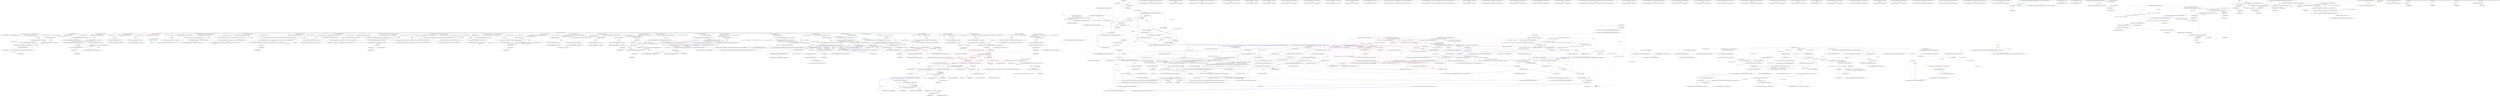 digraph  {
n227 [label="Ninject.Planning.Bindings.BindingBuilder<T>", span=""];
n228 [label="System.Type", span=""];
n229 [label="Ninject.Activation.IProvider", span=""];
n230 [label="System.Func<Ninject.Activation.IContext, T>", span=""];
n231 [label=T, span=""];
n232 [label="System.Type", span=""];
n233 [label="System.Type", span=""];
n234 [label="System.Type", span=""];
n235 [label="System.Type", span=""];
n236 [label=string, span=""];
n237 [label="System.Action<T>", span=""];
n238 [label="System.Action<Ninject.Activation.IContext, T>", span=""];
n239 [label="System.Action<T>", span=""];
n240 [label="System.Action<Ninject.Activation.IContext, T>", span=""];
n0 [label="Entry Ninject.Planning.Bindings.BindingBuilder<T>.BindingBuilder(Ninject.Planning.Bindings.IBinding, Ninject.IKernel)", span="44-44", cluster="Ninject.Planning.Bindings.BindingBuilder<T>.BindingBuilder(Ninject.Planning.Bindings.IBinding, Ninject.IKernel)"];
n1 [label="Ensure.ArgumentNotNull(binding, ''binding'')", span="46-46", cluster="Ninject.Planning.Bindings.BindingBuilder<T>.BindingBuilder(Ninject.Planning.Bindings.IBinding, Ninject.IKernel)"];
n2 [label="Ensure.ArgumentNotNull(kernel, ''kernel'')", span="47-47", cluster="Ninject.Planning.Bindings.BindingBuilder<T>.BindingBuilder(Ninject.Planning.Bindings.IBinding, Ninject.IKernel)"];
n3 [label="Binding = binding", span="48-48", cluster="Ninject.Planning.Bindings.BindingBuilder<T>.BindingBuilder(Ninject.Planning.Bindings.IBinding, Ninject.IKernel)"];
n4 [label="Kernel = kernel", span="49-49", cluster="Ninject.Planning.Bindings.BindingBuilder<T>.BindingBuilder(Ninject.Planning.Bindings.IBinding, Ninject.IKernel)"];
n6 [label="Entry Ninject.Infrastructure.Ensure.ArgumentNotNull(object, string)", span="17-17", cluster="Ninject.Infrastructure.Ensure.ArgumentNotNull(object, string)"];
n5 [label="Exit Ninject.Planning.Bindings.BindingBuilder<T>.BindingBuilder(Ninject.Planning.Bindings.IBinding, Ninject.IKernel)", span="44-44", cluster="Ninject.Planning.Bindings.BindingBuilder<T>.BindingBuilder(Ninject.Planning.Bindings.IBinding, Ninject.IKernel)"];
n7 [label="Entry Ninject.Planning.Bindings.BindingBuilder<T>.ToSelf()", span="55-55", cluster="Ninject.Planning.Bindings.BindingBuilder<T>.ToSelf()"];
n8 [label="Binding.ProviderCallback = StandardProvider.GetCreationCallback(Binding.Service)", span="57-57", cluster="Ninject.Planning.Bindings.BindingBuilder<T>.ToSelf()"];
n9 [label="Binding.Target = BindingTarget.Self", span="58-58", cluster="Ninject.Planning.Bindings.BindingBuilder<T>.ToSelf()"];
n12 [label="Entry Ninject.Activation.Providers.StandardProvider.GetCreationCallback(System.Type)", span="117-117", cluster="Ninject.Activation.Providers.StandardProvider.GetCreationCallback(System.Type)"];
n10 [label="return this;", span="60-60", cluster="Ninject.Planning.Bindings.BindingBuilder<T>.ToSelf()"];
n11 [label="Exit Ninject.Planning.Bindings.BindingBuilder<T>.ToSelf()", span="55-55", cluster="Ninject.Planning.Bindings.BindingBuilder<T>.ToSelf()"];
n13 [label="Entry Ninject.Planning.Bindings.BindingBuilder<T>.To<TImplementation>()", span="67-67", cluster="Ninject.Planning.Bindings.BindingBuilder<T>.To<TImplementation>()"];
n14 [label="Binding.ProviderCallback = StandardProvider.GetCreationCallback(typeof(TImplementation))", span="70-70", cluster="Ninject.Planning.Bindings.BindingBuilder<T>.To<TImplementation>()"];
n15 [label="Binding.Target = BindingTarget.Type", span="71-71", cluster="Ninject.Planning.Bindings.BindingBuilder<T>.To<TImplementation>()"];
n16 [label="return this;", span="73-73", cluster="Ninject.Planning.Bindings.BindingBuilder<T>.To<TImplementation>()"];
n17 [label="Exit Ninject.Planning.Bindings.BindingBuilder<T>.To<TImplementation>()", span="67-67", cluster="Ninject.Planning.Bindings.BindingBuilder<T>.To<TImplementation>()"];
n18 [label="Entry Ninject.Planning.Bindings.BindingBuilder<T>.To(System.Type)", span="80-80", cluster="Ninject.Planning.Bindings.BindingBuilder<T>.To(System.Type)"];
n19 [label="Binding.ProviderCallback = StandardProvider.GetCreationCallback(implementation)", span="82-82", cluster="Ninject.Planning.Bindings.BindingBuilder<T>.To(System.Type)"];
n20 [label="Binding.Target = BindingTarget.Type", span="83-83", cluster="Ninject.Planning.Bindings.BindingBuilder<T>.To(System.Type)"];
n21 [label="return this;", span="85-85", cluster="Ninject.Planning.Bindings.BindingBuilder<T>.To(System.Type)"];
n22 [label="Exit Ninject.Planning.Bindings.BindingBuilder<T>.To(System.Type)", span="80-80", cluster="Ninject.Planning.Bindings.BindingBuilder<T>.To(System.Type)"];
n23 [label="Entry Ninject.Planning.Bindings.BindingBuilder<T>.ToProvider<TProvider>()", span="93-93", cluster="Ninject.Planning.Bindings.BindingBuilder<T>.ToProvider<TProvider>()"];
n24 [label="Binding.ProviderCallback = ctx => ctx.Kernel.Get<TProvider>()", span="96-96", cluster="Ninject.Planning.Bindings.BindingBuilder<T>.ToProvider<TProvider>()"];
n25 [label="Binding.Target = BindingTarget.Provider", span="97-97", cluster="Ninject.Planning.Bindings.BindingBuilder<T>.ToProvider<TProvider>()"];
n29 [label="ctx.Kernel.Get<TProvider>()", span="96-96", cluster="lambda expression"];
n26 [label="return this;", span="99-99", cluster="Ninject.Planning.Bindings.BindingBuilder<T>.ToProvider<TProvider>()"];
n27 [label="Exit Ninject.Planning.Bindings.BindingBuilder<T>.ToProvider<TProvider>()", span="93-93", cluster="Ninject.Planning.Bindings.BindingBuilder<T>.ToProvider<TProvider>()"];
n28 [label="Entry lambda expression", span="96-96", cluster="lambda expression"];
n30 [label="Exit lambda expression", span="96-96", cluster="lambda expression"];
n31 [label="Entry Ninject.Syntax.IResolutionRoot.Get<T>(params Ninject.Parameters.IParameter[])", span="34-34", cluster="Ninject.Syntax.IResolutionRoot.Get<T>(params Ninject.Parameters.IParameter[])"];
n32 [label="Entry Ninject.Planning.Bindings.BindingBuilder<T>.ToProvider(System.Type)", span="107-107", cluster="Ninject.Planning.Bindings.BindingBuilder<T>.ToProvider(System.Type)"];
n33 [label="Binding.ProviderCallback = ctx => ctx.Kernel.Get(providerType) as IProvider", span="109-109", cluster="Ninject.Planning.Bindings.BindingBuilder<T>.ToProvider(System.Type)"];
n38 [label="ctx.Kernel.Get(providerType) as IProvider", span="109-109", cluster="lambda expression"];
n34 [label="Binding.Target = BindingTarget.Provider", span="110-110", cluster="Ninject.Planning.Bindings.BindingBuilder<T>.ToProvider(System.Type)"];
n35 [label="return this;", span="112-112", cluster="Ninject.Planning.Bindings.BindingBuilder<T>.ToProvider(System.Type)"];
n36 [label="Exit Ninject.Planning.Bindings.BindingBuilder<T>.ToProvider(System.Type)", span="107-107", cluster="Ninject.Planning.Bindings.BindingBuilder<T>.ToProvider(System.Type)"];
n37 [label="Entry lambda expression", span="109-109", cluster="lambda expression"];
n39 [label="Exit lambda expression", span="109-109", cluster="lambda expression"];
n40 [label="Entry Ninject.Syntax.IResolutionRoot.Get(System.Type, params Ninject.Parameters.IParameter[])", span="148-148", cluster="Ninject.Syntax.IResolutionRoot.Get(System.Type, params Ninject.Parameters.IParameter[])"];
n41 [label="Entry Ninject.Planning.Bindings.BindingBuilder<T>.ToProvider(Ninject.Activation.IProvider)", span="119-119", cluster="Ninject.Planning.Bindings.BindingBuilder<T>.ToProvider(Ninject.Activation.IProvider)"];
n42 [label="Binding.ProviderCallback = ctx => provider", span="121-121", cluster="Ninject.Planning.Bindings.BindingBuilder<T>.ToProvider(Ninject.Activation.IProvider)"];
n47 [label=provider, span="121-121", cluster="lambda expression"];
n43 [label="Binding.Target = BindingTarget.Provider", span="122-122", cluster="Ninject.Planning.Bindings.BindingBuilder<T>.ToProvider(Ninject.Activation.IProvider)"];
n44 [label="return this;", span="124-124", cluster="Ninject.Planning.Bindings.BindingBuilder<T>.ToProvider(Ninject.Activation.IProvider)"];
n45 [label="Exit Ninject.Planning.Bindings.BindingBuilder<T>.ToProvider(Ninject.Activation.IProvider)", span="119-119", cluster="Ninject.Planning.Bindings.BindingBuilder<T>.ToProvider(Ninject.Activation.IProvider)"];
n46 [label="Entry lambda expression", span="121-121", cluster="lambda expression"];
n48 [label="Exit lambda expression", span="121-121", cluster="lambda expression"];
n49 [label="Entry Ninject.Planning.Bindings.BindingBuilder<T>.ToMethod(System.Func<Ninject.Activation.IContext, T>)", span="131-131", cluster="Ninject.Planning.Bindings.BindingBuilder<T>.ToMethod(System.Func<Ninject.Activation.IContext, T>)"];
n50 [label="Binding.ProviderCallback = ctx => new CallbackProvider<T>(method)", span="133-133", cluster="Ninject.Planning.Bindings.BindingBuilder<T>.ToMethod(System.Func<Ninject.Activation.IContext, T>)"];
n55 [label="new CallbackProvider<T>(method)", span="133-133", cluster="lambda expression"];
n51 [label="Binding.Target = BindingTarget.Method", span="134-134", cluster="Ninject.Planning.Bindings.BindingBuilder<T>.ToMethod(System.Func<Ninject.Activation.IContext, T>)"];
n52 [label="return this;", span="136-136", cluster="Ninject.Planning.Bindings.BindingBuilder<T>.ToMethod(System.Func<Ninject.Activation.IContext, T>)"];
n53 [label="Exit Ninject.Planning.Bindings.BindingBuilder<T>.ToMethod(System.Func<Ninject.Activation.IContext, T>)", span="131-131", cluster="Ninject.Planning.Bindings.BindingBuilder<T>.ToMethod(System.Func<Ninject.Activation.IContext, T>)"];
n54 [label="Entry lambda expression", span="133-133", cluster="lambda expression"];
n56 [label="Exit lambda expression", span="133-133", cluster="lambda expression"];
n57 [label="Entry Ninject.Activation.Providers.CallbackProvider<T>.CallbackProvider(System.Func<Ninject.Activation.IContext, T>)", span="31-31", cluster="Ninject.Activation.Providers.CallbackProvider<T>.CallbackProvider(System.Func<Ninject.Activation.IContext, T>)"];
n58 [label="Entry Ninject.Planning.Bindings.BindingBuilder<T>.ToConstant(T)", span="143-143", cluster="Ninject.Planning.Bindings.BindingBuilder<T>.ToConstant(T)"];
n59 [label="Binding.ProviderCallback = ctx => new ConstantProvider<T>(value)", span="145-145", cluster="Ninject.Planning.Bindings.BindingBuilder<T>.ToConstant(T)"];
n64 [label="new ConstantProvider<T>(value)", span="145-145", cluster="lambda expression"];
n60 [label="Binding.Target = BindingTarget.Constant", span="146-146", cluster="Ninject.Planning.Bindings.BindingBuilder<T>.ToConstant(T)"];
n61 [label="return this;", span="148-148", cluster="Ninject.Planning.Bindings.BindingBuilder<T>.ToConstant(T)"];
n62 [label="Exit Ninject.Planning.Bindings.BindingBuilder<T>.ToConstant(T)", span="143-143", cluster="Ninject.Planning.Bindings.BindingBuilder<T>.ToConstant(T)"];
n63 [label="Entry lambda expression", span="145-145", cluster="lambda expression"];
n65 [label="Exit lambda expression", span="145-145", cluster="lambda expression"];
n66 [label="Entry Ninject.Activation.Providers.ConstantProvider<T>.ConstantProvider(T)", span="31-31", cluster="Ninject.Activation.Providers.ConstantProvider<T>.ConstantProvider(T)"];
n67 [label="Entry Ninject.Planning.Bindings.BindingBuilder<T>.When(System.Func<Ninject.Activation.IRequest, bool>)", span="155-155", cluster="Ninject.Planning.Bindings.BindingBuilder<T>.When(System.Func<Ninject.Activation.IRequest, bool>)"];
n68 [label="Binding.Condition = condition", span="157-157", cluster="Ninject.Planning.Bindings.BindingBuilder<T>.When(System.Func<Ninject.Activation.IRequest, bool>)"];
n69 [label="return this;", span="158-158", cluster="Ninject.Planning.Bindings.BindingBuilder<T>.When(System.Func<Ninject.Activation.IRequest, bool>)"];
n70 [label="Exit Ninject.Planning.Bindings.BindingBuilder<T>.When(System.Func<Ninject.Activation.IRequest, bool>)", span="155-155", cluster="Ninject.Planning.Bindings.BindingBuilder<T>.When(System.Func<Ninject.Activation.IRequest, bool>)"];
n71 [label="Entry Ninject.Planning.Bindings.BindingBuilder<T>.WhenInjectedInto<TParent>()", span="165-165", cluster="Ninject.Planning.Bindings.BindingBuilder<T>.WhenInjectedInto<TParent>()"];
n72 [label="return WhenInjectedInto(typeof(TParent));", span="167-167", cluster="Ninject.Planning.Bindings.BindingBuilder<T>.WhenInjectedInto<TParent>()"];
n73 [label="Exit Ninject.Planning.Bindings.BindingBuilder<T>.WhenInjectedInto<TParent>()", span="165-165", cluster="Ninject.Planning.Bindings.BindingBuilder<T>.WhenInjectedInto<TParent>()"];
n74 [label="Entry Ninject.Planning.Bindings.BindingBuilder<T>.WhenInjectedInto(System.Type)", span="174-174", cluster="Ninject.Planning.Bindings.BindingBuilder<T>.WhenInjectedInto(System.Type)"];
n75 [label="Binding.Condition = r => r.Target != null && r.Target.Member.ReflectedType == parent", span="176-176", cluster="Ninject.Planning.Bindings.BindingBuilder<T>.WhenInjectedInto(System.Type)"];
n79 [label="r.Target != null && r.Target.Member.ReflectedType == parent", span="176-176", cluster="lambda expression"];
n76 [label="return this;", span="177-177", cluster="Ninject.Planning.Bindings.BindingBuilder<T>.WhenInjectedInto(System.Type)"];
n77 [label="Exit Ninject.Planning.Bindings.BindingBuilder<T>.WhenInjectedInto(System.Type)", span="174-174", cluster="Ninject.Planning.Bindings.BindingBuilder<T>.WhenInjectedInto(System.Type)"];
n78 [label="Entry lambda expression", span="176-176", cluster="lambda expression"];
n80 [label="Exit lambda expression", span="176-176", cluster="lambda expression"];
n81 [label="Entry Ninject.Planning.Bindings.BindingBuilder<T>.WhenClassHas<TAttribute>()", span="185-185", cluster="Ninject.Planning.Bindings.BindingBuilder<T>.WhenClassHas<TAttribute>()"];
n82 [label="return WhenClassHas(typeof(TAttribute));", span="187-187", cluster="Ninject.Planning.Bindings.BindingBuilder<T>.WhenClassHas<TAttribute>()"];
n83 [label="Exit Ninject.Planning.Bindings.BindingBuilder<T>.WhenClassHas<TAttribute>()", span="185-185", cluster="Ninject.Planning.Bindings.BindingBuilder<T>.WhenClassHas<TAttribute>()"];
n84 [label="Entry Ninject.Planning.Bindings.BindingBuilder<T>.WhenClassHas(System.Type)", span="215-215", cluster="Ninject.Planning.Bindings.BindingBuilder<T>.WhenClassHas(System.Type)"];
n85 [label="Entry Ninject.Planning.Bindings.BindingBuilder<T>.WhenMemberHas<TAttribute>()", span="195-195", cluster="Ninject.Planning.Bindings.BindingBuilder<T>.WhenMemberHas<TAttribute>()"];
n86 [label="return WhenMemberHas(typeof(TAttribute));", span="197-197", cluster="Ninject.Planning.Bindings.BindingBuilder<T>.WhenMemberHas<TAttribute>()"];
n87 [label="Exit Ninject.Planning.Bindings.BindingBuilder<T>.WhenMemberHas<TAttribute>()", span="195-195", cluster="Ninject.Planning.Bindings.BindingBuilder<T>.WhenMemberHas<TAttribute>()"];
n88 [label="Entry Ninject.Planning.Bindings.BindingBuilder<T>.WhenMemberHas(System.Type)", span="230-230", cluster="Ninject.Planning.Bindings.BindingBuilder<T>.WhenMemberHas(System.Type)"];
n89 [label="Entry Ninject.Planning.Bindings.BindingBuilder<T>.WhenTargetHas<TAttribute>()", span="205-205", cluster="Ninject.Planning.Bindings.BindingBuilder<T>.WhenTargetHas<TAttribute>()"];
n90 [label="return WhenTargetHas(typeof(TAttribute));", span="207-207", cluster="Ninject.Planning.Bindings.BindingBuilder<T>.WhenTargetHas<TAttribute>()"];
n91 [label="Exit Ninject.Planning.Bindings.BindingBuilder<T>.WhenTargetHas<TAttribute>()", span="205-205", cluster="Ninject.Planning.Bindings.BindingBuilder<T>.WhenTargetHas<TAttribute>()"];
n92 [label="Entry Ninject.Planning.Bindings.BindingBuilder<T>.WhenTargetHas(System.Type)", span="245-245", cluster="Ninject.Planning.Bindings.BindingBuilder<T>.WhenTargetHas(System.Type)"];
n93 [label="!typeof(Attribute).IsAssignableFrom(attributeType)", span="217-217", cluster="Ninject.Planning.Bindings.BindingBuilder<T>.WhenClassHas(System.Type)"];
n94 [label="throw new InvalidOperationException(ExceptionFormatter.InvalidAttributeTypeUsedInBindingCondition(Binding, ''WhenClassHas'', attributeType));", span="218-218", cluster="Ninject.Planning.Bindings.BindingBuilder<T>.WhenClassHas(System.Type)"];
n95 [label="Binding.Condition = r => r.Target != null && r.Target.Member.ReflectedType.HasAttribute(attributeType)", span="220-220", cluster="Ninject.Planning.Bindings.BindingBuilder<T>.WhenClassHas(System.Type)"];
n102 [label="r.Target != null && r.Target.Member.ReflectedType.HasAttribute(attributeType)", span="220-220", cluster="lambda expression"];
n98 [label="Entry System.Type.IsAssignableFrom(System.Type)", span="0-0", cluster="System.Type.IsAssignableFrom(System.Type)"];
n96 [label="return this;", span="222-222", cluster="Ninject.Planning.Bindings.BindingBuilder<T>.WhenClassHas(System.Type)"];
n97 [label="Exit Ninject.Planning.Bindings.BindingBuilder<T>.WhenClassHas(System.Type)", span="215-215", cluster="Ninject.Planning.Bindings.BindingBuilder<T>.WhenClassHas(System.Type)"];
n99 [label="Entry System.InvalidOperationException.InvalidOperationException(string)", span="0-0", cluster="System.InvalidOperationException.InvalidOperationException(string)"];
n100 [label="Entry Ninject.Infrastructure.Introspection.ExceptionFormatter.InvalidAttributeTypeUsedInBindingCondition(Ninject.Planning.Bindings.IBinding, string, System.Type)", span="169-169", cluster="Ninject.Infrastructure.Introspection.ExceptionFormatter.InvalidAttributeTypeUsedInBindingCondition(Ninject.Planning.Bindings.IBinding, string, System.Type)"];
n101 [label="Entry lambda expression", span="220-220", cluster="lambda expression"];
n103 [label="Exit lambda expression", span="220-220", cluster="lambda expression"];
n104 [label="Entry System.Reflection.MemberInfo.HasAttribute(System.Type)", span="44-44", cluster="System.Reflection.MemberInfo.HasAttribute(System.Type)"];
n105 [label="!typeof(Attribute).IsAssignableFrom(attributeType)", span="232-232", cluster="Ninject.Planning.Bindings.BindingBuilder<T>.WhenMemberHas(System.Type)"];
n106 [label="throw new InvalidOperationException(ExceptionFormatter.InvalidAttributeTypeUsedInBindingCondition(Binding, ''WhenMemberHas'', attributeType));", span="233-233", cluster="Ninject.Planning.Bindings.BindingBuilder<T>.WhenMemberHas(System.Type)"];
n107 [label="Binding.Condition = r => r.Target != null && r.Target.Member.HasAttribute(attributeType)", span="235-235", cluster="Ninject.Planning.Bindings.BindingBuilder<T>.WhenMemberHas(System.Type)"];
n111 [label="r.Target != null && r.Target.Member.HasAttribute(attributeType)", span="235-235", cluster="lambda expression"];
n108 [label="return this;", span="237-237", cluster="Ninject.Planning.Bindings.BindingBuilder<T>.WhenMemberHas(System.Type)"];
n109 [label="Exit Ninject.Planning.Bindings.BindingBuilder<T>.WhenMemberHas(System.Type)", span="230-230", cluster="Ninject.Planning.Bindings.BindingBuilder<T>.WhenMemberHas(System.Type)"];
n110 [label="Entry lambda expression", span="235-235", cluster="lambda expression"];
n112 [label="Exit lambda expression", span="235-235", cluster="lambda expression"];
n113 [label="!typeof(Attribute).IsAssignableFrom(attributeType)", span="247-247", cluster="Ninject.Planning.Bindings.BindingBuilder<T>.WhenTargetHas(System.Type)"];
n114 [label="throw new InvalidOperationException(ExceptionFormatter.InvalidAttributeTypeUsedInBindingCondition(Binding, ''WhenTargetHas'', attributeType));", span="248-248", cluster="Ninject.Planning.Bindings.BindingBuilder<T>.WhenTargetHas(System.Type)"];
n115 [label="this.Binding.Condition = r => r.Target != null && r.Target.HasAttribute(attributeType)", span="250-250", cluster="Ninject.Planning.Bindings.BindingBuilder<T>.WhenTargetHas(System.Type)"];
n119 [label="r.Target != null && r.Target.HasAttribute(attributeType)", span="250-250", cluster="lambda expression"];
n116 [label="return this;", span="252-252", cluster="Ninject.Planning.Bindings.BindingBuilder<T>.WhenTargetHas(System.Type)"];
n117 [label="Exit Ninject.Planning.Bindings.BindingBuilder<T>.WhenTargetHas(System.Type)", span="245-245", cluster="Ninject.Planning.Bindings.BindingBuilder<T>.WhenTargetHas(System.Type)"];
n118 [label="Entry lambda expression", span="250-250", cluster="lambda expression"];
n120 [label="Exit lambda expression", span="250-250", cluster="lambda expression"];
n121 [label="Entry System.Reflection.ICustomAttributeProvider.HasAttribute(System.Type)", span="17-17", cluster="System.Reflection.ICustomAttributeProvider.HasAttribute(System.Type)"];
n122 [label="Entry Ninject.Planning.Bindings.BindingBuilder<T>.WhenParentNamed(string)", span="260-260", cluster="Ninject.Planning.Bindings.BindingBuilder<T>.WhenParentNamed(string)"];
n123 [label="String.Intern(name)", span="262-262", cluster="Ninject.Planning.Bindings.BindingBuilder<T>.WhenParentNamed(string)"];
n124 [label="Binding.Condition = r => r.ParentContext != null && string.Equals(r.ParentContext.Binding.Metadata.Name, name, StringComparison.Ordinal)", span="263-263", cluster="Ninject.Planning.Bindings.BindingBuilder<T>.WhenParentNamed(string)"];
n129 [label="r.ParentContext != null && string.Equals(r.ParentContext.Binding.Metadata.Name, name, StringComparison.Ordinal)", span="263-263", cluster="lambda expression"];
n127 [label="Entry string.Intern(string)", span="0-0", cluster="string.Intern(string)"];
n125 [label="return this;", span="264-264", cluster="Ninject.Planning.Bindings.BindingBuilder<T>.WhenParentNamed(string)"];
n126 [label="Exit Ninject.Planning.Bindings.BindingBuilder<T>.WhenParentNamed(string)", span="260-260", cluster="Ninject.Planning.Bindings.BindingBuilder<T>.WhenParentNamed(string)"];
n128 [label="Entry lambda expression", span="263-263", cluster="lambda expression"];
n130 [label="Exit lambda expression", span="263-263", cluster="lambda expression"];
n131 [label="Entry string.Equals(string, string, System.StringComparison)", span="0-0", cluster="string.Equals(string, string, System.StringComparison)"];
n132 [label="Entry Ninject.Planning.Bindings.BindingBuilder<T>.Named(string)", span="272-272", cluster="Ninject.Planning.Bindings.BindingBuilder<T>.Named(string)"];
n133 [label="String.Intern(name)", span="274-274", cluster="Ninject.Planning.Bindings.BindingBuilder<T>.Named(string)"];
n134 [label="Binding.Metadata.Name = name", span="275-275", cluster="Ninject.Planning.Bindings.BindingBuilder<T>.Named(string)"];
n135 [label="return this;", span="276-276", cluster="Ninject.Planning.Bindings.BindingBuilder<T>.Named(string)"];
n136 [label="Exit Ninject.Planning.Bindings.BindingBuilder<T>.Named(string)", span="272-272", cluster="Ninject.Planning.Bindings.BindingBuilder<T>.Named(string)"];
n137 [label="Entry Ninject.Planning.Bindings.BindingBuilder<T>.InSingletonScope()", span="283-283", cluster="Ninject.Planning.Bindings.BindingBuilder<T>.InSingletonScope()"];
n138 [label="Binding.ScopeCallback = StandardScopeCallbacks.Singleton", span="285-285", cluster="Ninject.Planning.Bindings.BindingBuilder<T>.InSingletonScope()"];
n139 [label="return this;", span="286-286", cluster="Ninject.Planning.Bindings.BindingBuilder<T>.InSingletonScope()"];
n140 [label="Exit Ninject.Planning.Bindings.BindingBuilder<T>.InSingletonScope()", span="283-283", cluster="Ninject.Planning.Bindings.BindingBuilder<T>.InSingletonScope()"];
n141 [label="Entry Ninject.Planning.Bindings.BindingBuilder<T>.InTransientScope()", span="293-293", cluster="Ninject.Planning.Bindings.BindingBuilder<T>.InTransientScope()"];
n142 [label="Binding.ScopeCallback = StandardScopeCallbacks.Transient", span="295-295", cluster="Ninject.Planning.Bindings.BindingBuilder<T>.InTransientScope()"];
n143 [label="return this;", span="296-296", cluster="Ninject.Planning.Bindings.BindingBuilder<T>.InTransientScope()"];
n144 [label="Exit Ninject.Planning.Bindings.BindingBuilder<T>.InTransientScope()", span="293-293", cluster="Ninject.Planning.Bindings.BindingBuilder<T>.InTransientScope()"];
n145 [label="Entry Ninject.Planning.Bindings.BindingBuilder<T>.InThreadScope()", span="302-302", cluster="Ninject.Planning.Bindings.BindingBuilder<T>.InThreadScope()"];
n146 [label="Binding.ScopeCallback = StandardScopeCallbacks.Thread", span="304-304", cluster="Ninject.Planning.Bindings.BindingBuilder<T>.InThreadScope()"];
n147 [label="return this;", span="305-305", cluster="Ninject.Planning.Bindings.BindingBuilder<T>.InThreadScope()"];
n148 [label="Exit Ninject.Planning.Bindings.BindingBuilder<T>.InThreadScope()", span="302-302", cluster="Ninject.Planning.Bindings.BindingBuilder<T>.InThreadScope()"];
n149 [label="Entry Ninject.Planning.Bindings.BindingBuilder<T>.InRequestScope()", span="313-313", cluster="Ninject.Planning.Bindings.BindingBuilder<T>.InRequestScope()"];
n150 [label="Binding.ScopeCallback = StandardScopeCallbacks.Request", span="315-315", cluster="Ninject.Planning.Bindings.BindingBuilder<T>.InRequestScope()", color=red, community=0];
n151 [label="return this;", span="316-316", cluster="Ninject.Planning.Bindings.BindingBuilder<T>.InRequestScope()", color=red, community=0];
n152 [label="Exit Ninject.Planning.Bindings.BindingBuilder<T>.InRequestScope()", span="313-313", cluster="Ninject.Planning.Bindings.BindingBuilder<T>.InRequestScope()"];
n153 [label="Entry Ninject.Planning.Bindings.BindingBuilder<T>.InScope(System.Func<Ninject.Activation.IContext, object>)", span="325-325", cluster="Ninject.Planning.Bindings.BindingBuilder<T>.InScope(System.Func<Ninject.Activation.IContext, object>)"];
n154 [label="Binding.ScopeCallback = scope", span="327-327", cluster="Ninject.Planning.Bindings.BindingBuilder<T>.InScope(System.Func<Ninject.Activation.IContext, object>)"];
n155 [label="return this;", span="328-328", cluster="Ninject.Planning.Bindings.BindingBuilder<T>.InScope(System.Func<Ninject.Activation.IContext, object>)"];
n156 [label="Exit Ninject.Planning.Bindings.BindingBuilder<T>.InScope(System.Func<Ninject.Activation.IContext, object>)", span="325-325", cluster="Ninject.Planning.Bindings.BindingBuilder<T>.InScope(System.Func<Ninject.Activation.IContext, object>)"];
n157 [label="Entry Ninject.Planning.Bindings.BindingBuilder<T>.WithConstructorArgument(string, object)", span="336-336", cluster="Ninject.Planning.Bindings.BindingBuilder<T>.WithConstructorArgument(string, object)"];
n158 [label="Binding.Parameters.Add(new ConstructorArgument(name, value))", span="338-338", cluster="Ninject.Planning.Bindings.BindingBuilder<T>.WithConstructorArgument(string, object)"];
n159 [label="return this;", span="339-339", cluster="Ninject.Planning.Bindings.BindingBuilder<T>.WithConstructorArgument(string, object)"];
n161 [label="Entry Ninject.Parameters.ConstructorArgument.ConstructorArgument(string, object)", span="28-28", cluster="Ninject.Parameters.ConstructorArgument.ConstructorArgument(string, object)"];
n162 [label="Entry System.Collections.Generic.ICollection<T>.Add(T)", span="0-0", cluster="System.Collections.Generic.ICollection<T>.Add(T)"];
n160 [label="Exit Ninject.Planning.Bindings.BindingBuilder<T>.WithConstructorArgument(string, object)", span="336-336", cluster="Ninject.Planning.Bindings.BindingBuilder<T>.WithConstructorArgument(string, object)"];
n163 [label="Entry Ninject.Planning.Bindings.BindingBuilder<T>.WithConstructorArgument(string, System.Func<Ninject.Activation.IContext, object>)", span="347-347", cluster="Ninject.Planning.Bindings.BindingBuilder<T>.WithConstructorArgument(string, System.Func<Ninject.Activation.IContext, object>)"];
n164 [label="Binding.Parameters.Add(new ConstructorArgument(name, callback))", span="349-349", cluster="Ninject.Planning.Bindings.BindingBuilder<T>.WithConstructorArgument(string, System.Func<Ninject.Activation.IContext, object>)"];
n165 [label="return this;", span="350-350", cluster="Ninject.Planning.Bindings.BindingBuilder<T>.WithConstructorArgument(string, System.Func<Ninject.Activation.IContext, object>)"];
n167 [label="Entry Ninject.Parameters.ConstructorArgument.ConstructorArgument(string, System.Func<Ninject.Activation.IContext, object>)", span="35-35", cluster="Ninject.Parameters.ConstructorArgument.ConstructorArgument(string, System.Func<Ninject.Activation.IContext, object>)"];
n166 [label="Exit Ninject.Planning.Bindings.BindingBuilder<T>.WithConstructorArgument(string, System.Func<Ninject.Activation.IContext, object>)", span="347-347", cluster="Ninject.Planning.Bindings.BindingBuilder<T>.WithConstructorArgument(string, System.Func<Ninject.Activation.IContext, object>)"];
n168 [label="Entry Ninject.Planning.Bindings.BindingBuilder<T>.WithConstructorArgument(string, System.Func<Ninject.Activation.IContext, Ninject.Planning.Targets.ITarget, object>)", span="358-358", cluster="Ninject.Planning.Bindings.BindingBuilder<T>.WithConstructorArgument(string, System.Func<Ninject.Activation.IContext, Ninject.Planning.Targets.ITarget, object>)"];
n169 [label="Binding.Parameters.Add(new ConstructorArgument(name, callback))", span="360-360", cluster="Ninject.Planning.Bindings.BindingBuilder<T>.WithConstructorArgument(string, System.Func<Ninject.Activation.IContext, Ninject.Planning.Targets.ITarget, object>)"];
n170 [label="return this;", span="361-361", cluster="Ninject.Planning.Bindings.BindingBuilder<T>.WithConstructorArgument(string, System.Func<Ninject.Activation.IContext, Ninject.Planning.Targets.ITarget, object>)"];
n172 [label="Entry Ninject.Parameters.ConstructorArgument.ConstructorArgument(string, System.Func<Ninject.Activation.IContext, Ninject.Planning.Targets.ITarget, object>)", span="42-42", cluster="Ninject.Parameters.ConstructorArgument.ConstructorArgument(string, System.Func<Ninject.Activation.IContext, Ninject.Planning.Targets.ITarget, object>)"];
n171 [label="Exit Ninject.Planning.Bindings.BindingBuilder<T>.WithConstructorArgument(string, System.Func<Ninject.Activation.IContext, Ninject.Planning.Targets.ITarget, object>)", span="358-358", cluster="Ninject.Planning.Bindings.BindingBuilder<T>.WithConstructorArgument(string, System.Func<Ninject.Activation.IContext, Ninject.Planning.Targets.ITarget, object>)"];
n173 [label="Entry Ninject.Planning.Bindings.BindingBuilder<T>.WithPropertyValue(string, object)", span="369-369", cluster="Ninject.Planning.Bindings.BindingBuilder<T>.WithPropertyValue(string, object)"];
n174 [label="Binding.Parameters.Add(new PropertyValue(name, value))", span="371-371", cluster="Ninject.Planning.Bindings.BindingBuilder<T>.WithPropertyValue(string, object)"];
n175 [label="return this;", span="372-372", cluster="Ninject.Planning.Bindings.BindingBuilder<T>.WithPropertyValue(string, object)"];
n177 [label="Entry Ninject.Parameters.PropertyValue.PropertyValue(string, object)", span="28-28", cluster="Ninject.Parameters.PropertyValue.PropertyValue(string, object)"];
n176 [label="Exit Ninject.Planning.Bindings.BindingBuilder<T>.WithPropertyValue(string, object)", span="369-369", cluster="Ninject.Planning.Bindings.BindingBuilder<T>.WithPropertyValue(string, object)"];
n178 [label="Entry Ninject.Planning.Bindings.BindingBuilder<T>.WithPropertyValue(string, System.Func<Ninject.Activation.IContext, object>)", span="380-380", cluster="Ninject.Planning.Bindings.BindingBuilder<T>.WithPropertyValue(string, System.Func<Ninject.Activation.IContext, object>)"];
n179 [label="Binding.Parameters.Add(new PropertyValue(name, callback))", span="382-382", cluster="Ninject.Planning.Bindings.BindingBuilder<T>.WithPropertyValue(string, System.Func<Ninject.Activation.IContext, object>)"];
n180 [label="return this;", span="383-383", cluster="Ninject.Planning.Bindings.BindingBuilder<T>.WithPropertyValue(string, System.Func<Ninject.Activation.IContext, object>)"];
n182 [label="Entry Ninject.Parameters.PropertyValue.PropertyValue(string, System.Func<Ninject.Activation.IContext, object>)", span="35-35", cluster="Ninject.Parameters.PropertyValue.PropertyValue(string, System.Func<Ninject.Activation.IContext, object>)"];
n181 [label="Exit Ninject.Planning.Bindings.BindingBuilder<T>.WithPropertyValue(string, System.Func<Ninject.Activation.IContext, object>)", span="380-380", cluster="Ninject.Planning.Bindings.BindingBuilder<T>.WithPropertyValue(string, System.Func<Ninject.Activation.IContext, object>)"];
n183 [label="Entry Ninject.Planning.Bindings.BindingBuilder<T>.WithPropertyValue(string, System.Func<Ninject.Activation.IContext, Ninject.Planning.Targets.ITarget, object>)", span="391-391", cluster="Ninject.Planning.Bindings.BindingBuilder<T>.WithPropertyValue(string, System.Func<Ninject.Activation.IContext, Ninject.Planning.Targets.ITarget, object>)"];
n184 [label="Binding.Parameters.Add(new PropertyValue(name, callback))", span="393-393", cluster="Ninject.Planning.Bindings.BindingBuilder<T>.WithPropertyValue(string, System.Func<Ninject.Activation.IContext, Ninject.Planning.Targets.ITarget, object>)"];
n185 [label="return this;", span="394-394", cluster="Ninject.Planning.Bindings.BindingBuilder<T>.WithPropertyValue(string, System.Func<Ninject.Activation.IContext, Ninject.Planning.Targets.ITarget, object>)"];
n187 [label="Entry Ninject.Parameters.PropertyValue.PropertyValue(string, System.Func<Ninject.Activation.IContext, Ninject.Planning.Targets.ITarget, object>)", span="42-42", cluster="Ninject.Parameters.PropertyValue.PropertyValue(string, System.Func<Ninject.Activation.IContext, Ninject.Planning.Targets.ITarget, object>)"];
n186 [label="Exit Ninject.Planning.Bindings.BindingBuilder<T>.WithPropertyValue(string, System.Func<Ninject.Activation.IContext, Ninject.Planning.Targets.ITarget, object>)", span="391-391", cluster="Ninject.Planning.Bindings.BindingBuilder<T>.WithPropertyValue(string, System.Func<Ninject.Activation.IContext, Ninject.Planning.Targets.ITarget, object>)"];
n188 [label="Entry Ninject.Planning.Bindings.BindingBuilder<T>.WithParameter(Ninject.Parameters.IParameter)", span="401-401", cluster="Ninject.Planning.Bindings.BindingBuilder<T>.WithParameter(Ninject.Parameters.IParameter)"];
n189 [label="Binding.Parameters.Add(parameter)", span="403-403", cluster="Ninject.Planning.Bindings.BindingBuilder<T>.WithParameter(Ninject.Parameters.IParameter)"];
n190 [label="return this;", span="404-404", cluster="Ninject.Planning.Bindings.BindingBuilder<T>.WithParameter(Ninject.Parameters.IParameter)"];
n191 [label="Exit Ninject.Planning.Bindings.BindingBuilder<T>.WithParameter(Ninject.Parameters.IParameter)", span="401-401", cluster="Ninject.Planning.Bindings.BindingBuilder<T>.WithParameter(Ninject.Parameters.IParameter)"];
n192 [label="Entry Ninject.Planning.Bindings.BindingBuilder<T>.WithMetadata(string, object)", span="412-412", cluster="Ninject.Planning.Bindings.BindingBuilder<T>.WithMetadata(string, object)"];
n193 [label="Binding.Metadata.Set(key, value)", span="414-414", cluster="Ninject.Planning.Bindings.BindingBuilder<T>.WithMetadata(string, object)"];
n194 [label="return this;", span="415-415", cluster="Ninject.Planning.Bindings.BindingBuilder<T>.WithMetadata(string, object)"];
n196 [label="Entry Ninject.Planning.Bindings.IBindingMetadata.Set(string, object)", span="54-54", cluster="Ninject.Planning.Bindings.IBindingMetadata.Set(string, object)"];
n195 [label="Exit Ninject.Planning.Bindings.BindingBuilder<T>.WithMetadata(string, object)", span="412-412", cluster="Ninject.Planning.Bindings.BindingBuilder<T>.WithMetadata(string, object)"];
n197 [label="Entry Ninject.Planning.Bindings.BindingBuilder<T>.OnActivation(System.Action<T>)", span="422-422", cluster="Ninject.Planning.Bindings.BindingBuilder<T>.OnActivation(System.Action<T>)"];
n198 [label="Binding.ActivationActions.Add((context, instance) => action((T)instance))", span="424-424", cluster="Ninject.Planning.Bindings.BindingBuilder<T>.OnActivation(System.Action<T>)"];
n202 [label="action((T)instance)", span="424-424", cluster="lambda expression"];
n199 [label="return this;", span="425-425", cluster="Ninject.Planning.Bindings.BindingBuilder<T>.OnActivation(System.Action<T>)"];
n201 [label="Entry lambda expression", span="424-424", cluster="lambda expression"];
n200 [label="Exit Ninject.Planning.Bindings.BindingBuilder<T>.OnActivation(System.Action<T>)", span="422-422", cluster="Ninject.Planning.Bindings.BindingBuilder<T>.OnActivation(System.Action<T>)"];
n203 [label="Exit lambda expression", span="424-424", cluster="lambda expression"];
n204 [label="Entry System.Action<T>.Invoke(T)", span="0-0", cluster="System.Action<T>.Invoke(T)"];
n205 [label="Entry Ninject.Planning.Bindings.BindingBuilder<T>.OnActivation(System.Action<Ninject.Activation.IContext, T>)", span="432-432", cluster="Ninject.Planning.Bindings.BindingBuilder<T>.OnActivation(System.Action<Ninject.Activation.IContext, T>)"];
n206 [label="Binding.ActivationActions.Add((context, instance) => action(context, (T)instance))", span="434-434", cluster="Ninject.Planning.Bindings.BindingBuilder<T>.OnActivation(System.Action<Ninject.Activation.IContext, T>)"];
n210 [label="action(context, (T)instance)", span="434-434", cluster="lambda expression"];
n207 [label="return this;", span="435-435", cluster="Ninject.Planning.Bindings.BindingBuilder<T>.OnActivation(System.Action<Ninject.Activation.IContext, T>)"];
n209 [label="Entry lambda expression", span="434-434", cluster="lambda expression"];
n208 [label="Exit Ninject.Planning.Bindings.BindingBuilder<T>.OnActivation(System.Action<Ninject.Activation.IContext, T>)", span="432-432", cluster="Ninject.Planning.Bindings.BindingBuilder<T>.OnActivation(System.Action<Ninject.Activation.IContext, T>)"];
n211 [label="Exit lambda expression", span="434-434", cluster="lambda expression"];
n212 [label="Entry System.Action<T1, T2>.Invoke(T1, T2)", span="0-0", cluster="System.Action<T1, T2>.Invoke(T1, T2)"];
n213 [label="Entry Ninject.Planning.Bindings.BindingBuilder<T>.OnDeactivation(System.Action<T>)", span="442-442", cluster="Ninject.Planning.Bindings.BindingBuilder<T>.OnDeactivation(System.Action<T>)"];
n214 [label="Binding.DeactivationActions.Add((context, instance) => action((T)instance))", span="444-444", cluster="Ninject.Planning.Bindings.BindingBuilder<T>.OnDeactivation(System.Action<T>)"];
n218 [label="action((T)instance)", span="444-444", cluster="lambda expression"];
n215 [label="return this;", span="445-445", cluster="Ninject.Planning.Bindings.BindingBuilder<T>.OnDeactivation(System.Action<T>)"];
n217 [label="Entry lambda expression", span="444-444", cluster="lambda expression"];
n216 [label="Exit Ninject.Planning.Bindings.BindingBuilder<T>.OnDeactivation(System.Action<T>)", span="442-442", cluster="Ninject.Planning.Bindings.BindingBuilder<T>.OnDeactivation(System.Action<T>)"];
n219 [label="Exit lambda expression", span="444-444", cluster="lambda expression"];
n220 [label="Entry Ninject.Planning.Bindings.BindingBuilder<T>.OnDeactivation(System.Action<Ninject.Activation.IContext, T>)", span="452-452", cluster="Ninject.Planning.Bindings.BindingBuilder<T>.OnDeactivation(System.Action<Ninject.Activation.IContext, T>)"];
n221 [label="Binding.DeactivationActions.Add((context, instance) => action(context, (T)instance))", span="454-454", cluster="Ninject.Planning.Bindings.BindingBuilder<T>.OnDeactivation(System.Action<Ninject.Activation.IContext, T>)"];
n225 [label="action(context, (T)instance)", span="454-454", cluster="lambda expression"];
n222 [label="return this;", span="455-455", cluster="Ninject.Planning.Bindings.BindingBuilder<T>.OnDeactivation(System.Action<Ninject.Activation.IContext, T>)"];
n224 [label="Entry lambda expression", span="454-454", cluster="lambda expression"];
n223 [label="Exit Ninject.Planning.Bindings.BindingBuilder<T>.OnDeactivation(System.Action<Ninject.Activation.IContext, T>)", span="452-452", cluster="Ninject.Planning.Bindings.BindingBuilder<T>.OnDeactivation(System.Action<Ninject.Activation.IContext, T>)"];
n226 [label="Exit lambda expression", span="454-454", cluster="lambda expression"];
m0_70 [label="Entry Ninject.Syntax.IBindingOnSyntax<T>.OnDeactivation(System.Action<Ninject.Activation.IContext, T>)", span="299-299", cluster="Ninject.Syntax.IBindingOnSyntax<T>.OnDeactivation(System.Action<Ninject.Activation.IContext, T>)", file="BindingSyntax.cs"];
m0_71 [label="Exit Ninject.Syntax.IBindingOnSyntax<T>.OnDeactivation(System.Action<Ninject.Activation.IContext, T>)", span="299-299", cluster="Ninject.Syntax.IBindingOnSyntax<T>.OnDeactivation(System.Action<Ninject.Activation.IContext, T>)", file="BindingSyntax.cs"];
m0_46 [label="Entry Ninject.Syntax.IBindingNamedSyntax<T>.Named(string)", span="207-207", cluster="Ninject.Syntax.IBindingNamedSyntax<T>.Named(string)", file="BindingSyntax.cs"];
m0_47 [label="Exit Ninject.Syntax.IBindingNamedSyntax<T>.Named(string)", span="207-207", cluster="Ninject.Syntax.IBindingNamedSyntax<T>.Named(string)", file="BindingSyntax.cs"];
m0_56 [label="Entry Ninject.Syntax.IBindingWithSyntax<T>.WithPropertyValue(string, System.Func<Ninject.Activation.IContext, object>)", span="249-249", cluster="Ninject.Syntax.IBindingWithSyntax<T>.WithPropertyValue(string, System.Func<Ninject.Activation.IContext, object>)", file="BindingSyntax.cs"];
m0_57 [label="Exit Ninject.Syntax.IBindingWithSyntax<T>.WithPropertyValue(string, System.Func<Ninject.Activation.IContext, object>)", span="249-249", cluster="Ninject.Syntax.IBindingWithSyntax<T>.WithPropertyValue(string, System.Func<Ninject.Activation.IContext, object>)", file="BindingSyntax.cs"];
m0_68 [label="Entry Ninject.Syntax.IBindingOnSyntax<T>.OnDeactivation(System.Action<T>)", span="293-293", cluster="Ninject.Syntax.IBindingOnSyntax<T>.OnDeactivation(System.Action<T>)", file="BindingSyntax.cs"];
m0_69 [label="Exit Ninject.Syntax.IBindingOnSyntax<T>.OnDeactivation(System.Action<T>)", span="293-293", cluster="Ninject.Syntax.IBindingOnSyntax<T>.OnDeactivation(System.Action<T>)", file="BindingSyntax.cs"];
m0_40 [label="Entry Ninject.Syntax.IBindingInSyntax<T>.InThreadScope()", span="178-178", cluster="Ninject.Syntax.IBindingInSyntax<T>.InThreadScope()", file="BindingSyntax.cs"];
m0_41 [label="Exit Ninject.Syntax.IBindingInSyntax<T>.InThreadScope()", span="178-178", cluster="Ninject.Syntax.IBindingInSyntax<T>.InThreadScope()", file="BindingSyntax.cs"];
m0_38 [label="Entry Ninject.Syntax.IBindingInSyntax<T>.InTransientScope()", span="173-173", cluster="Ninject.Syntax.IBindingInSyntax<T>.InTransientScope()", file="BindingSyntax.cs"];
m0_39 [label="Exit Ninject.Syntax.IBindingInSyntax<T>.InTransientScope()", span="173-173", cluster="Ninject.Syntax.IBindingInSyntax<T>.InTransientScope()", file="BindingSyntax.cs"];
m0_26 [label="Entry Ninject.Syntax.IBindingWhenSyntax<T>.WhenTargetHas<TAttribute>()", span="126-126", cluster="Ninject.Syntax.IBindingWhenSyntax<T>.WhenTargetHas<TAttribute>()", file="BindingSyntax.cs"];
m0_27 [label="Exit Ninject.Syntax.IBindingWhenSyntax<T>.WhenTargetHas<TAttribute>()", span="126-126", cluster="Ninject.Syntax.IBindingWhenSyntax<T>.WhenTargetHas<TAttribute>()", file="BindingSyntax.cs"];
m0_18 [label="Entry Ninject.Syntax.IBindingWhenSyntax<T>.WhenInjectedInto<TParent>()", span="99-99", cluster="Ninject.Syntax.IBindingWhenSyntax<T>.WhenInjectedInto<TParent>()", file="BindingSyntax.cs"];
m0_19 [label="Exit Ninject.Syntax.IBindingWhenSyntax<T>.WhenInjectedInto<TParent>()", span="99-99", cluster="Ninject.Syntax.IBindingWhenSyntax<T>.WhenInjectedInto<TParent>()", file="BindingSyntax.cs"];
m0_8 [label="Entry Ninject.Syntax.IBindingToSyntax<T>.ToProvider(System.Type)", span="62-62", cluster="Ninject.Syntax.IBindingToSyntax<T>.ToProvider(System.Type)", file="BindingSyntax.cs"];
m0_9 [label="Exit Ninject.Syntax.IBindingToSyntax<T>.ToProvider(System.Type)", span="62-62", cluster="Ninject.Syntax.IBindingToSyntax<T>.ToProvider(System.Type)", file="BindingSyntax.cs"];
m0_42 [label="Entry Ninject.Syntax.IBindingInSyntax<T>.InRequestScope()", span="185-185", cluster="Ninject.Syntax.IBindingInSyntax<T>.InRequestScope()", file="BindingSyntax.cs"];
m0_43 [label="Exit Ninject.Syntax.IBindingInSyntax<T>.InRequestScope()", span="185-185", cluster="Ninject.Syntax.IBindingInSyntax<T>.InRequestScope()", file="BindingSyntax.cs"];
m0_36 [label="Entry Ninject.Syntax.IBindingInSyntax<T>.InSingletonScope()", span="167-167", cluster="Ninject.Syntax.IBindingInSyntax<T>.InSingletonScope()", file="BindingSyntax.cs"];
m0_37 [label="Exit Ninject.Syntax.IBindingInSyntax<T>.InSingletonScope()", span="167-167", cluster="Ninject.Syntax.IBindingInSyntax<T>.InSingletonScope()", file="BindingSyntax.cs"];
m0_50 [label="Entry Ninject.Syntax.IBindingWithSyntax<T>.WithConstructorArgument(string, System.Func<Ninject.Activation.IContext, object>)", span="228-228", cluster="Ninject.Syntax.IBindingWithSyntax<T>.WithConstructorArgument(string, System.Func<Ninject.Activation.IContext, object>)", file="BindingSyntax.cs"];
m0_51 [label="Exit Ninject.Syntax.IBindingWithSyntax<T>.WithConstructorArgument(string, System.Func<Ninject.Activation.IContext, object>)", span="228-228", cluster="Ninject.Syntax.IBindingWithSyntax<T>.WithConstructorArgument(string, System.Func<Ninject.Activation.IContext, object>)", file="BindingSyntax.cs"];
m0_58 [label="Entry Ninject.Syntax.IBindingWithSyntax<T>.WithPropertyValue(string, System.Func<Ninject.Activation.IContext, Ninject.Planning.Targets.ITarget, object>)", span="256-256", cluster="Ninject.Syntax.IBindingWithSyntax<T>.WithPropertyValue(string, System.Func<Ninject.Activation.IContext, Ninject.Planning.Targets.ITarget, object>)", file="BindingSyntax.cs"];
m0_59 [label="Exit Ninject.Syntax.IBindingWithSyntax<T>.WithPropertyValue(string, System.Func<Ninject.Activation.IContext, Ninject.Planning.Targets.ITarget, object>)", span="256-256", cluster="Ninject.Syntax.IBindingWithSyntax<T>.WithPropertyValue(string, System.Func<Ninject.Activation.IContext, Ninject.Planning.Targets.ITarget, object>)", file="BindingSyntax.cs"];
m0_4 [label="Entry Ninject.Syntax.IBindingToSyntax<T>.To(System.Type)", span="48-48", cluster="Ninject.Syntax.IBindingToSyntax<T>.To(System.Type)", file="BindingSyntax.cs"];
m0_5 [label="Exit Ninject.Syntax.IBindingToSyntax<T>.To(System.Type)", span="48-48", cluster="Ninject.Syntax.IBindingToSyntax<T>.To(System.Type)", file="BindingSyntax.cs"];
m0_12 [label="Entry Ninject.Syntax.IBindingToSyntax<T>.ToMethod(System.Func<Ninject.Activation.IContext, T>)", span="74-74", cluster="Ninject.Syntax.IBindingToSyntax<T>.ToMethod(System.Func<Ninject.Activation.IContext, T>)", file="BindingSyntax.cs"];
m0_13 [label="Exit Ninject.Syntax.IBindingToSyntax<T>.ToMethod(System.Func<Ninject.Activation.IContext, T>)", span="74-74", cluster="Ninject.Syntax.IBindingToSyntax<T>.ToMethod(System.Func<Ninject.Activation.IContext, T>)", file="BindingSyntax.cs"];
m0_20 [label="Entry Ninject.Syntax.IBindingWhenSyntax<T>.WhenInjectedInto(System.Type)", span="105-105", cluster="Ninject.Syntax.IBindingWhenSyntax<T>.WhenInjectedInto(System.Type)", file="BindingSyntax.cs"];
m0_21 [label="Exit Ninject.Syntax.IBindingWhenSyntax<T>.WhenInjectedInto(System.Type)", span="105-105", cluster="Ninject.Syntax.IBindingWhenSyntax<T>.WhenInjectedInto(System.Type)", file="BindingSyntax.cs"];
m0_32 [label="Entry Ninject.Syntax.IBindingWhenSyntax<T>.WhenTargetHas(System.Type)", span="147-147", cluster="Ninject.Syntax.IBindingWhenSyntax<T>.WhenTargetHas(System.Type)", file="BindingSyntax.cs"];
m0_33 [label="Exit Ninject.Syntax.IBindingWhenSyntax<T>.WhenTargetHas(System.Type)", span="147-147", cluster="Ninject.Syntax.IBindingWhenSyntax<T>.WhenTargetHas(System.Type)", file="BindingSyntax.cs"];
m0_62 [label="Entry Ninject.Syntax.IBindingWithSyntax<T>.WithMetadata(string, object)", span="269-269", cluster="Ninject.Syntax.IBindingWithSyntax<T>.WithMetadata(string, object)", file="BindingSyntax.cs"];
m0_63 [label="Exit Ninject.Syntax.IBindingWithSyntax<T>.WithMetadata(string, object)", span="269-269", cluster="Ninject.Syntax.IBindingWithSyntax<T>.WithMetadata(string, object)", file="BindingSyntax.cs"];
m0_52 [label="Entry Ninject.Syntax.IBindingWithSyntax<T>.WithConstructorArgument(string, System.Func<Ninject.Activation.IContext, Ninject.Planning.Targets.ITarget, object>)", span="235-235", cluster="Ninject.Syntax.IBindingWithSyntax<T>.WithConstructorArgument(string, System.Func<Ninject.Activation.IContext, Ninject.Planning.Targets.ITarget, object>)", file="BindingSyntax.cs"];
m0_53 [label="Exit Ninject.Syntax.IBindingWithSyntax<T>.WithConstructorArgument(string, System.Func<Ninject.Activation.IContext, Ninject.Planning.Targets.ITarget, object>)", span="235-235", cluster="Ninject.Syntax.IBindingWithSyntax<T>.WithConstructorArgument(string, System.Func<Ninject.Activation.IContext, Ninject.Planning.Targets.ITarget, object>)", file="BindingSyntax.cs"];
m0_2 [label="Entry Ninject.Syntax.IBindingToSyntax<T>.To<TImplementation>()", span="42-42", cluster="Ninject.Syntax.IBindingToSyntax<T>.To<TImplementation>()", file="BindingSyntax.cs"];
m0_3 [label="Exit Ninject.Syntax.IBindingToSyntax<T>.To<TImplementation>()", span="42-42", cluster="Ninject.Syntax.IBindingToSyntax<T>.To<TImplementation>()", file="BindingSyntax.cs"];
m0_44 [label="Entry Ninject.Syntax.IBindingInSyntax<T>.InScope(System.Func<Ninject.Activation.IContext, object>)", span="193-193", cluster="Ninject.Syntax.IBindingInSyntax<T>.InScope(System.Func<Ninject.Activation.IContext, object>)", file="BindingSyntax.cs"];
m0_45 [label="Exit Ninject.Syntax.IBindingInSyntax<T>.InScope(System.Func<Ninject.Activation.IContext, object>)", span="193-193", cluster="Ninject.Syntax.IBindingInSyntax<T>.InScope(System.Func<Ninject.Activation.IContext, object>)", file="BindingSyntax.cs"];
m0_24 [label="Entry Ninject.Syntax.IBindingWhenSyntax<T>.WhenMemberHas<TAttribute>()", span="119-119", cluster="Ninject.Syntax.IBindingWhenSyntax<T>.WhenMemberHas<TAttribute>()", file="BindingSyntax.cs"];
m0_25 [label="Exit Ninject.Syntax.IBindingWhenSyntax<T>.WhenMemberHas<TAttribute>()", span="119-119", cluster="Ninject.Syntax.IBindingWhenSyntax<T>.WhenMemberHas<TAttribute>()", file="BindingSyntax.cs"];
m0_22 [label="Entry Ninject.Syntax.IBindingWhenSyntax<T>.WhenClassHas<TAttribute>()", span="112-112", cluster="Ninject.Syntax.IBindingWhenSyntax<T>.WhenClassHas<TAttribute>()", file="BindingSyntax.cs"];
m0_23 [label="Exit Ninject.Syntax.IBindingWhenSyntax<T>.WhenClassHas<TAttribute>()", span="112-112", cluster="Ninject.Syntax.IBindingWhenSyntax<T>.WhenClassHas<TAttribute>()", file="BindingSyntax.cs"];
m0_54 [label="Entry Ninject.Syntax.IBindingWithSyntax<T>.WithPropertyValue(string, object)", span="242-242", cluster="Ninject.Syntax.IBindingWithSyntax<T>.WithPropertyValue(string, object)", file="BindingSyntax.cs"];
m0_55 [label="Exit Ninject.Syntax.IBindingWithSyntax<T>.WithPropertyValue(string, object)", span="242-242", cluster="Ninject.Syntax.IBindingWithSyntax<T>.WithPropertyValue(string, object)", file="BindingSyntax.cs"];
m0_66 [label="Entry Ninject.Syntax.IBindingOnSyntax<T>.OnActivation(System.Action<Ninject.Activation.IContext, T>)", span="287-287", cluster="Ninject.Syntax.IBindingOnSyntax<T>.OnActivation(System.Action<Ninject.Activation.IContext, T>)", file="BindingSyntax.cs"];
m0_67 [label="Exit Ninject.Syntax.IBindingOnSyntax<T>.OnActivation(System.Action<Ninject.Activation.IContext, T>)", span="287-287", cluster="Ninject.Syntax.IBindingOnSyntax<T>.OnActivation(System.Action<Ninject.Activation.IContext, T>)", file="BindingSyntax.cs"];
m0_28 [label="Entry Ninject.Syntax.IBindingWhenSyntax<T>.WhenClassHas(System.Type)", span="133-133", cluster="Ninject.Syntax.IBindingWhenSyntax<T>.WhenClassHas(System.Type)", file="BindingSyntax.cs"];
m0_29 [label="Exit Ninject.Syntax.IBindingWhenSyntax<T>.WhenClassHas(System.Type)", span="133-133", cluster="Ninject.Syntax.IBindingWhenSyntax<T>.WhenClassHas(System.Type)", file="BindingSyntax.cs"];
m0_6 [label="Entry Ninject.Syntax.IBindingToSyntax<T>.ToProvider<TProvider>()", span="55-55", cluster="Ninject.Syntax.IBindingToSyntax<T>.ToProvider<TProvider>()", file="BindingSyntax.cs"];
m0_7 [label="Exit Ninject.Syntax.IBindingToSyntax<T>.ToProvider<TProvider>()", span="55-55", cluster="Ninject.Syntax.IBindingToSyntax<T>.ToProvider<TProvider>()", file="BindingSyntax.cs"];
m0_0 [label="Entry Ninject.Syntax.IBindingToSyntax<T>.ToSelf()", span="36-36", cluster="Ninject.Syntax.IBindingToSyntax<T>.ToSelf()", file="BindingSyntax.cs"];
m0_1 [label="Exit Ninject.Syntax.IBindingToSyntax<T>.ToSelf()", span="36-36", cluster="Ninject.Syntax.IBindingToSyntax<T>.ToSelf()", file="BindingSyntax.cs"];
m0_64 [label="Entry Ninject.Syntax.IBindingOnSyntax<T>.OnActivation(System.Action<T>)", span="282-282", cluster="Ninject.Syntax.IBindingOnSyntax<T>.OnActivation(System.Action<T>)", file="BindingSyntax.cs"];
m0_65 [label="Exit Ninject.Syntax.IBindingOnSyntax<T>.OnActivation(System.Action<T>)", span="282-282", cluster="Ninject.Syntax.IBindingOnSyntax<T>.OnActivation(System.Action<T>)", file="BindingSyntax.cs"];
m0_48 [label="Entry Ninject.Syntax.IBindingWithSyntax<T>.WithConstructorArgument(string, object)", span="221-221", cluster="Ninject.Syntax.IBindingWithSyntax<T>.WithConstructorArgument(string, object)", file="BindingSyntax.cs"];
m0_49 [label="Exit Ninject.Syntax.IBindingWithSyntax<T>.WithConstructorArgument(string, object)", span="221-221", cluster="Ninject.Syntax.IBindingWithSyntax<T>.WithConstructorArgument(string, object)", file="BindingSyntax.cs"];
m0_14 [label="Entry Ninject.Syntax.IBindingToSyntax<T>.ToConstant(T)", span="80-80", cluster="Ninject.Syntax.IBindingToSyntax<T>.ToConstant(T)", file="BindingSyntax.cs"];
m0_15 [label="Exit Ninject.Syntax.IBindingToSyntax<T>.ToConstant(T)", span="80-80", cluster="Ninject.Syntax.IBindingToSyntax<T>.ToConstant(T)", file="BindingSyntax.cs"];
m0_34 [label="Entry Ninject.Syntax.IBindingWhenSyntax<T>.WhenParentNamed(string)", span="154-154", cluster="Ninject.Syntax.IBindingWhenSyntax<T>.WhenParentNamed(string)", file="BindingSyntax.cs"];
m0_35 [label="Exit Ninject.Syntax.IBindingWhenSyntax<T>.WhenParentNamed(string)", span="154-154", cluster="Ninject.Syntax.IBindingWhenSyntax<T>.WhenParentNamed(string)", file="BindingSyntax.cs"];
m0_60 [label="Entry Ninject.Syntax.IBindingWithSyntax<T>.WithParameter(Ninject.Parameters.IParameter)", span="262-262", cluster="Ninject.Syntax.IBindingWithSyntax<T>.WithParameter(Ninject.Parameters.IParameter)", file="BindingSyntax.cs"];
m0_61 [label="Exit Ninject.Syntax.IBindingWithSyntax<T>.WithParameter(Ninject.Parameters.IParameter)", span="262-262", cluster="Ninject.Syntax.IBindingWithSyntax<T>.WithParameter(Ninject.Parameters.IParameter)", file="BindingSyntax.cs"];
m0_10 [label="Entry Ninject.Syntax.IBindingToSyntax<T>.ToProvider(Ninject.Activation.IProvider)", span="68-68", cluster="Ninject.Syntax.IBindingToSyntax<T>.ToProvider(Ninject.Activation.IProvider)", file="BindingSyntax.cs"];
m0_11 [label="Exit Ninject.Syntax.IBindingToSyntax<T>.ToProvider(Ninject.Activation.IProvider)", span="68-68", cluster="Ninject.Syntax.IBindingToSyntax<T>.ToProvider(Ninject.Activation.IProvider)", file="BindingSyntax.cs"];
m0_16 [label="Entry Ninject.Syntax.IBindingWhenSyntax<T>.When(System.Func<Ninject.Activation.IRequest, bool>)", span="93-93", cluster="Ninject.Syntax.IBindingWhenSyntax<T>.When(System.Func<Ninject.Activation.IRequest, bool>)", file="BindingSyntax.cs"];
m0_17 [label="Exit Ninject.Syntax.IBindingWhenSyntax<T>.When(System.Func<Ninject.Activation.IRequest, bool>)", span="93-93", cluster="Ninject.Syntax.IBindingWhenSyntax<T>.When(System.Func<Ninject.Activation.IRequest, bool>)", file="BindingSyntax.cs"];
m0_30 [label="Entry Ninject.Syntax.IBindingWhenSyntax<T>.WhenMemberHas(System.Type)", span="140-140", cluster="Ninject.Syntax.IBindingWhenSyntax<T>.WhenMemberHas(System.Type)", file="BindingSyntax.cs"];
m0_31 [label="Exit Ninject.Syntax.IBindingWhenSyntax<T>.WhenMemberHas(System.Type)", span="140-140", cluster="Ninject.Syntax.IBindingWhenSyntax<T>.WhenMemberHas(System.Type)", file="BindingSyntax.cs"];
m2_30 [label="Exit lambda expression", span="33-33", cluster="lambda expression", file="DefaultParameterTests.cs"];
m2_33 [label="Exit lambda expression", span="34-34", cluster="lambda expression", color=green, community=0, file="DefaultParameterTests.cs"];
m2_31 [label="Entry lambda expression", span="34-34", cluster="lambda expression", file="DefaultParameterTests.cs"];
m2_32 [label="context.GetScope()", span="34-34", cluster="lambda expression", file="DefaultParameterTests.cs"];
m2_34 [label="Entry Unk.GetScope", span="", cluster="Unk.GetScope", file="DefaultParameterTests.cs"];
m2_35 [label="Entry lambda expression", span="35-35", cluster="lambda expression", color=green, community=0, file="DefaultParameterTests.cs"];
m2_36 [label="context.GenericArguments", span="35-35", cluster="lambda expression", file="DefaultParameterTests.cs"];
m2_38 [label="Entry lambda expression", span="36-36", cluster="lambda expression", file="DefaultParameterTests.cs"];
m2_39 [label="context.HasInferredGenericArguments", span="36-36", cluster="lambda expression", file="DefaultParameterTests.cs"];
m2_37 [label="Exit lambda expression", span="35-35", cluster="lambda expression", file="DefaultParameterTests.cs"];
m2_40 [label="Exit lambda expression", span="36-36", cluster="lambda expression", file="DefaultParameterTests.cs"];
m2_144 [label="Entry Ninject.Tests.Unit.CacheTests.WhenClearIsCalled.WhenNoScopeIsDefinedAllEntriesAreReleased()", span="191-191", cluster="Ninject.Tests.Unit.CacheTests.WhenClearIsCalled.WhenNoScopeIsDefinedAllEntriesAreReleased()", file="DefaultParameterTests.cs"];
m2_145 [label="var sword = new Sword()", span="193-193", cluster="Ninject.Tests.Unit.CacheTests.WhenClearIsCalled.WhenNoScopeIsDefinedAllEntriesAreReleased()", file="DefaultParameterTests.cs"];
m2_146 [label="var reference = new InstanceReference { Instance = sword }", span="194-194", cluster="Ninject.Tests.Unit.CacheTests.WhenClearIsCalled.WhenNoScopeIsDefinedAllEntriesAreReleased()", file="DefaultParameterTests.cs"];
m2_147 [label="var context1 = CreateContext(new TestObject(42), this.bindingConfiguration)", span="195-195", cluster="Ninject.Tests.Unit.CacheTests.WhenClearIsCalled.WhenNoScopeIsDefinedAllEntriesAreReleased()", file="DefaultParameterTests.cs"];
m2_149 [label="cache.Remember(context1, reference)", span="198-198", cluster="Ninject.Tests.Unit.CacheTests.WhenClearIsCalled.WhenNoScopeIsDefinedAllEntriesAreReleased()", file="DefaultParameterTests.cs"];
m2_150 [label="cache.Remember(context2, reference)", span="199-199", cluster="Ninject.Tests.Unit.CacheTests.WhenClearIsCalled.WhenNoScopeIsDefinedAllEntriesAreReleased()", file="DefaultParameterTests.cs"];
m2_148 [label="var context2 = CreateContext(new TestObject(42), this.bindingConfiguration)", span="196-196", cluster="Ninject.Tests.Unit.CacheTests.WhenClearIsCalled.WhenNoScopeIsDefinedAllEntriesAreReleased()", file="DefaultParameterTests.cs"];
m2_152 [label="var instance1 = cache.TryGet(context1)", span="201-201", cluster="Ninject.Tests.Unit.CacheTests.WhenClearIsCalled.WhenNoScopeIsDefinedAllEntriesAreReleased()", file="DefaultParameterTests.cs"];
m2_153 [label="var instance2 = cache.TryGet(context2)", span="202-202", cluster="Ninject.Tests.Unit.CacheTests.WhenClearIsCalled.WhenNoScopeIsDefinedAllEntriesAreReleased()", file="DefaultParameterTests.cs"];
m2_151 [label="cache.Clear()", span="200-200", cluster="Ninject.Tests.Unit.CacheTests.WhenClearIsCalled.WhenNoScopeIsDefinedAllEntriesAreReleased()", file="DefaultParameterTests.cs"];
m2_154 [label="instance1.Should().BeNull()", span="204-204", cluster="Ninject.Tests.Unit.CacheTests.WhenClearIsCalled.WhenNoScopeIsDefinedAllEntriesAreReleased()", file="DefaultParameterTests.cs"];
m2_155 [label="instance2.Should().BeNull()", span="205-205", cluster="Ninject.Tests.Unit.CacheTests.WhenClearIsCalled.WhenNoScopeIsDefinedAllEntriesAreReleased()", file="DefaultParameterTests.cs"];
m2_156 [label="Exit Ninject.Tests.Unit.CacheTests.WhenClearIsCalled.WhenNoScopeIsDefinedAllEntriesAreReleased()", span="191-191", cluster="Ninject.Tests.Unit.CacheTests.WhenClearIsCalled.WhenNoScopeIsDefinedAllEntriesAreReleased()", file="DefaultParameterTests.cs"];
m2_128 [label="Entry Ninject.Tests.Unit.CacheTests.WhenClearIsCalled.WhenScopeIsDefinedItsEntriesAreReleased()", span="172-172", cluster="Ninject.Tests.Unit.CacheTests.WhenClearIsCalled.WhenScopeIsDefinedItsEntriesAreReleased()", file="DefaultParameterTests.cs"];
m2_129 [label="var scope = new TestObject(42)", span="174-174", cluster="Ninject.Tests.Unit.CacheTests.WhenClearIsCalled.WhenScopeIsDefinedItsEntriesAreReleased()", file="DefaultParameterTests.cs"];
m2_130 [label="var sword = new Sword()", span="175-175", cluster="Ninject.Tests.Unit.CacheTests.WhenClearIsCalled.WhenScopeIsDefinedItsEntriesAreReleased()", file="DefaultParameterTests.cs"];
m2_132 [label="var context1 = CreateContext(scope, this.bindingConfiguration)", span="177-177", cluster="Ninject.Tests.Unit.CacheTests.WhenClearIsCalled.WhenScopeIsDefinedItsEntriesAreReleased()", file="DefaultParameterTests.cs"];
m2_136 [label="cache.Clear(scope)", span="182-182", cluster="Ninject.Tests.Unit.CacheTests.WhenClearIsCalled.WhenScopeIsDefinedItsEntriesAreReleased()", file="DefaultParameterTests.cs"];
m2_131 [label="var reference = new InstanceReference { Instance = sword }", span="176-176", cluster="Ninject.Tests.Unit.CacheTests.WhenClearIsCalled.WhenScopeIsDefinedItsEntriesAreReleased()", file="DefaultParameterTests.cs"];
m2_134 [label="cache.Remember(context1, reference)", span="180-180", cluster="Ninject.Tests.Unit.CacheTests.WhenClearIsCalled.WhenScopeIsDefinedItsEntriesAreReleased()", file="DefaultParameterTests.cs"];
m2_135 [label="cache.Remember(context2, reference)", span="181-181", cluster="Ninject.Tests.Unit.CacheTests.WhenClearIsCalled.WhenScopeIsDefinedItsEntriesAreReleased()", file="DefaultParameterTests.cs"];
m2_133 [label="var context2 = CreateContext(new TestObject(42), this.bindingConfiguration)", span="178-178", cluster="Ninject.Tests.Unit.CacheTests.WhenClearIsCalled.WhenScopeIsDefinedItsEntriesAreReleased()", file="DefaultParameterTests.cs"];
m2_137 [label="var instance1 = cache.TryGet(context1)", span="183-183", cluster="Ninject.Tests.Unit.CacheTests.WhenClearIsCalled.WhenScopeIsDefinedItsEntriesAreReleased()", file="DefaultParameterTests.cs"];
m2_138 [label="var instance2 = cache.TryGet(context2)", span="184-184", cluster="Ninject.Tests.Unit.CacheTests.WhenClearIsCalled.WhenScopeIsDefinedItsEntriesAreReleased()", file="DefaultParameterTests.cs"];
m2_139 [label="instance1.Should().BeNull()", span="186-186", cluster="Ninject.Tests.Unit.CacheTests.WhenClearIsCalled.WhenScopeIsDefinedItsEntriesAreReleased()", file="DefaultParameterTests.cs"];
m2_140 [label="instance2.Should().NotBeNull()", span="187-187", cluster="Ninject.Tests.Unit.CacheTests.WhenClearIsCalled.WhenScopeIsDefinedItsEntriesAreReleased()", file="DefaultParameterTests.cs"];
m2_141 [label="Exit Ninject.Tests.Unit.CacheTests.WhenClearIsCalled.WhenScopeIsDefinedItsEntriesAreReleased()", span="172-172", cluster="Ninject.Tests.Unit.CacheTests.WhenClearIsCalled.WhenScopeIsDefinedItsEntriesAreReleased()", file="DefaultParameterTests.cs"];
m2_157 [label="Entry Ninject.Activation.Caching.Cache.Clear()", span="202-202", cluster="Ninject.Activation.Caching.Cache.Clear()", file="DefaultParameterTests.cs"];
m2_20 [label="Exit Ninject.Tests.Integration.DefaultParameterTests.SpecificValueShouldBeUsedWhenMapped()", span="39-39", cluster="Ninject.Tests.Integration.DefaultParameterTests.SpecificValueShouldBeUsedWhenMapped()", file="DefaultParameterTests.cs"];
m2_174 [label="Entry Ninject.Tests.Unit.CacheTests.WhenScopeIsReleasedFormCache.CachedObjectsAreReleased()", span="231-231", cluster="Ninject.Tests.Unit.CacheTests.WhenScopeIsReleasedFormCache.CachedObjectsAreReleased()", file="DefaultParameterTests.cs"];
m2_175 [label="var scope = new TestObject(42)", span="233-233", cluster="Ninject.Tests.Unit.CacheTests.WhenScopeIsReleasedFormCache.CachedObjectsAreReleased()", file="DefaultParameterTests.cs"];
m2_176 [label="var scopeOfScope = new TestObject(42)", span="234-234", cluster="Ninject.Tests.Unit.CacheTests.WhenScopeIsReleasedFormCache.CachedObjectsAreReleased()", file="DefaultParameterTests.cs"];
m2_178 [label="var context = CreateContext(scope, this.bindingConfiguration)", span="236-236", cluster="Ninject.Tests.Unit.CacheTests.WhenScopeIsReleasedFormCache.CachedObjectsAreReleased()", file="DefaultParameterTests.cs"];
m2_180 [label="cache.Remember(CreateContext(scopeOfScope, this.bindingConfiguration), new InstanceReference { Instance = scope })", span="239-239", cluster="Ninject.Tests.Unit.CacheTests.WhenScopeIsReleasedFormCache.CachedObjectsAreReleased()", file="DefaultParameterTests.cs"];
m2_177 [label="var sword = new Sword()", span="235-235", cluster="Ninject.Tests.Unit.CacheTests.WhenScopeIsReleasedFormCache.CachedObjectsAreReleased()", file="DefaultParameterTests.cs"];
m2_181 [label="cache.Clear(scopeOfScope)", span="240-240", cluster="Ninject.Tests.Unit.CacheTests.WhenScopeIsReleasedFormCache.CachedObjectsAreReleased()", file="DefaultParameterTests.cs"];
m2_179 [label="cache.Remember(context, new InstanceReference { Instance = sword })", span="238-238", cluster="Ninject.Tests.Unit.CacheTests.WhenScopeIsReleasedFormCache.CachedObjectsAreReleased()", file="DefaultParameterTests.cs"];
m2_182 [label="var instance = cache.TryGet(context)", span="241-241", cluster="Ninject.Tests.Unit.CacheTests.WhenScopeIsReleasedFormCache.CachedObjectsAreReleased()", file="DefaultParameterTests.cs"];
m2_183 [label="instance.Should().BeNull()", span="243-243", cluster="Ninject.Tests.Unit.CacheTests.WhenScopeIsReleasedFormCache.CachedObjectsAreReleased()", file="DefaultParameterTests.cs"];
m2_184 [label="Exit Ninject.Tests.Unit.CacheTests.WhenScopeIsReleasedFormCache.CachedObjectsAreReleased()", span="231-231", cluster="Ninject.Tests.Unit.CacheTests.WhenScopeIsReleasedFormCache.CachedObjectsAreReleased()", file="DefaultParameterTests.cs"];
m2_49 [label="Entry Unk.Should", span="", cluster="Unk.Should", file="DefaultParameterTests.cs"];
m2_7 [label="Entry Ninject.StandardKernel.StandardKernel(params Ninject.Modules.INinjectModule[])", span="30-30", cluster="Ninject.StandardKernel.StandardKernel(params Ninject.Modules.INinjectModule[])", file="DefaultParameterTests.cs"];
m2_22 [label="Entry Unk.SetupGet", span="", cluster="Unk.SetupGet", file="DefaultParameterTests.cs"];
m2_24 [label="Entry Unk.Setup", span="", cluster="Unk.Setup", file="DefaultParameterTests.cs"];
m2_25 [label="Entry lambda expression", span="32-32", cluster="lambda expression", file="DefaultParameterTests.cs"];
m2_23 [label="Entry Unk.Returns", span="", cluster="Unk.Returns", file="DefaultParameterTests.cs"];
m2_26 [label="binding.BindingConfiguration", span="32-32", cluster="lambda expression", file="DefaultParameterTests.cs"];
m2_27 [label="Exit lambda expression", span="32-32", cluster="lambda expression", file="DefaultParameterTests.cs"];
m2_28 [label="Entry lambda expression", span="33-33", cluster="lambda expression", file="DefaultParameterTests.cs"];
m2_10 [label="Entry Ninject.Tests.Unit.CacheTests.CacheContext.CreateContext(object, Ninject.Planning.Bindings.IBindingConfiguration, params System.Type[])", span="28-28", cluster="Ninject.Tests.Unit.CacheTests.CacheContext.CreateContext(object, Ninject.Planning.Bindings.IBindingConfiguration, params System.Type[])", file="DefaultParameterTests.cs"];
m2_11 [label="Entry Unk.ShouldNotBeNull", span="", cluster="Unk.ShouldNotBeNull", file="DefaultParameterTests.cs"];
m2_13 [label="Entry Ninject.Tests.Integration.DefaultParameterTests.SpecificValueShouldBeUsedWhenMapped()", span="39-39", cluster="Ninject.Tests.Integration.DefaultParameterTests.SpecificValueShouldBeUsedWhenMapped()", file="DefaultParameterTests.cs"];
m2_15 [label="kernel.Bind<Shield>().ToSelf()", span="43-43", cluster="Ninject.Tests.Integration.DefaultParameterTests.SpecificValueShouldBeUsedWhenMapped()", file="DefaultParameterTests.cs"];
m2_16 [label="kernel.Bind<ShieldColor>().ToConstant(ShieldColor.Blue)", span="44-44", cluster="Ninject.Tests.Integration.DefaultParameterTests.SpecificValueShouldBeUsedWhenMapped()", file="DefaultParameterTests.cs"];
m2_17 [label="var shield = kernel.Get<Shield>()", span="46-46", cluster="Ninject.Tests.Integration.DefaultParameterTests.SpecificValueShouldBeUsedWhenMapped()", file="DefaultParameterTests.cs"];
m2_12 [label="Entry Unk.ShouldBe", span="", cluster="Unk.ShouldBe", file="DefaultParameterTests.cs"];
m2_14 [label="IKernel kernel = new StandardKernel()", span="41-41", cluster="Ninject.Tests.Integration.DefaultParameterTests.SpecificValueShouldBeUsedWhenMapped()", file="DefaultParameterTests.cs"];
m2_18 [label="shield.ShouldNotBeNull()", span="47-47", cluster="Ninject.Tests.Integration.DefaultParameterTests.SpecificValueShouldBeUsedWhenMapped()", file="DefaultParameterTests.cs"];
m2_19 [label="shield.Color.ShouldBe(ShieldColor.Blue)", span="48-48", cluster="Ninject.Tests.Integration.DefaultParameterTests.SpecificValueShouldBeUsedWhenMapped()", file="DefaultParameterTests.cs"];
m2_48 [label="Entry Ninject.Activation.Caching.Cache.TryGet(Ninject.Activation.IContext)", span="104-104", cluster="Ninject.Activation.Caching.Cache.TryGet(Ninject.Activation.IContext)", file="DefaultParameterTests.cs"];
m2_50 [label="Entry Unk.BeNull", span="", cluster="Unk.BeNull", file="DefaultParameterTests.cs"];
m2_104 [label="Entry Ninject.Tests.Unit.CacheTests.WhenReleaseIsCalled.ReturnsTrueIfInstanceIsTracked()", span="136-136", cluster="Ninject.Tests.Unit.CacheTests.WhenReleaseIsCalled.ReturnsTrueIfInstanceIsTracked()", file="DefaultParameterTests.cs"];
m2_105 [label="var scope = new TestObject(42)", span="138-138", cluster="Ninject.Tests.Unit.CacheTests.WhenReleaseIsCalled.ReturnsTrueIfInstanceIsTracked()", file="DefaultParameterTests.cs"];
m2_106 [label="var instance = new Sword()", span="139-139", cluster="Ninject.Tests.Unit.CacheTests.WhenReleaseIsCalled.ReturnsTrueIfInstanceIsTracked()", file="DefaultParameterTests.cs"];
m2_108 [label="var writeContext = CreateContext(scope, this.bindingConfiguration, typeof(int))", span="141-141", cluster="Ninject.Tests.Unit.CacheTests.WhenReleaseIsCalled.ReturnsTrueIfInstanceIsTracked()", file="DefaultParameterTests.cs"];
m2_107 [label="var reference = new InstanceReference { Instance = instance }", span="140-140", cluster="Ninject.Tests.Unit.CacheTests.WhenReleaseIsCalled.ReturnsTrueIfInstanceIsTracked()", file="DefaultParameterTests.cs"];
m2_110 [label="bool result = cache.Release(instance)", span="144-144", cluster="Ninject.Tests.Unit.CacheTests.WhenReleaseIsCalled.ReturnsTrueIfInstanceIsTracked()", file="DefaultParameterTests.cs"];
m2_109 [label="cache.Remember(writeContext, reference)", span="143-143", cluster="Ninject.Tests.Unit.CacheTests.WhenReleaseIsCalled.ReturnsTrueIfInstanceIsTracked()", file="DefaultParameterTests.cs"];
m2_111 [label="result.Should().BeTrue()", span="146-146", cluster="Ninject.Tests.Unit.CacheTests.WhenReleaseIsCalled.ReturnsTrueIfInstanceIsTracked()", file="DefaultParameterTests.cs"];
m2_112 [label="Exit Ninject.Tests.Unit.CacheTests.WhenReleaseIsCalled.ReturnsTrueIfInstanceIsTracked()", span="136-136", cluster="Ninject.Tests.Unit.CacheTests.WhenReleaseIsCalled.ReturnsTrueIfInstanceIsTracked()", file="DefaultParameterTests.cs"];
m2_9 [label="Entry Ninject.Syntax.IBindingToSyntax<T>.ToSelf()", span="36-36", cluster="Ninject.Syntax.IBindingToSyntax<T>.ToSelf()", file="DefaultParameterTests.cs"];
m2_62 [label="Entry Ninject.Activation.Caching.Cache.Remember(Ninject.Activation.IContext, Ninject.Activation.InstanceReference)", span="76-76", cluster="Ninject.Activation.Caching.Cache.Remember(Ninject.Activation.IContext, Ninject.Activation.InstanceReference)", file="DefaultParameterTests.cs"];
m2_89 [label="Entry Ninject.Tests.Unit.CacheTests.WhenTryGetInstanceIsCalledForContextWithGenericInference.ReturnsNullIfInstanceAddedToCacheHasDifferentGenericParameters()", span="112-112", cluster="Ninject.Tests.Unit.CacheTests.WhenTryGetInstanceIsCalledForContextWithGenericInference.ReturnsNullIfInstanceAddedToCacheHasDifferentGenericParameters()", file="DefaultParameterTests.cs"];
m2_90 [label="var scope = new TestObject(42)", span="114-114", cluster="Ninject.Tests.Unit.CacheTests.WhenTryGetInstanceIsCalledForContextWithGenericInference.ReturnsNullIfInstanceAddedToCacheHasDifferentGenericParameters()", file="DefaultParameterTests.cs"];
m2_91 [label="var reference = new InstanceReference { Instance = new Sword() }", span="115-115", cluster="Ninject.Tests.Unit.CacheTests.WhenTryGetInstanceIsCalledForContextWithGenericInference.ReturnsNullIfInstanceAddedToCacheHasDifferentGenericParameters()", file="DefaultParameterTests.cs"];
m2_92 [label="var context1 = CreateContext(scope, this.bindingConfiguration, typeof(int))", span="116-116", cluster="Ninject.Tests.Unit.CacheTests.WhenTryGetInstanceIsCalledForContextWithGenericInference.ReturnsNullIfInstanceAddedToCacheHasDifferentGenericParameters()", file="DefaultParameterTests.cs"];
m2_93 [label="var context2 = CreateContext(scope, this.bindingConfiguration, typeof(double))", span="117-117", cluster="Ninject.Tests.Unit.CacheTests.WhenTryGetInstanceIsCalledForContextWithGenericInference.ReturnsNullIfInstanceAddedToCacheHasDifferentGenericParameters()", file="DefaultParameterTests.cs"];
m2_94 [label="cache.Remember(context1, reference)", span="119-119", cluster="Ninject.Tests.Unit.CacheTests.WhenTryGetInstanceIsCalledForContextWithGenericInference.ReturnsNullIfInstanceAddedToCacheHasDifferentGenericParameters()", file="DefaultParameterTests.cs"];
m2_95 [label="object instance = cache.TryGet(context2)", span="120-120", cluster="Ninject.Tests.Unit.CacheTests.WhenTryGetInstanceIsCalledForContextWithGenericInference.ReturnsNullIfInstanceAddedToCacheHasDifferentGenericParameters()", file="DefaultParameterTests.cs"];
m2_96 [label="instance.Should().BeNull()", span="122-122", cluster="Ninject.Tests.Unit.CacheTests.WhenTryGetInstanceIsCalledForContextWithGenericInference.ReturnsNullIfInstanceAddedToCacheHasDifferentGenericParameters()", file="DefaultParameterTests.cs"];
m2_97 [label="Exit Ninject.Tests.Unit.CacheTests.WhenTryGetInstanceIsCalledForContextWithGenericInference.ReturnsNullIfInstanceAddedToCacheHasDifferentGenericParameters()", span="112-112", cluster="Ninject.Tests.Unit.CacheTests.WhenTryGetInstanceIsCalledForContextWithGenericInference.ReturnsNullIfInstanceAddedToCacheHasDifferentGenericParameters()", file="DefaultParameterTests.cs"];
m2_72 [label="Entry Ninject.Tests.Unit.CacheTests.WhenTryGetInstanceIsCalled.ReturnsNullIfScopeIsNull()", span="82-82", cluster="Ninject.Tests.Unit.CacheTests.WhenTryGetInstanceIsCalled.ReturnsNullIfScopeIsNull()", file="DefaultParameterTests.cs"];
m2_73 [label="var reference = new InstanceReference { Instance = new Sword() }", span="84-84", cluster="Ninject.Tests.Unit.CacheTests.WhenTryGetInstanceIsCalled.ReturnsNullIfScopeIsNull()", color=red, community=0, file="DefaultParameterTests.cs"];
m2_74 [label="var context1 = CreateContext(new TestObject(42), this.bindingConfiguration)", span="85-85", cluster="Ninject.Tests.Unit.CacheTests.WhenTryGetInstanceIsCalled.ReturnsNullIfScopeIsNull()", color=red, community=0, file="DefaultParameterTests.cs"];
m2_76 [label="cache.Remember(context1, reference)", span="88-88", cluster="Ninject.Tests.Unit.CacheTests.WhenTryGetInstanceIsCalled.ReturnsNullIfScopeIsNull()", color=red, community=0, file="DefaultParameterTests.cs"];
m2_75 [label="var context2 = CreateContext(null, this.bindingConfiguration)", span="86-86", cluster="Ninject.Tests.Unit.CacheTests.WhenTryGetInstanceIsCalled.ReturnsNullIfScopeIsNull()", color=red, community=0, file="DefaultParameterTests.cs"];
m2_77 [label="object instance = cache.TryGet(context2)", span="89-89", cluster="Ninject.Tests.Unit.CacheTests.WhenTryGetInstanceIsCalled.ReturnsNullIfScopeIsNull()", color=red, community=0, file="DefaultParameterTests.cs"];
m2_78 [label="instance.Should().BeNull()", span="91-91", cluster="Ninject.Tests.Unit.CacheTests.WhenTryGetInstanceIsCalled.ReturnsNullIfScopeIsNull()", color=red, community=0, file="DefaultParameterTests.cs"];
m2_79 [label="Exit Ninject.Tests.Unit.CacheTests.WhenTryGetInstanceIsCalled.ReturnsNullIfScopeIsNull()", span="82-82", cluster="Ninject.Tests.Unit.CacheTests.WhenTryGetInstanceIsCalled.ReturnsNullIfScopeIsNull()", file="DefaultParameterTests.cs"];
m2_61 [label="Entry Ninject.Tests.Fakes.Sword.Sword()", span="4-4", cluster="Ninject.Tests.Fakes.Sword.Sword()", file="DefaultParameterTests.cs"];
m2_142 [label="Entry Ninject.Activation.Caching.Cache.Clear(object)", span="187-187", cluster="Ninject.Activation.Caching.Cache.Clear(object)", file="DefaultParameterTests.cs"];
m2_0 [label="Entry Ninject.Tests.Unit.CacheTests.CacheContext.CacheContext()", span="20-20", cluster="Ninject.Tests.Unit.CacheTests.CacheContext.CacheContext()", file="DefaultParameterTests.cs"];
m2_2 [label="this.bindingConfiguration = new Mock<IBindingConfiguration>().Object", span="23-23", cluster="Ninject.Tests.Unit.CacheTests.CacheContext.CacheContext()", file="DefaultParameterTests.cs"];
m2_3 [label="this.pipelineMock = new Mock<IPipeline>()", span="24-24", cluster="Ninject.Tests.Unit.CacheTests.CacheContext.CacheContext()", file="DefaultParameterTests.cs"];
m2_1 [label="this.cachePrunerMock = new Mock<ICachePruner>()", span="22-22", cluster="Ninject.Tests.Unit.CacheTests.CacheContext.CacheContext()", file="DefaultParameterTests.cs"];
m2_4 [label="this.cache = new Cache(this.pipelineMock.Object, this.cachePrunerMock.Object)", span="25-25", cluster="Ninject.Tests.Unit.CacheTests.CacheContext.CacheContext()", file="DefaultParameterTests.cs"];
m2_5 [label="Exit Ninject.Tests.Unit.CacheTests.CacheContext.CacheContext()", span="20-20", cluster="Ninject.Tests.Unit.CacheTests.CacheContext.CacheContext()", file="DefaultParameterTests.cs"];
m2_6 [label="Entry Mock<ICachePruner>.cstr", span="", cluster="Mock<ICachePruner>.cstr", file="DefaultParameterTests.cs"];
m2_169 [label="Entry Unk.CreateContext", span="", cluster="Unk.CreateContext", file="DefaultParameterTests.cs"];
m2_114 [label="Entry Ninject.Tests.Unit.CacheTests.WhenReleaseIsCalled.InstanceIsRemovedFromCache()", span="150-150", cluster="Ninject.Tests.Unit.CacheTests.WhenReleaseIsCalled.InstanceIsRemovedFromCache()", file="DefaultParameterTests.cs"];
m2_115 [label="var scope = new TestObject(42)", span="152-152", cluster="Ninject.Tests.Unit.CacheTests.WhenReleaseIsCalled.InstanceIsRemovedFromCache()", file="DefaultParameterTests.cs"];
m2_116 [label="var sword = new Sword()", span="153-153", cluster="Ninject.Tests.Unit.CacheTests.WhenReleaseIsCalled.InstanceIsRemovedFromCache()", file="DefaultParameterTests.cs"];
m2_118 [label="var writeContext = CreateContext(scope, this.bindingConfiguration, typeof(int))", span="155-155", cluster="Ninject.Tests.Unit.CacheTests.WhenReleaseIsCalled.InstanceIsRemovedFromCache()", file="DefaultParameterTests.cs"];
m2_119 [label="var readContext = CreateContext(scope, this.bindingConfiguration, typeof(int))", span="156-156", cluster="Ninject.Tests.Unit.CacheTests.WhenReleaseIsCalled.InstanceIsRemovedFromCache()", file="DefaultParameterTests.cs"];
m2_117 [label="var reference = new InstanceReference { Instance = sword }", span="154-154", cluster="Ninject.Tests.Unit.CacheTests.WhenReleaseIsCalled.InstanceIsRemovedFromCache()", file="DefaultParameterTests.cs"];
m2_120 [label="cache.Remember(writeContext, reference)", span="158-158", cluster="Ninject.Tests.Unit.CacheTests.WhenReleaseIsCalled.InstanceIsRemovedFromCache()", file="DefaultParameterTests.cs"];
m2_124 [label="instance1.Should().BeSameAs(reference.Instance)", span="163-163", cluster="Ninject.Tests.Unit.CacheTests.WhenReleaseIsCalled.InstanceIsRemovedFromCache()", file="DefaultParameterTests.cs"];
m2_121 [label="object instance1 = cache.TryGet(readContext)", span="159-159", cluster="Ninject.Tests.Unit.CacheTests.WhenReleaseIsCalled.InstanceIsRemovedFromCache()", file="DefaultParameterTests.cs"];
m2_123 [label="object instance2 = cache.TryGet(readContext)", span="161-161", cluster="Ninject.Tests.Unit.CacheTests.WhenReleaseIsCalled.InstanceIsRemovedFromCache()", file="DefaultParameterTests.cs"];
m2_122 [label="bool result = cache.Release(instance1)", span="160-160", cluster="Ninject.Tests.Unit.CacheTests.WhenReleaseIsCalled.InstanceIsRemovedFromCache()", file="DefaultParameterTests.cs"];
m2_125 [label="result.Should().BeTrue()", span="164-164", cluster="Ninject.Tests.Unit.CacheTests.WhenReleaseIsCalled.InstanceIsRemovedFromCache()", file="DefaultParameterTests.cs"];
m2_126 [label="instance2.Should().BeNull()", span="165-165", cluster="Ninject.Tests.Unit.CacheTests.WhenReleaseIsCalled.InstanceIsRemovedFromCache()", file="DefaultParameterTests.cs"];
m2_127 [label="Exit Ninject.Tests.Unit.CacheTests.WhenReleaseIsCalled.InstanceIsRemovedFromCache()", span="150-150", cluster="Ninject.Tests.Unit.CacheTests.WhenReleaseIsCalled.InstanceIsRemovedFromCache()", file="DefaultParameterTests.cs"];
m2_8 [label="Entry Mock<IPipeline>.cstr", span="", cluster="Mock<IPipeline>.cstr", file="DefaultParameterTests.cs"];
m2_103 [label="Entry Unk.BeFalse", span="", cluster="Unk.BeFalse", file="DefaultParameterTests.cs"];
m2_80 [label="Entry Ninject.Tests.Unit.CacheTests.WhenTryGetInstanceIsCalledForContextWithGenericInference.ReturnsInstanceIfOneHasBeenCachedWithSameGenericParameters()", span="98-98", cluster="Ninject.Tests.Unit.CacheTests.WhenTryGetInstanceIsCalledForContextWithGenericInference.ReturnsInstanceIfOneHasBeenCachedWithSameGenericParameters()", file="DefaultParameterTests.cs"];
m2_81 [label="var scope = new TestObject(42)", span="100-100", cluster="Ninject.Tests.Unit.CacheTests.WhenTryGetInstanceIsCalledForContextWithGenericInference.ReturnsInstanceIfOneHasBeenCachedWithSameGenericParameters()", file="DefaultParameterTests.cs"];
m2_82 [label="var reference = new InstanceReference { Instance = new Sword() }", span="101-101", cluster="Ninject.Tests.Unit.CacheTests.WhenTryGetInstanceIsCalledForContextWithGenericInference.ReturnsInstanceIfOneHasBeenCachedWithSameGenericParameters()", file="DefaultParameterTests.cs"];
m2_83 [label="var context1 = CreateContext(scope, this.bindingConfiguration, typeof(int))", span="102-102", cluster="Ninject.Tests.Unit.CacheTests.WhenTryGetInstanceIsCalledForContextWithGenericInference.ReturnsInstanceIfOneHasBeenCachedWithSameGenericParameters()", file="DefaultParameterTests.cs"];
m2_84 [label="var context2 = CreateContext(scope, this.bindingConfiguration, typeof(int))", span="103-103", cluster="Ninject.Tests.Unit.CacheTests.WhenTryGetInstanceIsCalledForContextWithGenericInference.ReturnsInstanceIfOneHasBeenCachedWithSameGenericParameters()", file="DefaultParameterTests.cs"];
m2_85 [label="cache.Remember(context1, reference)", span="105-105", cluster="Ninject.Tests.Unit.CacheTests.WhenTryGetInstanceIsCalledForContextWithGenericInference.ReturnsInstanceIfOneHasBeenCachedWithSameGenericParameters()", file="DefaultParameterTests.cs"];
m2_87 [label="instance.Should().BeSameAs(reference.Instance)", span="108-108", cluster="Ninject.Tests.Unit.CacheTests.WhenTryGetInstanceIsCalledForContextWithGenericInference.ReturnsInstanceIfOneHasBeenCachedWithSameGenericParameters()", file="DefaultParameterTests.cs"];
m2_86 [label="object instance = cache.TryGet(context2)", span="106-106", cluster="Ninject.Tests.Unit.CacheTests.WhenTryGetInstanceIsCalledForContextWithGenericInference.ReturnsInstanceIfOneHasBeenCachedWithSameGenericParameters()", file="DefaultParameterTests.cs"];
m2_88 [label="Exit Ninject.Tests.Unit.CacheTests.WhenTryGetInstanceIsCalledForContextWithGenericInference.ReturnsInstanceIfOneHasBeenCachedWithSameGenericParameters()", span="98-98", cluster="Ninject.Tests.Unit.CacheTests.WhenTryGetInstanceIsCalledForContextWithGenericInference.ReturnsInstanceIfOneHasBeenCachedWithSameGenericParameters()", file="DefaultParameterTests.cs"];
m2_158 [label="Entry Ninject.Tests.Unit.CacheTests.WhenNotifiesWhenDisposedScopeIsDisposed.CachedObjectsAreReleased()", span="212-212", cluster="Ninject.Tests.Unit.CacheTests.WhenNotifiesWhenDisposedScopeIsDisposed.CachedObjectsAreReleased()", file="DefaultParameterTests.cs"];
m2_159 [label="var scopeMock = new Mock<INotifyWhenDisposed>()", span="214-214", cluster="Ninject.Tests.Unit.CacheTests.WhenNotifiesWhenDisposedScopeIsDisposed.CachedObjectsAreReleased()", file="DefaultParameterTests.cs"];
m2_160 [label="var sword = new Sword()", span="215-215", cluster="Ninject.Tests.Unit.CacheTests.WhenNotifiesWhenDisposedScopeIsDisposed.CachedObjectsAreReleased()", file="DefaultParameterTests.cs"];
m2_162 [label="var context = CreateContext(scopeMock.Object, this.bindingConfiguration)", span="217-217", cluster="Ninject.Tests.Unit.CacheTests.WhenNotifiesWhenDisposedScopeIsDisposed.CachedObjectsAreReleased()", file="DefaultParameterTests.cs"];
m2_164 [label="scopeMock.Raise(scope => scope.Disposed += null, EventArgs.Empty)", span="220-220", cluster="Ninject.Tests.Unit.CacheTests.WhenNotifiesWhenDisposedScopeIsDisposed.CachedObjectsAreReleased()", file="DefaultParameterTests.cs"];
m2_161 [label="var reference = new InstanceReference { Instance = sword }", span="216-216", cluster="Ninject.Tests.Unit.CacheTests.WhenNotifiesWhenDisposedScopeIsDisposed.CachedObjectsAreReleased()", file="DefaultParameterTests.cs"];
m2_163 [label="cache.Remember(context, reference)", span="219-219", cluster="Ninject.Tests.Unit.CacheTests.WhenNotifiesWhenDisposedScopeIsDisposed.CachedObjectsAreReleased()", file="DefaultParameterTests.cs"];
m2_165 [label="object instance = cache.TryGet(context)", span="221-221", cluster="Ninject.Tests.Unit.CacheTests.WhenNotifiesWhenDisposedScopeIsDisposed.CachedObjectsAreReleased()", file="DefaultParameterTests.cs"];
m2_166 [label="instance.Should().BeNull()", span="223-223", cluster="Ninject.Tests.Unit.CacheTests.WhenNotifiesWhenDisposedScopeIsDisposed.CachedObjectsAreReleased()", file="DefaultParameterTests.cs"];
m2_167 [label="Exit Ninject.Tests.Unit.CacheTests.WhenNotifiesWhenDisposedScopeIsDisposed.CachedObjectsAreReleased()", span="212-212", cluster="Ninject.Tests.Unit.CacheTests.WhenNotifiesWhenDisposedScopeIsDisposed.CachedObjectsAreReleased()", file="DefaultParameterTests.cs"];
m2_143 [label="Entry Unk.NotBeNull", span="", cluster="Unk.NotBeNull", file="DefaultParameterTests.cs"];
m2_60 [label="Entry Ninject.Activation.InstanceReference.InstanceReference()", span="16-16", cluster="Ninject.Activation.InstanceReference.InstanceReference()", file="DefaultParameterTests.cs"];
m2_21 [label="Entry Ninject.Syntax.IBindingToSyntax<T>.ToConstant(T)", span="80-80", cluster="Ninject.Syntax.IBindingToSyntax<T>.ToConstant(T)", file="DefaultParameterTests.cs"];
m2_63 [label="Entry Unk.BeSameAs", span="", cluster="Unk.BeSameAs", file="DefaultParameterTests.cs"];
m2_171 [label="Entry lambda expression", span="220-220", cluster="lambda expression", file="DefaultParameterTests.cs"];
m2_29 [label="Entry Ninject.Syntax.IBindingWithSyntax<T>.WithConstructorArgument(string, object)", span="221-221", cluster="Ninject.Syntax.IBindingWithSyntax<T>.WithConstructorArgument(string, object)", file="DefaultParameterTests.cs"];
m2_172 [label="scope.Disposed += null", span="220-220", cluster="lambda expression", file="DefaultParameterTests.cs"];
m2_173 [label="Exit lambda expression", span="220-220", cluster="lambda expression", file="DefaultParameterTests.cs"];
m2_98 [label="Entry Ninject.Tests.Unit.CacheTests.WhenReleaseIsCalled.ReturnsFalseIfInstanceIsNotTracked()", span="129-129", cluster="Ninject.Tests.Unit.CacheTests.WhenReleaseIsCalled.ReturnsFalseIfInstanceIsNotTracked()", file="DefaultParameterTests.cs"];
m2_99 [label="bool result = cache.Release(new TestObject(42))", span="131-131", cluster="Ninject.Tests.Unit.CacheTests.WhenReleaseIsCalled.ReturnsFalseIfInstanceIsNotTracked()", file="DefaultParameterTests.cs"];
m2_100 [label="result.Should().BeFalse()", span="132-132", cluster="Ninject.Tests.Unit.CacheTests.WhenReleaseIsCalled.ReturnsFalseIfInstanceIsNotTracked()", file="DefaultParameterTests.cs"];
m2_101 [label="Exit Ninject.Tests.Unit.CacheTests.WhenReleaseIsCalled.ReturnsFalseIfInstanceIsNotTracked()", span="129-129", cluster="Ninject.Tests.Unit.CacheTests.WhenReleaseIsCalled.ReturnsFalseIfInstanceIsNotTracked()", file="DefaultParameterTests.cs"];
m2_170 [label="Entry Unk.Raise", span="", cluster="Unk.Raise", file="DefaultParameterTests.cs"];
m2_41 [label="Entry Ninject.Tests.Unit.CacheTests.WhenTryGetInstanceIsCalled.ReturnsNullIfNoInstancesHaveBeenAddedToCache()", span="44-44", cluster="Ninject.Tests.Unit.CacheTests.WhenTryGetInstanceIsCalled.ReturnsNullIfNoInstancesHaveBeenAddedToCache()", file="DefaultParameterTests.cs"];
m2_42 [label="var scope = new TestObject(42)", span="46-46", cluster="Ninject.Tests.Unit.CacheTests.WhenTryGetInstanceIsCalled.ReturnsNullIfNoInstancesHaveBeenAddedToCache()", file="DefaultParameterTests.cs"];
m2_43 [label="var context = CreateContext(scope, this.bindingConfiguration)", span="47-47", cluster="Ninject.Tests.Unit.CacheTests.WhenTryGetInstanceIsCalled.ReturnsNullIfNoInstancesHaveBeenAddedToCache()", file="DefaultParameterTests.cs"];
m2_44 [label="var instance = cache.TryGet(context)", span="49-49", cluster="Ninject.Tests.Unit.CacheTests.WhenTryGetInstanceIsCalled.ReturnsNullIfNoInstancesHaveBeenAddedToCache()", file="DefaultParameterTests.cs"];
m2_45 [label="instance.Should().BeNull()", span="51-51", cluster="Ninject.Tests.Unit.CacheTests.WhenTryGetInstanceIsCalled.ReturnsNullIfNoInstancesHaveBeenAddedToCache()", file="DefaultParameterTests.cs"];
m2_46 [label="Exit Ninject.Tests.Unit.CacheTests.WhenTryGetInstanceIsCalled.ReturnsNullIfNoInstancesHaveBeenAddedToCache()", span="44-44", cluster="Ninject.Tests.Unit.CacheTests.WhenTryGetInstanceIsCalled.ReturnsNullIfNoInstancesHaveBeenAddedToCache()", file="DefaultParameterTests.cs"];
m2_102 [label="Entry Ninject.Activation.Caching.Cache.Release(object)", span="146-146", cluster="Ninject.Activation.Caching.Cache.Release(object)", file="DefaultParameterTests.cs"];
m2_47 [label="Entry Ninject.Tests.Unit.TestObject.TestObject(int)", span="6-6", cluster="Ninject.Tests.Unit.TestObject.TestObject(int)", file="DefaultParameterTests.cs"];
m2_113 [label="Entry Unk.BeTrue", span="", cluster="Unk.BeTrue", file="DefaultParameterTests.cs"];
m2_168 [label="Entry Mock<INotifyWhenDisposed>.cstr", span="", cluster="Mock<INotifyWhenDisposed>.cstr", file="DefaultParameterTests.cs"];
m2_64 [label="Entry Ninject.Tests.Unit.CacheTests.WhenTryGetInstanceIsCalled.ReturnsNullIfNoInstancesHaveBeenAddedWithinSpecifiedScope()", span="69-69", cluster="Ninject.Tests.Unit.CacheTests.WhenTryGetInstanceIsCalled.ReturnsNullIfNoInstancesHaveBeenAddedWithinSpecifiedScope()", file="DefaultParameterTests.cs"];
m2_65 [label="var reference = new InstanceReference { Instance = new Sword() }", span="71-71", cluster="Ninject.Tests.Unit.CacheTests.WhenTryGetInstanceIsCalled.ReturnsNullIfNoInstancesHaveBeenAddedWithinSpecifiedScope()", file="DefaultParameterTests.cs"];
m2_66 [label="var context1 = CreateContext(new TestObject(42), this.bindingConfiguration)", span="72-72", cluster="Ninject.Tests.Unit.CacheTests.WhenTryGetInstanceIsCalled.ReturnsNullIfNoInstancesHaveBeenAddedWithinSpecifiedScope()", color=red, community=0, file="DefaultParameterTests.cs"];
m2_68 [label="cache.Remember(context1, reference)", span="75-75", cluster="Ninject.Tests.Unit.CacheTests.WhenTryGetInstanceIsCalled.ReturnsNullIfNoInstancesHaveBeenAddedWithinSpecifiedScope()", color=red, community=0, file="DefaultParameterTests.cs"];
m2_67 [label="var context2 = CreateContext(new TestObject(42), this.bindingConfiguration)", span="73-73", cluster="Ninject.Tests.Unit.CacheTests.WhenTryGetInstanceIsCalled.ReturnsNullIfNoInstancesHaveBeenAddedWithinSpecifiedScope()", file="DefaultParameterTests.cs"];
m2_69 [label="object instance = cache.TryGet(context2)", span="76-76", cluster="Ninject.Tests.Unit.CacheTests.WhenTryGetInstanceIsCalled.ReturnsNullIfNoInstancesHaveBeenAddedWithinSpecifiedScope()", file="DefaultParameterTests.cs"];
m2_70 [label="instance.Should().BeNull()", span="78-78", cluster="Ninject.Tests.Unit.CacheTests.WhenTryGetInstanceIsCalled.ReturnsNullIfNoInstancesHaveBeenAddedWithinSpecifiedScope()", file="DefaultParameterTests.cs"];
m2_71 [label="Exit Ninject.Tests.Unit.CacheTests.WhenTryGetInstanceIsCalled.ReturnsNullIfNoInstancesHaveBeenAddedWithinSpecifiedScope()", span="69-69", cluster="Ninject.Tests.Unit.CacheTests.WhenTryGetInstanceIsCalled.ReturnsNullIfNoInstancesHaveBeenAddedWithinSpecifiedScope()", file="DefaultParameterTests.cs"];
m2_51 [label="Entry Ninject.Tests.Unit.CacheTests.WhenTryGetInstanceIsCalled.ReturnsCachedInstanceIfOneHasBeenAddedWithinSpecifiedScope()", span="55-55", cluster="Ninject.Tests.Unit.CacheTests.WhenTryGetInstanceIsCalled.ReturnsCachedInstanceIfOneHasBeenAddedWithinSpecifiedScope()", file="DefaultParameterTests.cs"];
m2_52 [label="var scope = new TestObject(42)", span="57-57", cluster="Ninject.Tests.Unit.CacheTests.WhenTryGetInstanceIsCalled.ReturnsCachedInstanceIfOneHasBeenAddedWithinSpecifiedScope()", file="DefaultParameterTests.cs"];
m2_53 [label="var reference = new InstanceReference { Instance = new Sword() }", span="58-58", cluster="Ninject.Tests.Unit.CacheTests.WhenTryGetInstanceIsCalled.ReturnsCachedInstanceIfOneHasBeenAddedWithinSpecifiedScope()", file="DefaultParameterTests.cs"];
m2_54 [label="var context1 = CreateContext(scope, this.bindingConfiguration)", span="59-59", cluster="Ninject.Tests.Unit.CacheTests.WhenTryGetInstanceIsCalled.ReturnsCachedInstanceIfOneHasBeenAddedWithinSpecifiedScope()", file="DefaultParameterTests.cs"];
m2_55 [label="var context2 = CreateContext(scope, this.bindingConfiguration)", span="60-60", cluster="Ninject.Tests.Unit.CacheTests.WhenTryGetInstanceIsCalled.ReturnsCachedInstanceIfOneHasBeenAddedWithinSpecifiedScope()", file="DefaultParameterTests.cs"];
m2_56 [label="cache.Remember(context1, reference)", span="62-62", cluster="Ninject.Tests.Unit.CacheTests.WhenTryGetInstanceIsCalled.ReturnsCachedInstanceIfOneHasBeenAddedWithinSpecifiedScope()", file="DefaultParameterTests.cs"];
m2_58 [label="instance.Should().BeSameAs(reference.Instance)", span="65-65", cluster="Ninject.Tests.Unit.CacheTests.WhenTryGetInstanceIsCalled.ReturnsCachedInstanceIfOneHasBeenAddedWithinSpecifiedScope()", file="DefaultParameterTests.cs"];
m2_57 [label="object instance = cache.TryGet(context2)", span="63-63", cluster="Ninject.Tests.Unit.CacheTests.WhenTryGetInstanceIsCalled.ReturnsCachedInstanceIfOneHasBeenAddedWithinSpecifiedScope()", file="DefaultParameterTests.cs"];
m2_59 [label="Exit Ninject.Tests.Unit.CacheTests.WhenTryGetInstanceIsCalled.ReturnsCachedInstanceIfOneHasBeenAddedWithinSpecifiedScope()", span="55-55", cluster="Ninject.Tests.Unit.CacheTests.WhenTryGetInstanceIsCalled.ReturnsCachedInstanceIfOneHasBeenAddedWithinSpecifiedScope()", file="DefaultParameterTests.cs"];
m2_185 [label="Ninject.Tests.Unit.CacheTests.CacheContext", span="", file="DefaultParameterTests.cs"];
m2_186 [label="Ninject.Tests.Unit.CacheTests.WhenTryGetInstanceIsCalled", span="", file="DefaultParameterTests.cs"];
m2_187 [label="Ninject.Tests.Unit.CacheTests.WhenTryGetInstanceIsCalledForContextWithGenericInference", span="", file="DefaultParameterTests.cs"];
m2_188 [label="Ninject.Tests.Unit.CacheTests.WhenReleaseIsCalled", span="", file="DefaultParameterTests.cs"];
m2_189 [label="Ninject.Tests.Unit.CacheTests.WhenClearIsCalled", span="", file="DefaultParameterTests.cs"];
m2_190 [label="Ninject.Tests.Unit.CacheTests.WhenNotifiesWhenDisposedScopeIsDisposed", span="", file="DefaultParameterTests.cs"];
m2_191 [label="Ninject.Tests.Unit.CacheTests.WhenScopeIsReleasedFormCache", span="", file="DefaultParameterTests.cs"];
m3_5 [label="Entry Ninject.Infrastructure.Language.ExtensionsForIEnumerableOfT.ToEnumerable<T>(System.Collections.Generic.IEnumerable<T>)", span="25-25", cluster="Ninject.Infrastructure.Language.ExtensionsForIEnumerableOfT.ToEnumerable<T>(System.Collections.Generic.IEnumerable<T>)", file="ExtensionsForIEnumerableOfT.cs"];
m3_6 [label="return series.Select(x => x);", span="27-27", cluster="Ninject.Infrastructure.Language.ExtensionsForIEnumerableOfT.ToEnumerable<T>(System.Collections.Generic.IEnumerable<T>)", file="ExtensionsForIEnumerableOfT.cs", color=green, community=0];
m3_7 [label="Exit Ninject.Infrastructure.Language.ExtensionsForIEnumerableOfT.ToEnumerable<T>(System.Collections.Generic.IEnumerable<T>)", span="25-25", cluster="Ninject.Infrastructure.Language.ExtensionsForIEnumerableOfT.ToEnumerable<T>(System.Collections.Generic.IEnumerable<T>)", file="ExtensionsForIEnumerableOfT.cs"];
m3_0 [label="Entry Ninject.Infrastructure.Language.ExtensionsForIEnumerableOfT.Map<T>(System.Collections.Generic.IEnumerable<T>, System.Action<T>)", span="19-19", cluster="Ninject.Infrastructure.Language.ExtensionsForIEnumerableOfT.Map<T>(System.Collections.Generic.IEnumerable<T>, System.Action<T>)", file="ExtensionsForIEnumerableOfT.cs"];
m3_1 [label=series, span="21-21", cluster="Ninject.Infrastructure.Language.ExtensionsForIEnumerableOfT.Map<T>(System.Collections.Generic.IEnumerable<T>, System.Action<T>)", file="ExtensionsForIEnumerableOfT.cs"];
m3_2 [label="action(item)", span="22-22", cluster="Ninject.Infrastructure.Language.ExtensionsForIEnumerableOfT.Map<T>(System.Collections.Generic.IEnumerable<T>, System.Action<T>)", file="ExtensionsForIEnumerableOfT.cs", color=green, community=0];
m3_3 [label="Exit Ninject.Infrastructure.Language.ExtensionsForIEnumerableOfT.Map<T>(System.Collections.Generic.IEnumerable<T>, System.Action<T>)", span="19-19", cluster="Ninject.Infrastructure.Language.ExtensionsForIEnumerableOfT.Map<T>(System.Collections.Generic.IEnumerable<T>, System.Action<T>)", file="ExtensionsForIEnumerableOfT.cs"];
m3_9 [label="Entry lambda expression", span="27-27", cluster="lambda expression", file="ExtensionsForIEnumerableOfT.cs"];
m3_10 [label=x, span="27-27", cluster="lambda expression", file="ExtensionsForIEnumerableOfT.cs", color=green, community=0];
m3_11 [label="Exit lambda expression", span="27-27", cluster="lambda expression", file="ExtensionsForIEnumerableOfT.cs"];
m3_8 [label="Entry Unk.Select", span="", cluster="Unk.Select", file="ExtensionsForIEnumerableOfT.cs"];
m5_0 [label="Entry Ninject.INinjectSettings.Get<T>(string, T)", span="92-92", cluster="Ninject.INinjectSettings.Get<T>(string, T)", file="INinjectSettings.cs"];
m5_1 [label="Exit Ninject.INinjectSettings.Get<T>(string, T)", span="92-92", cluster="Ninject.INinjectSettings.Get<T>(string, T)", file="INinjectSettings.cs"];
m5_2 [label="Entry Ninject.INinjectSettings.Set(string, object)", span="99-99", cluster="Ninject.INinjectSettings.Set(string, object)", file="INinjectSettings.cs"];
m5_3 [label="Exit Ninject.INinjectSettings.Set(string, object)", span="99-99", cluster="Ninject.INinjectSettings.Set(string, object)", file="INinjectSettings.cs"];
m6_0 [label="Entry Ninject.Tests.Integration.KiteShield.KiteShield(Ninject.Tests.Fakes.ShieldColor)", span="8-8", cluster="Ninject.Tests.Integration.KiteShield.KiteShield(Ninject.Tests.Fakes.ShieldColor)", file="KiteShield.cs"];
m6_1 [label="this.Color = color", span="10-10", cluster="Ninject.Tests.Integration.KiteShield.KiteShield(Ninject.Tests.Fakes.ShieldColor)", color=green, community=0, file="KiteShield.cs"];
m6_2 [label="Exit Ninject.Tests.Integration.KiteShield.KiteShield(Ninject.Tests.Fakes.ShieldColor)", span="8-8", cluster="Ninject.Tests.Integration.KiteShield.KiteShield(Ninject.Tests.Fakes.ShieldColor)", file="KiteShield.cs"];
m6_3 [label="Ninject.Tests.Integration.KiteShield", span="", file="KiteShield.cs"];
m7_4 [label="Entry Ninject.Infrastructure.Ensure.ArgumentNotNullOrEmpty(string, string)", span="22-22", cluster="Ninject.Infrastructure.Ensure.ArgumentNotNullOrEmpty(string, string)", file="ModuleLoader.cs"];
m7_5 [label="Entry Ninject.NamedAttribute.Matches(Ninject.Planning.Bindings.IBindingMetadata)", span="43-43", cluster="Ninject.NamedAttribute.Matches(Ninject.Planning.Bindings.IBindingMetadata)", file="ModuleLoader.cs"];
m7_6 [label="Ensure.ArgumentNotNull(metadata, ''metadata'')", span="45-45", cluster="Ninject.NamedAttribute.Matches(Ninject.Planning.Bindings.IBindingMetadata)", file="ModuleLoader.cs"];
m7_7 [label="return metadata.Name == Name;", span="46-46", cluster="Ninject.NamedAttribute.Matches(Ninject.Planning.Bindings.IBindingMetadata)", file="ModuleLoader.cs"];
m7_8 [label="Exit Ninject.NamedAttribute.Matches(Ninject.Planning.Bindings.IBindingMetadata)", span="43-43", cluster="Ninject.NamedAttribute.Matches(Ninject.Planning.Bindings.IBindingMetadata)", file="ModuleLoader.cs"];
m7_0 [label="Entry Ninject.NamedAttribute.NamedAttribute(string)", span="32-32", cluster="Ninject.NamedAttribute.NamedAttribute(string)", file="ModuleLoader.cs"];
m7_1 [label="Ensure.ArgumentNotNullOrEmpty(name, ''name'')", span="34-34", cluster="Ninject.NamedAttribute.NamedAttribute(string)", file="ModuleLoader.cs"];
m7_2 [label="Name = name", span="35-35", cluster="Ninject.NamedAttribute.NamedAttribute(string)", file="ModuleLoader.cs"];
m7_3 [label="Exit Ninject.NamedAttribute.NamedAttribute(string)", span="32-32", cluster="Ninject.NamedAttribute.NamedAttribute(string)", file="ModuleLoader.cs"];
m7_10 [label="Ninject.NamedAttribute", span="", file="ModuleLoader.cs"];
m8_45 [label="Entry Unk.LoadModules", span="", cluster="Unk.LoadModules", file="ModuleLoaderTests.cs"];
m8_49 [label="Entry Unk.SequenceEqual", span="", cluster="Unk.SequenceEqual", file="ModuleLoaderTests.cs"];
m8_25 [label="Entry Unk.>", span="", cluster="Unk.>", file="ModuleLoaderTests.cs"];
m8_14 [label="Entry Mock<IModuleLoaderPlugin>.cstr", span="", cluster="Mock<IModuleLoaderPlugin>.cstr", file="ModuleLoaderTests.cs"];
m8_15 [label="Entry ModuleLoader.cstr", span="", cluster="ModuleLoader.cstr", file="ModuleLoaderTests.cs"];
m8_39 [label="Entry Ninject.Modules.ModuleLoader.LoadModules(System.Collections.Generic.IEnumerable<string>)", span="49-49", cluster="Ninject.Modules.ModuleLoader.LoadModules(System.Collections.Generic.IEnumerable<string>)", file="ModuleLoaderTests.cs"];
m8_12 [label="Entry Mock<IKernel>.cstr", span="", cluster="Mock<IKernel>.cstr", file="ModuleLoaderTests.cs"];
m8_18 [label="Entry Unk.Setup", span="", cluster="Unk.Setup", file="ModuleLoaderTests.cs"];
m8_40 [label="Entry System.IO.Path.Combine(string, string)", span="0-0", cluster="System.IO.Path.Combine(string, string)", file="ModuleLoaderTests.cs"];
m8_16 [label="Entry Unk.SetupGet", span="", cluster="Unk.SetupGet", file="ModuleLoaderTests.cs"];
m8_13 [label="Entry Mock<IComponentContainer>.cstr", span="", cluster="Mock<IComponentContainer>.cstr", file="ModuleLoaderTests.cs"];
m8_17 [label="Entry Unk.Returns", span="", cluster="Unk.Returns", file="ModuleLoaderTests.cs"];
m8_32 [label="Entry Ninject.Tests.Unit.ModuleLoaderTests.WhenLoadModulesIsCalled.PassesMatchingFilesToAppropriatePlugin()", span="40-40", cluster="Ninject.Tests.Unit.ModuleLoaderTests.WhenLoadModulesIsCalled.PassesMatchingFilesToAppropriatePlugin()", file="ModuleLoaderTests.cs"];
m8_33 [label="moduleLoader.LoadModules(new[] { ''TestModules/*'' })", span="42-42", cluster="Ninject.Tests.Unit.ModuleLoaderTests.WhenLoadModulesIsCalled.PassesMatchingFilesToAppropriatePlugin()", file="ModuleLoaderTests.cs"];
m8_34 [label="var fooFiles = new[] { Path.Combine(AppDomain.CurrentDomain.BaseDirectory, @''TestModules\test.foo'') }", span="44-44", cluster="Ninject.Tests.Unit.ModuleLoaderTests.WhenLoadModulesIsCalled.PassesMatchingFilesToAppropriatePlugin()", file="ModuleLoaderTests.cs"];
m8_35 [label="var barFiles = new[] { Path.Combine(AppDomain.CurrentDomain.BaseDirectory, @''TestModules\test.bar'') }", span="45-45", cluster="Ninject.Tests.Unit.ModuleLoaderTests.WhenLoadModulesIsCalled.PassesMatchingFilesToAppropriatePlugin()", file="ModuleLoaderTests.cs"];
m8_36 [label="fooPluginMock.Verify(x => x.LoadModules(It.Is<IEnumerable<string>>(e => e.SequenceEqual(fooFiles))))", span="47-47", cluster="Ninject.Tests.Unit.ModuleLoaderTests.WhenLoadModulesIsCalled.PassesMatchingFilesToAppropriatePlugin()", file="ModuleLoaderTests.cs"];
m8_37 [label="barPluginMock.Verify(x => x.LoadModules(It.Is<IEnumerable<string>>(e => e.SequenceEqual(barFiles))))", span="48-48", cluster="Ninject.Tests.Unit.ModuleLoaderTests.WhenLoadModulesIsCalled.PassesMatchingFilesToAppropriatePlugin()", file="ModuleLoaderTests.cs"];
m8_38 [label="Exit Ninject.Tests.Unit.ModuleLoaderTests.WhenLoadModulesIsCalled.PassesMatchingFilesToAppropriatePlugin()", span="40-40", cluster="Ninject.Tests.Unit.ModuleLoaderTests.WhenLoadModulesIsCalled.PassesMatchingFilesToAppropriatePlugin()", file="ModuleLoaderTests.cs"];
m8_41 [label="Entry Unk.Verify", span="", cluster="Unk.Verify", file="ModuleLoaderTests.cs"];
m8_53 [label="Entry lambda expression", span="48-48", cluster="lambda expression", file="ModuleLoaderTests.cs"];
m8_19 [label="Entry lambda expression", span="30-30", cluster="lambda expression", file="ModuleLoaderTests.cs"];
m8_22 [label="Entry lambda expression", span="31-31", cluster="lambda expression", file="ModuleLoaderTests.cs"];
m8_26 [label="Entry lambda expression", span="32-32", cluster="lambda expression", file="ModuleLoaderTests.cs"];
m8_29 [label="Entry lambda expression", span="33-33", cluster="lambda expression", file="ModuleLoaderTests.cs"];
m8_20 [label="x.Components", span="30-30", cluster="lambda expression", file="ModuleLoaderTests.cs"];
m8_21 [label="Exit lambda expression", span="30-30", cluster="lambda expression", file="ModuleLoaderTests.cs"];
m8_23 [label="x.GetAll<IModuleLoaderPlugin>()", span="31-31", cluster="lambda expression", file="ModuleLoaderTests.cs"];
m8_24 [label="Exit lambda expression", span="31-31", cluster="lambda expression", file="ModuleLoaderTests.cs"];
m8_27 [label="x.SupportedExtensions", span="32-32", cluster="lambda expression", file="ModuleLoaderTests.cs"];
m8_28 [label="Exit lambda expression", span="32-32", cluster="lambda expression", file="ModuleLoaderTests.cs"];
m8_30 [label="x.SupportedExtensions", span="33-33", cluster="lambda expression", file="ModuleLoaderTests.cs"];
m8_31 [label="Exit lambda expression", span="33-33", cluster="lambda expression", file="ModuleLoaderTests.cs"];
m8_43 [label="x.LoadModules(It.Is<IEnumerable<string>>(e => e.SequenceEqual(fooFiles)))", span="47-47", cluster="lambda expression", file="ModuleLoaderTests.cs"];
m8_47 [label="e.SequenceEqual(fooFiles)", span="47-47", cluster="lambda expression", file="ModuleLoaderTests.cs"];
m8_51 [label="x.LoadModules(It.Is<IEnumerable<string>>(e => e.SequenceEqual(barFiles)))", span="48-48", cluster="lambda expression", file="ModuleLoaderTests.cs"];
m8_54 [label="e.SequenceEqual(barFiles)", span="48-48", cluster="lambda expression", file="ModuleLoaderTests.cs"];
m8_42 [label="Entry lambda expression", span="47-47", cluster="lambda expression", file="ModuleLoaderTests.cs"];
m8_50 [label="Entry lambda expression", span="48-48", cluster="lambda expression", file="ModuleLoaderTests.cs"];
m8_44 [label="Exit lambda expression", span="47-47", cluster="lambda expression", file="ModuleLoaderTests.cs"];
m8_46 [label="Entry lambda expression", span="47-47", cluster="lambda expression", file="ModuleLoaderTests.cs"];
m8_48 [label="Exit lambda expression", span="47-47", cluster="lambda expression", file="ModuleLoaderTests.cs"];
m8_52 [label="Exit lambda expression", span="48-48", cluster="lambda expression", file="ModuleLoaderTests.cs"];
m8_55 [label="Exit lambda expression", span="48-48", cluster="lambda expression", file="ModuleLoaderTests.cs"];
m8_0 [label="Entry Ninject.Tests.Unit.ModuleLoaderTests.ModuleLoaderContext.ModuleLoaderContext()", span="20-20", cluster="Ninject.Tests.Unit.ModuleLoaderTests.ModuleLoaderContext.ModuleLoaderContext()", file="ModuleLoaderTests.cs"];
m8_1 [label="kernelMock = new Mock<IKernel>()", span="22-22", cluster="Ninject.Tests.Unit.ModuleLoaderTests.ModuleLoaderContext.ModuleLoaderContext()", file="ModuleLoaderTests.cs"];
m8_2 [label="componentsMock = new Mock<IComponentContainer>()", span="23-23", cluster="Ninject.Tests.Unit.ModuleLoaderTests.ModuleLoaderContext.ModuleLoaderContext()", file="ModuleLoaderTests.cs"];
m8_3 [label="fooPluginMock = new Mock<IModuleLoaderPlugin>()", span="24-24", cluster="Ninject.Tests.Unit.ModuleLoaderTests.ModuleLoaderContext.ModuleLoaderContext()", file="ModuleLoaderTests.cs"];
m8_4 [label="barPluginMock = new Mock<IModuleLoaderPlugin>()", span="25-25", cluster="Ninject.Tests.Unit.ModuleLoaderTests.ModuleLoaderContext.ModuleLoaderContext()", file="ModuleLoaderTests.cs"];
m8_5 [label="moduleLoader = new ModuleLoader(kernelMock.Object)", span="26-26", cluster="Ninject.Tests.Unit.ModuleLoaderTests.ModuleLoaderContext.ModuleLoaderContext()", file="ModuleLoaderTests.cs"];
m8_6 [label="var plugins = new[] { fooPluginMock.Object, barPluginMock.Object }", span="28-28", cluster="Ninject.Tests.Unit.ModuleLoaderTests.ModuleLoaderContext.ModuleLoaderContext()", file="ModuleLoaderTests.cs"];
m8_7 [label="kernelMock.SetupGet(x => x.Components).Returns(componentsMock.Object)", span="30-30", cluster="Ninject.Tests.Unit.ModuleLoaderTests.ModuleLoaderContext.ModuleLoaderContext()", file="ModuleLoaderTests.cs"];
m8_8 [label="componentsMock.Setup(x => x.GetAll<IModuleLoaderPlugin>()).Returns(plugins)", span="31-31", cluster="Ninject.Tests.Unit.ModuleLoaderTests.ModuleLoaderContext.ModuleLoaderContext()", file="ModuleLoaderTests.cs"];
m8_9 [label="fooPluginMock.SetupGet(x => x.SupportedExtensions).Returns(new[] { ''.foo'' })", span="32-32", cluster="Ninject.Tests.Unit.ModuleLoaderTests.ModuleLoaderContext.ModuleLoaderContext()", file="ModuleLoaderTests.cs"];
m8_10 [label="barPluginMock.SetupGet(x => x.SupportedExtensions).Returns(new[] { ''.bar'' })", span="33-33", cluster="Ninject.Tests.Unit.ModuleLoaderTests.ModuleLoaderContext.ModuleLoaderContext()", file="ModuleLoaderTests.cs"];
m8_11 [label="Exit Ninject.Tests.Unit.ModuleLoaderTests.ModuleLoaderContext.ModuleLoaderContext()", span="20-20", cluster="Ninject.Tests.Unit.ModuleLoaderTests.ModuleLoaderContext.ModuleLoaderContext()", file="ModuleLoaderTests.cs"];
m8_56 [label="Ninject.Tests.Unit.ModuleLoaderTests.ModuleLoaderContext", span="", file="ModuleLoaderTests.cs"];
m8_57 [label="Ninject.Tests.Unit.ModuleLoaderTests.WhenLoadModulesIsCalled", span="", file="ModuleLoaderTests.cs"];
m8_58 [label=fooFiles, span="", file="ModuleLoaderTests.cs"];
m8_59 [label=barFiles, span="", file="ModuleLoaderTests.cs"];
m9_20 [label="Entry Ninject.Planning.Targets.Target<T>.ResolveWithin(Ninject.Activation.IContext)", span="165-165", cluster="Ninject.Planning.Targets.Target<T>.ResolveWithin(Ninject.Activation.IContext)", file="NinjectSettings.cs"];
m9_21 [label="this.Type.IsArray", span="167-167", cluster="Ninject.Planning.Targets.Target<T>.ResolveWithin(Ninject.Activation.IContext)", file="NinjectSettings.cs"];
m9_23 [label="return this.GetValues(service, parent).CastSlow(service).ToArraySlow(service);", span="170-170", cluster="Ninject.Planning.Targets.Target<T>.ResolveWithin(Ninject.Activation.IContext)", file="NinjectSettings.cs"];
m9_28 [label="return this.GetValues(service, parent).CastSlow(service).ToListSlow(service);", span="181-181", cluster="Ninject.Planning.Targets.Target<T>.ResolveWithin(Ninject.Activation.IContext)", file="NinjectSettings.cs"];
m9_30 [label="return this.GetValues(service, parent).CastSlow(service);", span="186-186", cluster="Ninject.Planning.Targets.Target<T>.ResolveWithin(Ninject.Activation.IContext)", file="NinjectSettings.cs"];
m9_31 [label="return this.GetValue(this.Type, parent);", span="190-190", cluster="Ninject.Planning.Targets.Target<T>.ResolveWithin(Ninject.Activation.IContext)", file="NinjectSettings.cs"];
m9_22 [label="var service = this.Type.GetElementType()", span="169-169", cluster="Ninject.Planning.Targets.Target<T>.ResolveWithin(Ninject.Activation.IContext)", file="NinjectSettings.cs"];
m9_24 [label="this.Type.GetTypeInfo().IsGenericType", span="173-173", cluster="Ninject.Planning.Targets.Target<T>.ResolveWithin(Ninject.Activation.IContext)", file="NinjectSettings.cs"];
m9_25 [label="var gtd = this.Type.GetGenericTypeDefinition()", span="175-175", cluster="Ninject.Planning.Targets.Target<T>.ResolveWithin(Ninject.Activation.IContext)", file="NinjectSettings.cs"];
m9_26 [label="var service = this.Type.GenericTypeArguments[0]", span="177-177", cluster="Ninject.Planning.Targets.Target<T>.ResolveWithin(Ninject.Activation.IContext)", file="NinjectSettings.cs"];
m9_27 [label="gtd == typeof(List<>) || gtd == typeof(IList<>) || gtd == typeof(ICollection<>)", span="179-179", cluster="Ninject.Planning.Targets.Target<T>.ResolveWithin(Ninject.Activation.IContext)", file="NinjectSettings.cs"];
m9_29 [label="gtd == typeof(IEnumerable<>)", span="184-184", cluster="Ninject.Planning.Targets.Target<T>.ResolveWithin(Ninject.Activation.IContext)", file="NinjectSettings.cs"];
m9_32 [label="Exit Ninject.Planning.Targets.Target<T>.ResolveWithin(Ninject.Activation.IContext)", span="165-165", cluster="Ninject.Planning.Targets.Target<T>.ResolveWithin(Ninject.Activation.IContext)", file="NinjectSettings.cs"];
m9_33 [label="Entry System.Type.GetElementType()", span="0-0", cluster="System.Type.GetElementType()", file="NinjectSettings.cs"];
m9_56 [label="Entry Ninject.Planning.Targets.Target<T>.ReadConstraintFromTarget()", span="232-232", cluster="Ninject.Planning.Targets.Target<T>.ReadConstraintFromTarget()", file="NinjectSettings.cs"];
m9_57 [label="var attributes = this.Site.GetCustomAttributesExtended(typeof(ConstraintAttribute), true).Cast<ConstraintAttribute>().ToList()", span="234-234", cluster="Ninject.Planning.Targets.Target<T>.ReadConstraintFromTarget()", file="NinjectSettings.cs"];
m9_58 [label="attributes == null || attributes.Count == 0", span="236-236", cluster="Ninject.Planning.Targets.Target<T>.ReadConstraintFromTarget()", file="NinjectSettings.cs"];
m9_60 [label="attributes.Count == 1", span="241-241", cluster="Ninject.Planning.Targets.Target<T>.ReadConstraintFromTarget()", file="NinjectSettings.cs"];
m9_61 [label="return attributes[0].Matches;", span="243-243", cluster="Ninject.Planning.Targets.Target<T>.ReadConstraintFromTarget()", file="NinjectSettings.cs"];
m9_62 [label="return metadata => attributes.All(attribute => attribute.Matches(metadata));", span="246-246", cluster="Ninject.Planning.Targets.Target<T>.ReadConstraintFromTarget()", file="NinjectSettings.cs"];
m9_59 [label="return null;", span="238-238", cluster="Ninject.Planning.Targets.Target<T>.ReadConstraintFromTarget()", file="NinjectSettings.cs"];
m9_63 [label="Exit Ninject.Planning.Targets.Target<T>.ReadConstraintFromTarget()", span="232-232", cluster="Ninject.Planning.Targets.Target<T>.ReadConstraintFromTarget()", file="NinjectSettings.cs"];
m9_40 [label="Entry Ninject.Planning.Targets.Target<T>.GetValue(System.Type, Ninject.Activation.IContext)", span="212-212", cluster="Ninject.Planning.Targets.Target<T>.GetValue(System.Type, Ninject.Activation.IContext)", file="NinjectSettings.cs"];
m9_47 [label="var request = parent.Request.CreateChild(service, parent, this)", span="214-214", cluster="Ninject.Planning.Targets.Target<T>.GetValue(System.Type, Ninject.Activation.IContext)", file="NinjectSettings.cs"];
m9_49 [label="return parent.Kernel.Resolve(request).SingleOrDefault();", span="216-216", cluster="Ninject.Planning.Targets.Target<T>.GetValue(System.Type, Ninject.Activation.IContext)", file="NinjectSettings.cs"];
m9_48 [label="request.IsUnique = true", span="215-215", cluster="Ninject.Planning.Targets.Target<T>.GetValue(System.Type, Ninject.Activation.IContext)", file="NinjectSettings.cs"];
m9_50 [label="Exit Ninject.Planning.Targets.Target<T>.GetValue(System.Type, Ninject.Activation.IContext)", span="212-212", cluster="Ninject.Planning.Targets.Target<T>.GetValue(System.Type, Ninject.Activation.IContext)", file="NinjectSettings.cs"];
m9_0 [label="Entry Ninject.Planning.Targets.Target<T>.Target(System.Reflection.MemberInfo, T)", span="52-52", cluster="Ninject.Planning.Targets.Target<T>.Target(System.Reflection.MemberInfo, T)", file="NinjectSettings.cs"];
m9_1 [label="this.Member = member", span="54-54", cluster="Ninject.Planning.Targets.Target<T>.Target(System.Reflection.MemberInfo, T)", color=red, community=0, file="NinjectSettings.cs"];
m9_2 [label="this.Site = site", span="55-55", cluster="Ninject.Planning.Targets.Target<T>.Target(System.Reflection.MemberInfo, T)", file="NinjectSettings.cs"];
m9_64 [label="Entry System.Collections.IEnumerable.Cast<TResult>()", span="0-0", cluster="System.Collections.IEnumerable.Cast<TResult>()", file="NinjectSettings.cs"];
m9_7 [label="Ninject.NinjectSettings", span="", cluster="Ninject.Planning.Targets.Target<T>.GetCustomAttributes(System.Type, bool)", file="NinjectSettings.cs"];
m9_8 [label="return this.Site.GetCustomAttributesExtended(attributeType, inherit).ToArray();", span="123-123", cluster="Ninject.Planning.Targets.Target<T>.GetCustomAttributes(System.Type, bool)", file="NinjectSettings.cs"];
m9_9 [label="Exit Ninject.Planning.Targets.Target<T>.GetCustomAttributes(System.Type, bool)", span="121-121", cluster="Ninject.Planning.Targets.Target<T>.GetCustomAttributes(System.Type, bool)", file="NinjectSettings.cs"];
m9_69 [label="Entry Unk.All", span="", cluster="Unk.All", file="NinjectSettings.cs"];
m9_15 [label="Entry System.Reflection.ICustomAttributeProvider.GetCustomAttributes(bool)", span="0-0", cluster="System.Reflection.ICustomAttributeProvider.GetCustomAttributes(bool)", file="NinjectSettings.cs"];
m9_3 [label="this.constraint = new Lazy<Func<IBindingMetadata, bool>>(this.ReadConstraintFromTarget)", span="57-57", cluster="Ninject.Planning.Targets.Target<T>.Target(System.Reflection.MemberInfo, T)", file="NinjectSettings.cs", color=red, community=0];
m9_6 [label="Exit Ninject.NinjectSettings.Set(string, object)", span="143-143", cluster="Ninject.NinjectSettings.Set(string, object)", file="NinjectSettings.cs"];
m9_45 [label="Entry Ninject.Activation.IRequest.CreateChild(System.Type, Ninject.Activation.IContext, Ninject.Planning.Targets.ITarget)", span="117-117", cluster="Ninject.Activation.IRequest.CreateChild(System.Type, Ninject.Activation.IContext, Ninject.Planning.Targets.ITarget)", file="NinjectSettings.cs"];
m9_19 [label="Entry System.Reflection.ICustomAttributeProvider.IsDefined(System.Type, bool)", span="0-0", cluster="System.Reflection.ICustomAttributeProvider.IsDefined(System.Type, bool)", file="NinjectSettings.cs"];
m9_39 [label="Entry System.Collections.IEnumerable.ToListSlow(System.Type)", span="79-79", cluster="System.Collections.IEnumerable.ToListSlow(System.Type)", file="NinjectSettings.cs"];
m9_35 [label="Entry System.Collections.IEnumerable.CastSlow(System.Type)", span="55-55", cluster="System.Collections.IEnumerable.CastSlow(System.Type)", file="NinjectSettings.cs"];
m9_4 [label="this.isOptional = new Lazy<bool>(this.ReadOptionalFromTarget)", span="58-58", cluster="Ninject.Planning.Targets.Target<T>.Target(System.Reflection.MemberInfo, T)", file="NinjectSettings.cs"];
m9_5 [label="Exit Ninject.Planning.Targets.Target<T>.Target(System.Reflection.MemberInfo, T)", span="52-52", cluster="Ninject.Planning.Targets.Target<T>.Target(System.Reflection.MemberInfo, T)", file="NinjectSettings.cs"];
m9_10 [label="Entry System.Reflection.ICustomAttributeProvider.GetCustomAttributesExtended(System.Type, bool)", span="61-61", cluster="System.Reflection.ICustomAttributeProvider.GetCustomAttributesExtended(System.Type, bool)", file="NinjectSettings.cs"];
m9_12 [label="Entry Ninject.Planning.Targets.Target<T>.GetCustomAttributes(bool)", span="131-131", cluster="Ninject.Planning.Targets.Target<T>.GetCustomAttributes(bool)", file="NinjectSettings.cs"];
m9_13 [label="return this.Site.GetCustomAttributes(inherit);", span="133-133", cluster="Ninject.Planning.Targets.Target<T>.GetCustomAttributes(bool)", file="NinjectSettings.cs"];
m9_14 [label="Exit Ninject.Planning.Targets.Target<T>.GetCustomAttributes(bool)", span="131-131", cluster="Ninject.Planning.Targets.Target<T>.GetCustomAttributes(bool)", file="NinjectSettings.cs"];
m9_46 [label="Entry Ninject.Syntax.IResolutionRoot.Resolve(Ninject.Activation.IRequest)", span="66-66", cluster="Ninject.Syntax.IResolutionRoot.Resolve(Ninject.Activation.IRequest)", file="NinjectSettings.cs"];
m9_73 [label="Entry Ninject.ConstraintAttribute.Matches(Ninject.Planning.Bindings.IBindingMetadata)", span="39-39", cluster="Ninject.ConstraintAttribute.Matches(Ninject.Planning.Bindings.IBindingMetadata)", file="NinjectSettings.cs"];
m9_51 [label="Entry System.Collections.Generic.IEnumerable<TSource>.SingleOrDefault<TSource>()", span="0-0", cluster="System.Collections.Generic.IEnumerable<TSource>.SingleOrDefault<TSource>()", file="NinjectSettings.cs"];
m9_52 [label="Entry Ninject.Planning.Targets.Target<T>.ReadOptionalFromTarget()", span="223-223", cluster="Ninject.Planning.Targets.Target<T>.ReadOptionalFromTarget()", file="NinjectSettings.cs"];
m9_53 [label="return this.Site.HasAttribute(typeof(OptionalAttribute));", span="225-225", cluster="Ninject.Planning.Targets.Target<T>.ReadOptionalFromTarget()", file="NinjectSettings.cs"];
m9_54 [label="Exit Ninject.Planning.Targets.Target<T>.ReadOptionalFromTarget()", span="223-223", cluster="Ninject.Planning.Targets.Target<T>.ReadOptionalFromTarget()", file="NinjectSettings.cs"];
m9_65 [label="Entry System.Collections.Generic.IEnumerable<TSource>.ToList<TSource>()", span="0-0", cluster="System.Collections.Generic.IEnumerable<TSource>.ToList<TSource>()", file="NinjectSettings.cs"];
m9_37 [label="Entry System.Type.GetTypeInfo()", span="0-0", cluster="System.Type.GetTypeInfo()", file="NinjectSettings.cs"];
m9_70 [label="Entry lambda expression", span="246-246", cluster="lambda expression", file="NinjectSettings.cs"];
m9_67 [label="attributes.All(attribute => attribute.Matches(metadata))", span="246-246", cluster="lambda expression", file="NinjectSettings.cs"];
m9_71 [label="attribute.Matches(metadata)", span="246-246", cluster="lambda expression", file="NinjectSettings.cs"];
m9_66 [label="Entry lambda expression", span="246-246", cluster="lambda expression", file="NinjectSettings.cs"];
m9_68 [label="Exit lambda expression", span="246-246", cluster="lambda expression", file="NinjectSettings.cs"];
m9_72 [label="Exit lambda expression", span="246-246", cluster="lambda expression", file="NinjectSettings.cs"];
m9_38 [label="Entry System.Type.GetGenericTypeDefinition()", span="0-0", cluster="System.Type.GetGenericTypeDefinition()", file="NinjectSettings.cs"];
m9_16 [label="Entry Ninject.Planning.Targets.Target<T>.IsDefined(System.Type, bool)", span="142-142", cluster="Ninject.Planning.Targets.Target<T>.IsDefined(System.Type, bool)", file="NinjectSettings.cs"];
m9_17 [label="return this.Site.IsDefined(attributeType, inherit);", span="144-144", cluster="Ninject.Planning.Targets.Target<T>.IsDefined(System.Type, bool)", file="NinjectSettings.cs"];
m9_18 [label="Exit Ninject.Planning.Targets.Target<T>.IsDefined(System.Type, bool)", span="142-142", cluster="Ninject.Planning.Targets.Target<T>.IsDefined(System.Type, bool)", file="NinjectSettings.cs"];
m9_36 [label="Entry System.Collections.IEnumerable.ToArraySlow(System.Type)", span="67-67", cluster="System.Collections.IEnumerable.ToArraySlow(System.Type)", file="NinjectSettings.cs"];
m9_11 [label="Entry System.Collections.Generic.IEnumerable<TSource>.ToArray<TSource>()", span="0-0", cluster="System.Collections.Generic.IEnumerable<TSource>.ToArray<TSource>()", file="NinjectSettings.cs"];
m9_34 [label="Entry Ninject.Planning.Targets.Target<T>.GetValues(System.Type, Ninject.Activation.IContext)", span="199-199", cluster="Ninject.Planning.Targets.Target<T>.GetValues(System.Type, Ninject.Activation.IContext)", file="NinjectSettings.cs"];
m9_41 [label="var request = parent.Request.CreateChild(service, parent, this)", span="201-201", cluster="Ninject.Planning.Targets.Target<T>.GetValues(System.Type, Ninject.Activation.IContext)", file="NinjectSettings.cs"];
m9_43 [label="return parent.Kernel.Resolve(request);", span="203-203", cluster="Ninject.Planning.Targets.Target<T>.GetValues(System.Type, Ninject.Activation.IContext)", file="NinjectSettings.cs"];
m9_42 [label="request.IsOptional = true", span="202-202", cluster="Ninject.Planning.Targets.Target<T>.GetValues(System.Type, Ninject.Activation.IContext)", file="NinjectSettings.cs"];
m9_44 [label="Exit Ninject.Planning.Targets.Target<T>.GetValues(System.Type, Ninject.Activation.IContext)", span="199-199", cluster="Ninject.Planning.Targets.Target<T>.GetValues(System.Type, Ninject.Activation.IContext)", file="NinjectSettings.cs"];
m9_74 [label="Ninject.Planning.Targets.Target<T>", span="", file="NinjectSettings.cs"];
m9_75 [label=attributes, span="", file="NinjectSettings.cs"];
m9_76 [label="Ninject.Planning.Bindings.IBindingMetadata", span="", file="NinjectSettings.cs"];
m10_32 [label="Entry System.Collections.Generic.IEnumerable<TSource>.Contains<TSource>(TSource)", span="0-0", cluster="System.Collections.Generic.IEnumerable<TSource>.Contains<TSource>(TSource)", file="OnePerRequestModule.cs"];
m10_45 [label="Entry System.IO.Path.GetFullPath(string)", span="0-0", cluster="System.IO.Path.GetFullPath(string)", file="OnePerRequestModule.cs"];
m10_23 [label="Entry Ninject.Modules.ModuleLoader.GetFilesMatchingPattern(string)", span="76-76", cluster="Ninject.Modules.ModuleLoader.GetFilesMatchingPattern(string)", file="OnePerRequestModule.cs"];
m10_33 [label="return NormalizePaths(Path.GetDirectoryName(pattern))\r\n                    .SelectMany(path => Directory.GetFiles(path, Path.GetFileName(pattern)));", span="78-79", cluster="Ninject.Modules.ModuleLoader.GetFilesMatchingPattern(string)", file="OnePerRequestModule.cs"];
m10_34 [label="Exit Ninject.Modules.ModuleLoader.GetFilesMatchingPattern(string)", span="76-76", cluster="Ninject.Modules.ModuleLoader.GetFilesMatchingPattern(string)", file="OnePerRequestModule.cs"];
m10_41 [label="Entry System.IO.Directory.GetFiles(string, string)", span="0-0", cluster="System.IO.Directory.GetFiles(string, string)", file="OnePerRequestModule.cs"];
m10_40 [label="Entry System.IO.Path.GetFileName(string)", span="0-0", cluster="System.IO.Path.GetFileName(string)", file="OnePerRequestModule.cs"];
m10_0 [label="Entry Ninject.Modules.ModuleLoader.ModuleLoader(Ninject.IKernel)", span="40-40", cluster="Ninject.Modules.ModuleLoader.ModuleLoader(Ninject.IKernel)", file="OnePerRequestModule.cs"];
m10_1 [label="Ensure.ArgumentNotNull(kernel, ''kernel'')", span="42-42", cluster="Ninject.Modules.ModuleLoader.ModuleLoader(Ninject.IKernel)", color=red, community=0, file="OnePerRequestModule.cs"];
m10_2 [label="this.Kernel = kernel", span="44-44", cluster="Ninject.Modules.ModuleLoader.ModuleLoader(Ninject.IKernel)", color=red, community=0, file="OnePerRequestModule.cs"];
m10_3 [label="Exit Ninject.Modules.ModuleLoader.ModuleLoader(Ninject.IKernel)", span="40-40", cluster="Ninject.Modules.ModuleLoader.ModuleLoader(Ninject.IKernel)", file="OnePerRequestModule.cs"];
m10_35 [label="Entry System.IO.Path.GetDirectoryName(string)", span="0-0", cluster="System.IO.Path.GetDirectoryName(string)", file="OnePerRequestModule.cs"];
m10_36 [label="Entry Ninject.Modules.ModuleLoader.NormalizePaths(string)", span="82-82", cluster="Ninject.Modules.ModuleLoader.NormalizePaths(string)", file="OnePerRequestModule.cs"];
m10_42 [label="return Path.IsPathRooted(path)\r\n                        ? new[] { Path.GetFullPath(path) }\r\n                        : GetBaseDirectories().Select(baseDirectory => Path.Combine(baseDirectory, path))\r\n                                              .Where(Directory.Exists);", span="84-87", cluster="Ninject.Modules.ModuleLoader.NormalizePaths(string)", file="OnePerRequestModule.cs"];
m10_43 [label="Exit Ninject.Modules.ModuleLoader.NormalizePaths(string)", span="82-82", cluster="Ninject.Modules.ModuleLoader.NormalizePaths(string)", file="OnePerRequestModule.cs"];
m10_27 [label="Entry System.IO.Path.GetExtension(string)", span="0-0", cluster="System.IO.Path.GetExtension(string)", file="OnePerRequestModule.cs"];
m10_17 [label="Entry Unk.Where", span="", cluster="Unk.Where", file="OnePerRequestModule.cs"];
m10_46 [label="Entry Ninject.Modules.ModuleLoader.GetBaseDirectories()", span="90-90", cluster="Ninject.Modules.ModuleLoader.GetBaseDirectories()", file="OnePerRequestModule.cs"];
m10_52 [label="var baseDirectory = AppDomain.CurrentDomain.BaseDirectory", span="92-92", cluster="Ninject.Modules.ModuleLoader.GetBaseDirectories()", file="OnePerRequestModule.cs"];
m10_53 [label="var searchPath = AppDomain.CurrentDomain.RelativeSearchPath", span="93-93", cluster="Ninject.Modules.ModuleLoader.GetBaseDirectories()", file="OnePerRequestModule.cs"];
m10_54 [label="return string.IsNullOrEmpty(searchPath)\r\n                ? new[] { baseDirectory }\r\n                : searchPath.Split(new[] { Path.PathSeparator }, StringSplitOptions.RemoveEmptyEntries)\r\n                    .Select(path => Path.Combine(baseDirectory, path));", span="95-98", cluster="Ninject.Modules.ModuleLoader.GetBaseDirectories()", file="OnePerRequestModule.cs"];
m10_55 [label="Exit Ninject.Modules.ModuleLoader.GetBaseDirectories()", span="90-90", cluster="Ninject.Modules.ModuleLoader.GetBaseDirectories()", file="OnePerRequestModule.cs"];
m10_15 [label="Entry System.Collections.Generic.IEnumerable<TSource>.SelectMany<TSource, TResult>(System.Func<TSource, System.Collections.Generic.IEnumerable<TResult>>)", span="0-0", cluster="System.Collections.Generic.IEnumerable<TSource>.SelectMany<TSource, TResult>(System.Func<TSource, System.Collections.Generic.IEnumerable<TResult>>)", file="OnePerRequestModule.cs"];
m10_14 [label="Entry Ninject.Components.IComponentContainer.GetAll<T>()", span="80-80", cluster="Ninject.Components.IComponentContainer.GetAll<T>()", file="OnePerRequestModule.cs"];
m10_5 [label="Entry Ninject.Modules.ModuleLoader.LoadModules(System.Collections.Generic.IEnumerable<string>)", span="56-56", cluster="Ninject.Modules.ModuleLoader.LoadModules(System.Collections.Generic.IEnumerable<string>)", file="OnePerRequestModule.cs"];
m10_6 [label="var plugins = this.Kernel.Components.GetAll<IModuleLoaderPlugin>()", span="58-58", cluster="Ninject.Modules.ModuleLoader.LoadModules(System.Collections.Generic.IEnumerable<string>)", color=red, community=0, file="OnePerRequestModule.cs"];
m10_7 [label="var fileGroups = patterns\r\n                .SelectMany(pattern => GetFilesMatchingPattern(pattern))\r\n                .GroupBy(filename => Path.GetExtension(filename).ToLowerInvariant())", span="60-62", cluster="Ninject.Modules.ModuleLoader.LoadModules(System.Collections.Generic.IEnumerable<string>)", color=red, community=0, file="OnePerRequestModule.cs"];
m10_10 [label="var plugin = plugins.Where(p => p.SupportedExtensions.Contains(extension)).FirstOrDefault()", span="67-67", cluster="Ninject.Modules.ModuleLoader.LoadModules(System.Collections.Generic.IEnumerable<string>)", file="OnePerRequestModule.cs"];
m10_8 [label=fileGroups, span="64-64", cluster="Ninject.Modules.ModuleLoader.LoadModules(System.Collections.Generic.IEnumerable<string>)", color=red, community=0, file="OnePerRequestModule.cs"];
m10_9 [label="var extension = fileGroup.Key", span="66-66", cluster="Ninject.Modules.ModuleLoader.LoadModules(System.Collections.Generic.IEnumerable<string>)", color=red, community=0, file="OnePerRequestModule.cs"];
m10_12 [label="plugin.LoadModules(fileGroup)", span="71-71", cluster="Ninject.Modules.ModuleLoader.LoadModules(System.Collections.Generic.IEnumerable<string>)", file="OnePerRequestModule.cs"];
m10_11 [label="plugin != null", span="69-69", cluster="Ninject.Modules.ModuleLoader.LoadModules(System.Collections.Generic.IEnumerable<string>)", file="OnePerRequestModule.cs"];
m10_13 [label="Exit Ninject.Modules.ModuleLoader.LoadModules(System.Collections.Generic.IEnumerable<string>)", span="56-56", cluster="Ninject.Modules.ModuleLoader.LoadModules(System.Collections.Generic.IEnumerable<string>)", file="OnePerRequestModule.cs"];
m10_56 [label="Entry string.IsNullOrEmpty(string)", span="0-0", cluster="string.IsNullOrEmpty(string)", file="OnePerRequestModule.cs"];
m10_57 [label="Entry string.Split(char[], System.StringSplitOptions)", span="0-0", cluster="string.Split(char[], System.StringSplitOptions)", file="OnePerRequestModule.cs"];
m10_28 [label="Entry string.ToLowerInvariant()", span="0-0", cluster="string.ToLowerInvariant()", file="OnePerRequestModule.cs"];
m10_58 [label="Entry lambda expression", span="98-98", cluster="lambda expression", file="OnePerRequestModule.cs"];
m10_20 [label="Entry lambda expression", span="61-61", cluster="lambda expression", file="OnePerRequestModule.cs"];
m10_24 [label="Entry lambda expression", span="62-62", cluster="lambda expression", file="OnePerRequestModule.cs"];
m10_30 [label="p.SupportedExtensions.Contains(extension)", span="67-67", cluster="lambda expression", file="OnePerRequestModule.cs"];
m10_29 [label="Entry lambda expression", span="67-67", cluster="lambda expression", file="OnePerRequestModule.cs"];
m10_21 [label="GetFilesMatchingPattern(pattern)", span="61-61", cluster="lambda expression", color=red, community=0, file="OnePerRequestModule.cs"];
m10_22 [label="Exit lambda expression", span="61-61", cluster="lambda expression", file="OnePerRequestModule.cs"];
m10_25 [label="Path.GetExtension(filename).ToLowerInvariant()", span="62-62", cluster="lambda expression", color=red, community=0, file="OnePerRequestModule.cs"];
m10_26 [label="Exit lambda expression", span="62-62", cluster="lambda expression", file="OnePerRequestModule.cs"];
m10_31 [label="Exit lambda expression", span="67-67", cluster="lambda expression", file="OnePerRequestModule.cs"];
m10_38 [label="Directory.GetFiles(path, Path.GetFileName(pattern))", span="79-79", cluster="lambda expression", file="OnePerRequestModule.cs"];
m10_37 [label="Entry lambda expression", span="79-79", cluster="lambda expression", file="OnePerRequestModule.cs"];
m10_39 [label="Exit lambda expression", span="79-79", cluster="lambda expression", file="OnePerRequestModule.cs"];
m10_49 [label="Path.Combine(baseDirectory, path)", span="86-86", cluster="lambda expression", file="OnePerRequestModule.cs"];
m10_48 [label="Entry lambda expression", span="86-86", cluster="lambda expression", file="OnePerRequestModule.cs"];
m10_50 [label="Exit lambda expression", span="86-86", cluster="lambda expression", file="OnePerRequestModule.cs"];
m10_59 [label="Path.Combine(baseDirectory, path)", span="98-98", cluster="lambda expression", file="OnePerRequestModule.cs"];
m10_60 [label="Exit lambda expression", span="98-98", cluster="lambda expression", file="OnePerRequestModule.cs"];
m10_16 [label="Entry System.Collections.Generic.IEnumerable<TSource>.GroupBy<TSource, TKey>(System.Func<TSource, TKey>)", span="0-0", cluster="System.Collections.Generic.IEnumerable<TSource>.GroupBy<TSource, TKey>(System.Func<TSource, TKey>)", file="OnePerRequestModule.cs"];
m10_18 [label="Entry Unk.FirstOrDefault", span="", cluster="Unk.FirstOrDefault", file="OnePerRequestModule.cs"];
m10_44 [label="Entry System.IO.Path.IsPathRooted(string)", span="0-0", cluster="System.IO.Path.IsPathRooted(string)", file="OnePerRequestModule.cs"];
m10_19 [label="Entry Unk.LoadModules", span="", cluster="Unk.LoadModules", file="OnePerRequestModule.cs"];
m10_47 [label="Entry Unk.Select", span="", cluster="Unk.Select", file="OnePerRequestModule.cs"];
m10_51 [label="Entry System.IO.Path.Combine(string, string)", span="0-0", cluster="System.IO.Path.Combine(string, string)", file="OnePerRequestModule.cs"];
m10_61 [label="Ninject.Modules.ModuleLoader", span="", file="OnePerRequestModule.cs"];
m10_62 [label=extension, span="", file="OnePerRequestModule.cs"];
m10_63 [label=string, span="", file="OnePerRequestModule.cs"];
m10_64 [label=string, span="", file="OnePerRequestModule.cs"];
m10_65 [label=baseDirectory, span="", file="OnePerRequestModule.cs"];
m14_0 [label="Entry Ninject.Tests.Fakes.Shield.Shield(Ninject.Tests.Fakes.ShieldColor)", span="15-15", cluster="Ninject.Tests.Fakes.Shield.Shield(Ninject.Tests.Fakes.ShieldColor)", file="Shield.cs"];
m14_1 [label="this.Color = color", span="17-17", cluster="Ninject.Tests.Fakes.Shield.Shield(Ninject.Tests.Fakes.ShieldColor)", color=green, community=0, file="Shield.cs"];
m14_2 [label="Exit Ninject.Tests.Fakes.Shield.Shield(Ninject.Tests.Fakes.ShieldColor)", span="15-15", cluster="Ninject.Tests.Fakes.Shield.Shield(Ninject.Tests.Fakes.ShieldColor)", file="Shield.cs"];
m14_3 [label="Ninject.Tests.Fakes.Shield", span="", file="Shield.cs"];
m15_0 [label="Entry Ninject.Syntax.IConstructorArgumentSyntax.Inject<T>()", span="41-41", cluster="Ninject.Syntax.IConstructorArgumentSyntax.Inject<T>()", file="SpecialResolutionTests.cs"];
m15_1 [label="Exit Ninject.Syntax.IConstructorArgumentSyntax.Inject<T>()", span="41-41", cluster="Ninject.Syntax.IConstructorArgumentSyntax.Inject<T>()", file="SpecialResolutionTests.cs"];
m17_9 [label="Entry lambda expression", span="43-43", cluster="lambda expression", file="StandardScopeCallbacks.cs"];
m17_0 [label="Entry lambda expression", span="27-27", cluster="lambda expression", file="StandardScopeCallbacks.cs"];
m17_1 [label=null, span="27-27", cluster="lambda expression", file="StandardScopeCallbacks.cs"];
m17_2 [label="Exit lambda expression", span="27-27", cluster="lambda expression", file="StandardScopeCallbacks.cs"];
m17_3 [label="Entry lambda expression", span="32-32", cluster="lambda expression", file="StandardScopeCallbacks.cs"];
m17_4 [label="ctx.Kernel", span="32-32", cluster="lambda expression", file="StandardScopeCallbacks.cs"];
m17_5 [label="Exit lambda expression", span="32-32", cluster="lambda expression", file="StandardScopeCallbacks.cs"];
m17_6 [label="Entry lambda expression", span="37-37", cluster="lambda expression", file="StandardScopeCallbacks.cs"];
m17_7 [label="System.Threading.Thread.CurrentThread", span="37-37", cluster="lambda expression", file="StandardScopeCallbacks.cs"];
m17_8 [label="Exit lambda expression", span="37-37", cluster="lambda expression", file="StandardScopeCallbacks.cs"];
m17_10 [label="HttpContext.Current", span="43-43", cluster="lambda expression", color=red, community=0, file="StandardScopeCallbacks.cs"];
m17_11 [label="Exit lambda expression", span="43-43", cluster="lambda expression", file="StandardScopeCallbacks.cs"];
n227 -> n3  [key=1, style=dashed, color=darkseagreen4, label="Ninject.Planning.Bindings.BindingBuilder<T>"];
n227 -> n4  [key=1, style=dashed, color=darkseagreen4, label="Ninject.Planning.Bindings.BindingBuilder<T>"];
n227 -> n8  [key=1, style=dashed, color=darkseagreen4, label="Ninject.Planning.Bindings.BindingBuilder<T>"];
n227 -> n9  [key=1, style=dashed, color=darkseagreen4, label="Ninject.Planning.Bindings.BindingBuilder<T>"];
n227 -> n10  [key=1, style=dashed, color=darkseagreen4, label="Ninject.Planning.Bindings.BindingBuilder<T>"];
n227 -> n14  [key=1, style=dashed, color=darkseagreen4, label="Ninject.Planning.Bindings.BindingBuilder<T>"];
n227 -> n15  [key=1, style=dashed, color=darkseagreen4, label="Ninject.Planning.Bindings.BindingBuilder<T>"];
n227 -> n16  [key=1, style=dashed, color=darkseagreen4, label="Ninject.Planning.Bindings.BindingBuilder<T>"];
n227 -> n19  [key=1, style=dashed, color=darkseagreen4, label="Ninject.Planning.Bindings.BindingBuilder<T>"];
n227 -> n20  [key=1, style=dashed, color=darkseagreen4, label="Ninject.Planning.Bindings.BindingBuilder<T>"];
n227 -> n21  [key=1, style=dashed, color=darkseagreen4, label="Ninject.Planning.Bindings.BindingBuilder<T>"];
n227 -> n24  [key=1, style=dashed, color=darkseagreen4, label="Ninject.Planning.Bindings.BindingBuilder<T>"];
n227 -> n25  [key=1, style=dashed, color=darkseagreen4, label="Ninject.Planning.Bindings.BindingBuilder<T>"];
n227 -> n26  [key=1, style=dashed, color=darkseagreen4, label="Ninject.Planning.Bindings.BindingBuilder<T>"];
n227 -> n33  [key=1, style=dashed, color=darkseagreen4, label="Ninject.Planning.Bindings.BindingBuilder<T>"];
n227 -> n34  [key=1, style=dashed, color=darkseagreen4, label="Ninject.Planning.Bindings.BindingBuilder<T>"];
n227 -> n35  [key=1, style=dashed, color=darkseagreen4, label="Ninject.Planning.Bindings.BindingBuilder<T>"];
n227 -> n42  [key=1, style=dashed, color=darkseagreen4, label="Ninject.Planning.Bindings.BindingBuilder<T>"];
n227 -> n43  [key=1, style=dashed, color=darkseagreen4, label="Ninject.Planning.Bindings.BindingBuilder<T>"];
n227 -> n44  [key=1, style=dashed, color=darkseagreen4, label="Ninject.Planning.Bindings.BindingBuilder<T>"];
n227 -> n50  [key=1, style=dashed, color=darkseagreen4, label="Ninject.Planning.Bindings.BindingBuilder<T>"];
n227 -> n51  [key=1, style=dashed, color=darkseagreen4, label="Ninject.Planning.Bindings.BindingBuilder<T>"];
n227 -> n52  [key=1, style=dashed, color=darkseagreen4, label="Ninject.Planning.Bindings.BindingBuilder<T>"];
n227 -> n59  [key=1, style=dashed, color=darkseagreen4, label="Ninject.Planning.Bindings.BindingBuilder<T>"];
n227 -> n60  [key=1, style=dashed, color=darkseagreen4, label="Ninject.Planning.Bindings.BindingBuilder<T>"];
n227 -> n61  [key=1, style=dashed, color=darkseagreen4, label="Ninject.Planning.Bindings.BindingBuilder<T>"];
n227 -> n68  [key=1, style=dashed, color=darkseagreen4, label="Ninject.Planning.Bindings.BindingBuilder<T>"];
n227 -> n69  [key=1, style=dashed, color=darkseagreen4, label="Ninject.Planning.Bindings.BindingBuilder<T>"];
n227 -> n72  [key=1, style=dashed, color=darkseagreen4, label="Ninject.Planning.Bindings.BindingBuilder<T>"];
n227 -> n75  [key=1, style=dashed, color=darkseagreen4, label="Ninject.Planning.Bindings.BindingBuilder<T>"];
n227 -> n76  [key=1, style=dashed, color=darkseagreen4, label="Ninject.Planning.Bindings.BindingBuilder<T>"];
n227 -> n82  [key=1, style=dashed, color=darkseagreen4, label="Ninject.Planning.Bindings.BindingBuilder<T>"];
n227 -> n86  [key=1, style=dashed, color=darkseagreen4, label="Ninject.Planning.Bindings.BindingBuilder<T>"];
n227 -> n90  [key=1, style=dashed, color=darkseagreen4, label="Ninject.Planning.Bindings.BindingBuilder<T>"];
n227 -> n94  [key=1, style=dashed, color=darkseagreen4, label="Ninject.Planning.Bindings.BindingBuilder<T>"];
n227 -> n95  [key=1, style=dashed, color=darkseagreen4, label="Ninject.Planning.Bindings.BindingBuilder<T>"];
n227 -> n96  [key=1, style=dashed, color=darkseagreen4, label="Ninject.Planning.Bindings.BindingBuilder<T>"];
n227 -> n106  [key=1, style=dashed, color=darkseagreen4, label="Ninject.Planning.Bindings.BindingBuilder<T>"];
n227 -> n107  [key=1, style=dashed, color=darkseagreen4, label="Ninject.Planning.Bindings.BindingBuilder<T>"];
n227 -> n108  [key=1, style=dashed, color=darkseagreen4, label="Ninject.Planning.Bindings.BindingBuilder<T>"];
n227 -> n114  [key=1, style=dashed, color=darkseagreen4, label="Ninject.Planning.Bindings.BindingBuilder<T>"];
n227 -> n115  [key=1, style=dashed, color=darkseagreen4, label="Ninject.Planning.Bindings.BindingBuilder<T>"];
n227 -> n116  [key=1, style=dashed, color=darkseagreen4, label="Ninject.Planning.Bindings.BindingBuilder<T>"];
n227 -> n124  [key=1, style=dashed, color=darkseagreen4, label="Ninject.Planning.Bindings.BindingBuilder<T>"];
n227 -> n125  [key=1, style=dashed, color=darkseagreen4, label="Ninject.Planning.Bindings.BindingBuilder<T>"];
n227 -> n134  [key=1, style=dashed, color=darkseagreen4, label="Ninject.Planning.Bindings.BindingBuilder<T>"];
n227 -> n135  [key=1, style=dashed, color=darkseagreen4, label="Ninject.Planning.Bindings.BindingBuilder<T>"];
n227 -> n138  [key=1, style=dashed, color=darkseagreen4, label="Ninject.Planning.Bindings.BindingBuilder<T>"];
n227 -> n139  [key=1, style=dashed, color=darkseagreen4, label="Ninject.Planning.Bindings.BindingBuilder<T>"];
n227 -> n142  [key=1, style=dashed, color=darkseagreen4, label="Ninject.Planning.Bindings.BindingBuilder<T>"];
n227 -> n143  [key=1, style=dashed, color=darkseagreen4, label="Ninject.Planning.Bindings.BindingBuilder<T>"];
n227 -> n146  [key=1, style=dashed, color=darkseagreen4, label="Ninject.Planning.Bindings.BindingBuilder<T>"];
n227 -> n147  [key=1, style=dashed, color=darkseagreen4, label="Ninject.Planning.Bindings.BindingBuilder<T>"];
n227 -> n150  [key=1, style=dashed, color=red, label="Ninject.Planning.Bindings.BindingBuilder<T>"];
n227 -> n151  [key=1, style=dashed, color=red, label="Ninject.Planning.Bindings.BindingBuilder<T>"];
n227 -> n154  [key=1, style=dashed, color=darkseagreen4, label="Ninject.Planning.Bindings.BindingBuilder<T>"];
n227 -> n155  [key=1, style=dashed, color=darkseagreen4, label="Ninject.Planning.Bindings.BindingBuilder<T>"];
n227 -> n158  [key=1, style=dashed, color=darkseagreen4, label="Ninject.Planning.Bindings.BindingBuilder<T>"];
n227 -> n159  [key=1, style=dashed, color=darkseagreen4, label="Ninject.Planning.Bindings.BindingBuilder<T>"];
n227 -> n164  [key=1, style=dashed, color=darkseagreen4, label="Ninject.Planning.Bindings.BindingBuilder<T>"];
n227 -> n165  [key=1, style=dashed, color=darkseagreen4, label="Ninject.Planning.Bindings.BindingBuilder<T>"];
n227 -> n169  [key=1, style=dashed, color=darkseagreen4, label="Ninject.Planning.Bindings.BindingBuilder<T>"];
n227 -> n170  [key=1, style=dashed, color=darkseagreen4, label="Ninject.Planning.Bindings.BindingBuilder<T>"];
n227 -> n174  [key=1, style=dashed, color=darkseagreen4, label="Ninject.Planning.Bindings.BindingBuilder<T>"];
n227 -> n175  [key=1, style=dashed, color=darkseagreen4, label="Ninject.Planning.Bindings.BindingBuilder<T>"];
n227 -> n179  [key=1, style=dashed, color=darkseagreen4, label="Ninject.Planning.Bindings.BindingBuilder<T>"];
n227 -> n180  [key=1, style=dashed, color=darkseagreen4, label="Ninject.Planning.Bindings.BindingBuilder<T>"];
n227 -> n184  [key=1, style=dashed, color=darkseagreen4, label="Ninject.Planning.Bindings.BindingBuilder<T>"];
n227 -> n185  [key=1, style=dashed, color=darkseagreen4, label="Ninject.Planning.Bindings.BindingBuilder<T>"];
n227 -> n189  [key=1, style=dashed, color=darkseagreen4, label="Ninject.Planning.Bindings.BindingBuilder<T>"];
n227 -> n190  [key=1, style=dashed, color=darkseagreen4, label="Ninject.Planning.Bindings.BindingBuilder<T>"];
n227 -> n193  [key=1, style=dashed, color=darkseagreen4, label="Ninject.Planning.Bindings.BindingBuilder<T>"];
n227 -> n194  [key=1, style=dashed, color=darkseagreen4, label="Ninject.Planning.Bindings.BindingBuilder<T>"];
n227 -> n198  [key=1, style=dashed, color=darkseagreen4, label="Ninject.Planning.Bindings.BindingBuilder<T>"];
n227 -> n199  [key=1, style=dashed, color=darkseagreen4, label="Ninject.Planning.Bindings.BindingBuilder<T>"];
n227 -> n206  [key=1, style=dashed, color=darkseagreen4, label="Ninject.Planning.Bindings.BindingBuilder<T>"];
n227 -> n207  [key=1, style=dashed, color=darkseagreen4, label="Ninject.Planning.Bindings.BindingBuilder<T>"];
n227 -> n214  [key=1, style=dashed, color=darkseagreen4, label="Ninject.Planning.Bindings.BindingBuilder<T>"];
n227 -> n215  [key=1, style=dashed, color=darkseagreen4, label="Ninject.Planning.Bindings.BindingBuilder<T>"];
n227 -> n221  [key=1, style=dashed, color=darkseagreen4, label="Ninject.Planning.Bindings.BindingBuilder<T>"];
n227 -> n222  [key=1, style=dashed, color=darkseagreen4, label="Ninject.Planning.Bindings.BindingBuilder<T>"];
n228 -> n38  [key=1, style=dashed, color=darkseagreen4, label="System.Type"];
n229 -> n47  [key=1, style=dashed, color=darkseagreen4, label="Ninject.Activation.IProvider"];
n230 -> n55  [key=1, style=dashed, color=darkseagreen4, label="System.Func<Ninject.Activation.IContext, T>"];
n231 -> n64  [key=1, style=dashed, color=darkseagreen4, label=T];
n232 -> n79  [key=1, style=dashed, color=darkseagreen4, label="System.Type"];
n233 -> n102  [key=1, style=dashed, color=darkseagreen4, label="System.Type"];
n234 -> n111  [key=1, style=dashed, color=darkseagreen4, label="System.Type"];
n235 -> n119  [key=1, style=dashed, color=darkseagreen4, label="System.Type"];
n236 -> n129  [key=1, style=dashed, color=darkseagreen4, label=string];
n237 -> n202  [key=1, style=dashed, color=darkseagreen4, label="System.Action<T>"];
n238 -> n210  [key=1, style=dashed, color=darkseagreen4, label="System.Action<Ninject.Activation.IContext, T>"];
n239 -> n218  [key=1, style=dashed, color=darkseagreen4, label="System.Action<T>"];
n240 -> n225  [key=1, style=dashed, color=darkseagreen4, label="System.Action<Ninject.Activation.IContext, T>"];
n0 -> n1  [key=0, style=solid];
n0 -> n2  [key=1, style=dashed, color=darkseagreen4, label="Ninject.IKernel"];
n0 -> n3  [key=1, style=dashed, color=darkseagreen4, label="Ninject.Planning.Bindings.IBinding"];
n0 -> n4  [key=1, style=dashed, color=darkseagreen4, label="Ninject.IKernel"];
n1 -> n2  [key=0, style=solid];
n1 -> n6  [key=2, style=dotted];
n2 -> n3  [key=0, style=solid];
n2 -> n6  [key=2, style=dotted];
n3 -> n4  [key=0, style=solid];
n4 -> n5  [key=0, style=solid];
n5 -> n0  [key=0, style=bold, color=blue];
n7 -> n8  [key=0, style=solid];
n8 -> n9  [key=0, style=solid];
n8 -> n12  [key=2, style=dotted];
n9 -> n10  [key=0, style=solid];
n10 -> n11  [key=0, style=solid];
n11 -> n7  [key=0, style=bold, color=blue];
n13 -> n14  [key=0, style=solid];
n14 -> n15  [key=0, style=solid];
n14 -> n12  [key=2, style=dotted];
n15 -> n16  [key=0, style=solid];
n16 -> n17  [key=0, style=solid];
n17 -> n13  [key=0, style=bold, color=blue];
n18 -> n19  [key=0, style=solid];
n19 -> n20  [key=0, style=solid];
n19 -> n12  [key=2, style=dotted];
n20 -> n21  [key=0, style=solid];
n21 -> n22  [key=0, style=solid];
n22 -> n18  [key=0, style=bold, color=blue];
n23 -> n24  [key=0, style=solid];
n24 -> n25  [key=0, style=solid];
n24 -> n29  [key=1, style=dashed, color=darkseagreen4, label="Ninject.Activation.IContext"];
n25 -> n26  [key=0, style=solid];
n29 -> n30  [key=0, style=solid];
n29 -> n31  [key=2, style=dotted];
n26 -> n27  [key=0, style=solid];
n27 -> n23  [key=0, style=bold, color=blue];
n28 -> n29  [key=0, style=solid];
n30 -> n28  [key=0, style=bold, color=blue];
n32 -> n33  [key=0, style=solid];
n32 -> n38  [key=1, style=dashed, color=darkseagreen4, label="System.Type"];
n33 -> n34  [key=0, style=solid];
n33 -> n38  [key=1, style=dashed, color=darkseagreen4, label="Ninject.Activation.IContext"];
n38 -> n39  [key=0, style=solid];
n38 -> n40  [key=2, style=dotted];
n34 -> n35  [key=0, style=solid];
n35 -> n36  [key=0, style=solid];
n36 -> n32  [key=0, style=bold, color=blue];
n37 -> n38  [key=0, style=solid];
n39 -> n37  [key=0, style=bold, color=blue];
n41 -> n42  [key=0, style=solid];
n41 -> n47  [key=1, style=dashed, color=darkseagreen4, label="Ninject.Activation.IProvider"];
n42 -> n43  [key=0, style=solid];
n47 -> n48  [key=0, style=solid];
n43 -> n44  [key=0, style=solid];
n44 -> n45  [key=0, style=solid];
n45 -> n41  [key=0, style=bold, color=blue];
n46 -> n47  [key=0, style=solid];
n48 -> n46  [key=0, style=bold, color=blue];
n49 -> n50  [key=0, style=solid];
n49 -> n55  [key=1, style=dashed, color=darkseagreen4, label="System.Func<Ninject.Activation.IContext, T>"];
n50 -> n51  [key=0, style=solid];
n55 -> n56  [key=0, style=solid];
n55 -> n57  [key=2, style=dotted];
n51 -> n52  [key=0, style=solid];
n52 -> n53  [key=0, style=solid];
n53 -> n49  [key=0, style=bold, color=blue];
n54 -> n55  [key=0, style=solid];
n56 -> n54  [key=0, style=bold, color=blue];
n58 -> n59  [key=0, style=solid];
n58 -> n64  [key=1, style=dashed, color=darkseagreen4, label=T];
n59 -> n60  [key=0, style=solid];
n64 -> n65  [key=0, style=solid];
n64 -> n66  [key=2, style=dotted];
n60 -> n61  [key=0, style=solid];
n61 -> n62  [key=0, style=solid];
n62 -> n58  [key=0, style=bold, color=blue];
n63 -> n64  [key=0, style=solid];
n65 -> n63  [key=0, style=bold, color=blue];
n67 -> n68  [key=0, style=solid];
n68 -> n69  [key=0, style=solid];
n69 -> n70  [key=0, style=solid];
n70 -> n67  [key=0, style=bold, color=blue];
n71 -> n72  [key=0, style=solid];
n71 -> n74  [key=3, color=darkorchid, style=bold, label="method methodReturn Ninject.Syntax.IBindingInNamedWithOrOnSyntax<T> WhenInjectedInto"];
n72 -> n73  [key=0, style=solid];
n72 -> n74  [key=2, style=dotted];
n73 -> n71  [key=0, style=bold, color=blue];
n74 -> n75  [key=0, style=solid];
n74 -> n79  [key=1, style=dashed, color=darkseagreen4, label="System.Type"];
n75 -> n76  [key=0, style=solid];
n75 -> n79  [key=1, style=dashed, color=darkseagreen4, label="Ninject.Activation.IRequest"];
n79 -> n80  [key=0, style=solid];
n76 -> n77  [key=0, style=solid];
n77 -> n74  [key=0, style=bold, color=blue];
n78 -> n79  [key=0, style=solid];
n80 -> n78  [key=0, style=bold, color=blue];
n81 -> n82  [key=0, style=solid];
n81 -> n84  [key=3, color=darkorchid, style=bold, label="method methodReturn Ninject.Syntax.IBindingInNamedWithOrOnSyntax<T> WhenClassHas"];
n82 -> n83  [key=0, style=solid];
n82 -> n84  [key=2, style=dotted];
n83 -> n81  [key=0, style=bold, color=blue];
n84 -> n93  [key=0, style=solid];
n84 -> n94  [key=1, style=dashed, color=darkseagreen4, label="System.Type"];
n84 -> n95  [key=1, style=dashed, color=darkseagreen4, label="System.Type"];
n84 -> n102  [key=1, style=dashed, color=darkseagreen4, label="System.Type"];
n85 -> n86  [key=0, style=solid];
n85 -> n88  [key=3, color=darkorchid, style=bold, label="method methodReturn Ninject.Syntax.IBindingInNamedWithOrOnSyntax<T> WhenMemberHas"];
n86 -> n87  [key=0, style=solid];
n86 -> n88  [key=2, style=dotted];
n87 -> n85  [key=0, style=bold, color=blue];
n88 -> n105  [key=0, style=solid];
n88 -> n106  [key=1, style=dashed, color=darkseagreen4, label="System.Type"];
n88 -> n107  [key=1, style=dashed, color=darkseagreen4, label="System.Type"];
n88 -> n111  [key=1, style=dashed, color=darkseagreen4, label="System.Type"];
n89 -> n90  [key=0, style=solid];
n89 -> n92  [key=3, color=darkorchid, style=bold, label="method methodReturn Ninject.Syntax.IBindingInNamedWithOrOnSyntax<T> WhenTargetHas"];
n90 -> n91  [key=0, style=solid];
n90 -> n92  [key=2, style=dotted];
n91 -> n89  [key=0, style=bold, color=blue];
n92 -> n113  [key=0, style=solid];
n92 -> n114  [key=1, style=dashed, color=darkseagreen4, label="System.Type"];
n92 -> n115  [key=1, style=dashed, color=darkseagreen4, label="System.Type"];
n92 -> n119  [key=1, style=dashed, color=darkseagreen4, label="System.Type"];
n93 -> n94  [key=0, style=solid];
n93 -> n95  [key=0, style=solid];
n93 -> n98  [key=2, style=dotted];
n94 -> n97  [key=0, style=solid];
n94 -> n99  [key=2, style=dotted];
n94 -> n100  [key=2, style=dotted];
n95 -> n96  [key=0, style=solid];
n95 -> n102  [key=1, style=dashed, color=darkseagreen4, label="Ninject.Activation.IRequest"];
n102 -> n103  [key=0, style=solid];
n102 -> n104  [key=2, style=dotted];
n96 -> n97  [key=0, style=solid];
n97 -> n84  [key=0, style=bold, color=blue];
n101 -> n102  [key=0, style=solid];
n103 -> n101  [key=0, style=bold, color=blue];
n105 -> n106  [key=0, style=solid];
n105 -> n107  [key=0, style=solid];
n105 -> n98  [key=2, style=dotted];
n106 -> n109  [key=0, style=solid];
n106 -> n99  [key=2, style=dotted];
n106 -> n100  [key=2, style=dotted];
n107 -> n108  [key=0, style=solid];
n107 -> n111  [key=1, style=dashed, color=darkseagreen4, label="Ninject.Activation.IRequest"];
n111 -> n112  [key=0, style=solid];
n111 -> n104  [key=2, style=dotted];
n108 -> n109  [key=0, style=solid];
n109 -> n88  [key=0, style=bold, color=blue];
n110 -> n111  [key=0, style=solid];
n112 -> n110  [key=0, style=bold, color=blue];
n113 -> n114  [key=0, style=solid];
n113 -> n115  [key=0, style=solid];
n113 -> n98  [key=2, style=dotted];
n114 -> n117  [key=0, style=solid];
n114 -> n99  [key=2, style=dotted];
n114 -> n100  [key=2, style=dotted];
n115 -> n116  [key=0, style=solid];
n115 -> n119  [key=1, style=dashed, color=darkseagreen4, label="Ninject.Activation.IRequest"];
n119 -> n120  [key=0, style=solid];
n119 -> n121  [key=2, style=dotted];
n116 -> n117  [key=0, style=solid];
n117 -> n92  [key=0, style=bold, color=blue];
n118 -> n119  [key=0, style=solid];
n120 -> n118  [key=0, style=bold, color=blue];
n122 -> n123  [key=0, style=solid];
n122 -> n124  [key=1, style=dashed, color=darkseagreen4, label=string];
n122 -> n129  [key=1, style=dashed, color=darkseagreen4, label=string];
n123 -> n124  [key=0, style=solid];
n123 -> n127  [key=2, style=dotted];
n124 -> n125  [key=0, style=solid];
n124 -> n129  [key=1, style=dashed, color=darkseagreen4, label="Ninject.Activation.IRequest"];
n129 -> n130  [key=0, style=solid];
n129 -> n131  [key=2, style=dotted];
n125 -> n126  [key=0, style=solid];
n126 -> n122  [key=0, style=bold, color=blue];
n128 -> n129  [key=0, style=solid];
n130 -> n128  [key=0, style=bold, color=blue];
n132 -> n133  [key=0, style=solid];
n132 -> n134  [key=1, style=dashed, color=darkseagreen4, label=string];
n133 -> n134  [key=0, style=solid];
n133 -> n127  [key=2, style=dotted];
n134 -> n135  [key=0, style=solid];
n135 -> n136  [key=0, style=solid];
n136 -> n132  [key=0, style=bold, color=blue];
n137 -> n138  [key=0, style=solid];
n138 -> n139  [key=0, style=solid];
n139 -> n140  [key=0, style=solid];
n140 -> n137  [key=0, style=bold, color=blue];
n141 -> n142  [key=0, style=solid];
n142 -> n143  [key=0, style=solid];
n143 -> n144  [key=0, style=solid];
n144 -> n141  [key=0, style=bold, color=blue];
n145 -> n146  [key=0, style=solid];
n146 -> n147  [key=0, style=solid];
n147 -> n148  [key=0, style=solid];
n148 -> n145  [key=0, style=bold, color=blue];
n149 -> n150  [key=0, style=solid, color=red];
n150 -> n151  [key=0, style=solid, color=red];
n151 -> n152  [key=0, style=solid, color=red];
n152 -> n149  [key=0, style=bold, color=blue];
n153 -> n154  [key=0, style=solid];
n154 -> n155  [key=0, style=solid];
n155 -> n156  [key=0, style=solid];
n156 -> n153  [key=0, style=bold, color=blue];
n157 -> n158  [key=0, style=solid];
n158 -> n159  [key=0, style=solid];
n158 -> n161  [key=2, style=dotted];
n158 -> n162  [key=2, style=dotted];
n159 -> n160  [key=0, style=solid];
n160 -> n157  [key=0, style=bold, color=blue];
n163 -> n164  [key=0, style=solid];
n164 -> n165  [key=0, style=solid];
n164 -> n167  [key=2, style=dotted];
n164 -> n162  [key=2, style=dotted];
n165 -> n166  [key=0, style=solid];
n166 -> n163  [key=0, style=bold, color=blue];
n168 -> n169  [key=0, style=solid];
n169 -> n170  [key=0, style=solid];
n169 -> n172  [key=2, style=dotted];
n169 -> n162  [key=2, style=dotted];
n170 -> n171  [key=0, style=solid];
n171 -> n168  [key=0, style=bold, color=blue];
n173 -> n174  [key=0, style=solid];
n174 -> n175  [key=0, style=solid];
n174 -> n177  [key=2, style=dotted];
n174 -> n162  [key=2, style=dotted];
n175 -> n176  [key=0, style=solid];
n176 -> n173  [key=0, style=bold, color=blue];
n178 -> n179  [key=0, style=solid];
n179 -> n180  [key=0, style=solid];
n179 -> n182  [key=2, style=dotted];
n179 -> n162  [key=2, style=dotted];
n180 -> n181  [key=0, style=solid];
n181 -> n178  [key=0, style=bold, color=blue];
n183 -> n184  [key=0, style=solid];
n184 -> n185  [key=0, style=solid];
n184 -> n187  [key=2, style=dotted];
n184 -> n162  [key=2, style=dotted];
n185 -> n186  [key=0, style=solid];
n186 -> n183  [key=0, style=bold, color=blue];
n188 -> n189  [key=0, style=solid];
n189 -> n190  [key=0, style=solid];
n189 -> n162  [key=2, style=dotted];
n190 -> n191  [key=0, style=solid];
n191 -> n188  [key=0, style=bold, color=blue];
n192 -> n193  [key=0, style=solid];
n193 -> n194  [key=0, style=solid];
n193 -> n196  [key=2, style=dotted];
n194 -> n195  [key=0, style=solid];
n195 -> n192  [key=0, style=bold, color=blue];
n197 -> n198  [key=0, style=solid];
n197 -> n202  [key=1, style=dashed, color=darkseagreen4, label="System.Action<T>"];
n198 -> n199  [key=0, style=solid];
n198 -> n162  [key=2, style=dotted];
n198 -> n201  [key=1, style=dashed, color=darkseagreen4, label="lambda expression"];
n202 -> n203  [key=0, style=solid];
n202 -> n204  [key=2, style=dotted];
n199 -> n200  [key=0, style=solid];
n201 -> n202  [key=0, style=solid];
n200 -> n197  [key=0, style=bold, color=blue];
n203 -> n201  [key=0, style=bold, color=blue];
n205 -> n206  [key=0, style=solid];
n205 -> n210  [key=1, style=dashed, color=darkseagreen4, label="System.Action<Ninject.Activation.IContext, T>"];
n206 -> n207  [key=0, style=solid];
n206 -> n162  [key=2, style=dotted];
n206 -> n209  [key=1, style=dashed, color=darkseagreen4, label="lambda expression"];
n210 -> n211  [key=0, style=solid];
n210 -> n212  [key=2, style=dotted];
n207 -> n208  [key=0, style=solid];
n209 -> n210  [key=0, style=solid];
n208 -> n205  [key=0, style=bold, color=blue];
n211 -> n209  [key=0, style=bold, color=blue];
n213 -> n214  [key=0, style=solid];
n213 -> n218  [key=1, style=dashed, color=darkseagreen4, label="System.Action<T>"];
n214 -> n215  [key=0, style=solid];
n214 -> n162  [key=2, style=dotted];
n214 -> n217  [key=1, style=dashed, color=darkseagreen4, label="lambda expression"];
n218 -> n219  [key=0, style=solid];
n218 -> n204  [key=2, style=dotted];
n215 -> n216  [key=0, style=solid];
n217 -> n218  [key=0, style=solid];
n216 -> n213  [key=0, style=bold, color=blue];
n219 -> n217  [key=0, style=bold, color=blue];
n220 -> n221  [key=0, style=solid];
n220 -> n225  [key=1, style=dashed, color=darkseagreen4, label="System.Action<Ninject.Activation.IContext, T>"];
n221 -> n222  [key=0, style=solid];
n221 -> n162  [key=2, style=dotted];
n221 -> n224  [key=1, style=dashed, color=darkseagreen4, label="lambda expression"];
n225 -> n226  [key=0, style=solid];
n225 -> n212  [key=2, style=dotted];
n222 -> n223  [key=0, style=solid];
n224 -> n225  [key=0, style=solid];
n223 -> n220  [key=0, style=bold, color=blue];
n226 -> n224  [key=0, style=bold, color=blue];
m0_70 -> m0_71  [key=0, style=solid];
m0_71 -> m0_70  [key=0, style=bold, color=blue];
m0_46 -> m0_47  [key=0, style=solid];
m0_47 -> m0_46  [key=0, style=bold, color=blue];
m0_56 -> m0_57  [key=0, style=solid];
m0_57 -> m0_56  [key=0, style=bold, color=blue];
m0_68 -> m0_69  [key=0, style=solid];
m0_69 -> m0_68  [key=0, style=bold, color=blue];
m0_40 -> m0_41  [key=0, style=solid];
m0_41 -> m0_40  [key=0, style=bold, color=blue];
m0_38 -> m0_39  [key=0, style=solid];
m0_39 -> m0_38  [key=0, style=bold, color=blue];
m0_26 -> m0_27  [key=0, style=solid];
m0_27 -> m0_26  [key=0, style=bold, color=blue];
m0_18 -> m0_19  [key=0, style=solid];
m0_19 -> m0_18  [key=0, style=bold, color=blue];
m0_8 -> m0_9  [key=0, style=solid];
m0_9 -> m0_8  [key=0, style=bold, color=blue];
m0_42 -> m0_43  [key=0, style=solid];
m0_43 -> m0_42  [key=0, style=bold, color=blue];
m0_36 -> m0_37  [key=0, style=solid];
m0_37 -> m0_36  [key=0, style=bold, color=blue];
m0_50 -> m0_51  [key=0, style=solid];
m0_51 -> m0_50  [key=0, style=bold, color=blue];
m0_58 -> m0_59  [key=0, style=solid];
m0_59 -> m0_58  [key=0, style=bold, color=blue];
m0_4 -> m0_5  [key=0, style=solid];
m0_5 -> m0_4  [key=0, style=bold, color=blue];
m0_12 -> m0_13  [key=0, style=solid];
m0_13 -> m0_12  [key=0, style=bold, color=blue];
m0_20 -> m0_21  [key=0, style=solid];
m0_21 -> m0_20  [key=0, style=bold, color=blue];
m0_32 -> m0_33  [key=0, style=solid];
m0_33 -> m0_32  [key=0, style=bold, color=blue];
m0_62 -> m0_63  [key=0, style=solid];
m0_63 -> m0_62  [key=0, style=bold, color=blue];
m0_52 -> m0_53  [key=0, style=solid];
m0_53 -> m0_52  [key=0, style=bold, color=blue];
m0_2 -> m0_3  [key=0, style=solid];
m0_3 -> m0_2  [key=0, style=bold, color=blue];
m0_44 -> m0_45  [key=0, style=solid];
m0_45 -> m0_44  [key=0, style=bold, color=blue];
m0_24 -> m0_25  [key=0, style=solid];
m0_25 -> m0_24  [key=0, style=bold, color=blue];
m0_22 -> m0_23  [key=0, style=solid];
m0_23 -> m0_22  [key=0, style=bold, color=blue];
m0_54 -> m0_55  [key=0, style=solid];
m0_55 -> m0_54  [key=0, style=bold, color=blue];
m0_66 -> m0_67  [key=0, style=solid];
m0_67 -> m0_66  [key=0, style=bold, color=blue];
m0_28 -> m0_29  [key=0, style=solid];
m0_29 -> m0_28  [key=0, style=bold, color=blue];
m0_6 -> m0_7  [key=0, style=solid];
m0_7 -> m0_6  [key=0, style=bold, color=blue];
m0_0 -> m0_1  [key=0, style=solid];
m0_1 -> m0_0  [key=0, style=bold, color=blue];
m0_64 -> m0_65  [key=0, style=solid];
m0_65 -> m0_64  [key=0, style=bold, color=blue];
m0_48 -> m0_49  [key=0, style=solid];
m0_49 -> m0_48  [key=0, style=bold, color=blue];
m0_14 -> m0_15  [key=0, style=solid];
m0_15 -> m0_14  [key=0, style=bold, color=blue];
m0_34 -> m0_35  [key=0, style=solid];
m0_35 -> m0_34  [key=0, style=bold, color=blue];
m0_60 -> m0_61  [key=0, style=solid];
m0_61 -> m0_60  [key=0, style=bold, color=blue];
m0_10 -> m0_11  [key=0, style=solid];
m0_11 -> m0_10  [key=0, style=bold, color=blue];
m0_16 -> m0_17  [key=0, style=solid];
m0_17 -> m0_16  [key=0, style=bold, color=blue];
m0_30 -> m0_31  [key=0, style=solid];
m0_31 -> m0_30  [key=0, style=bold, color=blue];
m2_30 -> m2_31  [key=0, style=solid];
m2_30 -> m2_28  [key=0, style=bold, color=blue];
m2_33 -> m2_34  [key=0, style=solid, color=green];
m2_33 -> m2_8  [key=2, style=dotted, color=green];
m2_33 -> m2_9  [key=2, style=dotted, color=green];
m2_33 -> m2_31  [key=0, style=bold, color=blue];
m2_31 -> m2_33  [key=1, style=dashed, color=green, label=kernel];
m2_31 -> m2_35  [key=1, style=dashed, color=green, label=kernel];
m2_31 -> m2_32  [key=0, style=solid];
m2_31 -> m2_7  [key=2, style=dotted];
m2_31 -> m2_34  [key=1, style=dashed, color=darkseagreen4, label=kernel];
m2_32 -> m2_33  [key=0, style=solid, color=green];
m2_32 -> m2_8  [key=2, style=dotted];
m2_32 -> m2_9  [key=2, style=dotted];
m2_32 -> m2_34  [key=2, style=dotted];
m2_34 -> m2_35  [key=0, style=solid, color=green];
m2_34 -> n31  [key=2, style=dotted];
m2_34 -> m2_36  [key=1, style=dashed, color=darkseagreen4, label=shield1];
m2_34 -> m2_37  [key=1, style=dashed, color=darkseagreen4, label=shield1];
m2_35 -> m2_36  [key=0, style=solid, color=green];
m2_35 -> n31  [key=2, style=dotted, color=green];
m2_35 -> m2_38  [key=1, style=dashed, color=green, label=shield2];
m2_35 -> m2_39  [key=1, style=dashed, color=green, label=shield2];
m2_36 -> m2_37  [key=0, style=solid];
m2_36 -> m2_11  [key=2, style=dotted];
m2_38 -> m2_39  [key=0, style=solid];
m2_38 -> m2_11  [key=2, style=dotted];
m2_39 -> m2_40  [key=0, style=solid];
m2_39 -> m2_12  [key=2, style=dotted];
m2_37 -> m2_38  [key=0, style=solid];
m2_37 -> m2_12  [key=2, style=dotted];
m2_37 -> m2_35  [key=0, style=bold, color=blue];
m2_40 -> m2_30  [key=0, style=bold, color=blue];
m2_40 -> m2_38  [key=0, style=bold, color=blue];
m2_144 -> m2_145  [key=0, style=solid];
m2_145 -> m2_146  [key=0, style=solid];
m2_145 -> m2_61  [key=2, style=dotted];
m2_146 -> m2_147  [key=0, style=solid];
m2_146 -> m2_60  [key=2, style=dotted];
m2_146 -> m2_149  [key=1, style=dashed, color=darkseagreen4, label=reference];
m2_146 -> m2_150  [key=1, style=dashed, color=darkseagreen4, label=reference];
m2_147 -> m2_148  [key=0, style=solid];
m2_147 -> m2_47  [key=2, style=dotted];
m2_147 -> m2_10  [key=2, style=dotted];
m2_147 -> m2_149  [key=1, style=dashed, color=darkseagreen4, label=context1];
m2_147 -> m2_152  [key=1, style=dashed, color=darkseagreen4, label=context1];
m2_149 -> m2_150  [key=0, style=solid];
m2_149 -> m2_62  [key=2, style=dotted];
m2_150 -> m2_151  [key=0, style=solid];
m2_150 -> m2_62  [key=2, style=dotted];
m2_148 -> m2_149  [key=0, style=solid];
m2_148 -> m2_47  [key=2, style=dotted];
m2_148 -> m2_10  [key=2, style=dotted];
m2_148 -> m2_150  [key=1, style=dashed, color=darkseagreen4, label=context2];
m2_148 -> m2_153  [key=1, style=dashed, color=darkseagreen4, label=context2];
m2_152 -> m2_153  [key=0, style=solid];
m2_152 -> m2_48  [key=2, style=dotted];
m2_152 -> m2_154  [key=1, style=dashed, color=darkseagreen4, label=instance1];
m2_153 -> m2_154  [key=0, style=solid];
m2_153 -> m2_48  [key=2, style=dotted];
m2_153 -> m2_155  [key=1, style=dashed, color=darkseagreen4, label=instance2];
m2_151 -> m2_152  [key=0, style=solid];
m2_151 -> m2_157  [key=2, style=dotted];
m2_154 -> m2_155  [key=0, style=solid];
m2_154 -> m2_49  [key=2, style=dotted];
m2_154 -> m2_50  [key=2, style=dotted];
m2_155 -> m2_156  [key=0, style=solid];
m2_155 -> m2_49  [key=2, style=dotted];
m2_155 -> m2_50  [key=2, style=dotted];
m2_156 -> m2_144  [key=0, style=bold, color=blue];
m2_128 -> m2_129  [key=0, style=solid];
m2_129 -> m2_130  [key=0, style=solid];
m2_129 -> m2_47  [key=2, style=dotted];
m2_129 -> m2_132  [key=1, style=dashed, color=darkseagreen4, label=scope];
m2_129 -> m2_136  [key=1, style=dashed, color=darkseagreen4, label=scope];
m2_130 -> m2_131  [key=0, style=solid];
m2_130 -> m2_61  [key=2, style=dotted];
m2_132 -> m2_133  [key=0, style=solid];
m2_132 -> m2_10  [key=2, style=dotted];
m2_132 -> m2_134  [key=1, style=dashed, color=darkseagreen4, label=context1];
m2_132 -> m2_137  [key=1, style=dashed, color=darkseagreen4, label=context1];
m2_136 -> m2_137  [key=0, style=solid];
m2_136 -> m2_142  [key=2, style=dotted];
m2_131 -> m2_132  [key=0, style=solid];
m2_131 -> m2_60  [key=2, style=dotted];
m2_131 -> m2_134  [key=1, style=dashed, color=darkseagreen4, label=reference];
m2_131 -> m2_135  [key=1, style=dashed, color=darkseagreen4, label=reference];
m2_134 -> m2_135  [key=0, style=solid];
m2_134 -> m2_62  [key=2, style=dotted];
m2_135 -> m2_136  [key=0, style=solid];
m2_135 -> m2_62  [key=2, style=dotted];
m2_133 -> m2_134  [key=0, style=solid];
m2_133 -> m2_47  [key=2, style=dotted];
m2_133 -> m2_10  [key=2, style=dotted];
m2_133 -> m2_135  [key=1, style=dashed, color=darkseagreen4, label=context2];
m2_133 -> m2_138  [key=1, style=dashed, color=darkseagreen4, label=context2];
m2_137 -> m2_138  [key=0, style=solid];
m2_137 -> m2_48  [key=2, style=dotted];
m2_137 -> m2_139  [key=1, style=dashed, color=darkseagreen4, label=instance1];
m2_138 -> m2_139  [key=0, style=solid];
m2_138 -> m2_48  [key=2, style=dotted];
m2_138 -> m2_140  [key=1, style=dashed, color=darkseagreen4, label=instance2];
m2_139 -> m2_140  [key=0, style=solid];
m2_139 -> m2_49  [key=2, style=dotted];
m2_139 -> m2_50  [key=2, style=dotted];
m2_140 -> m2_141  [key=0, style=solid];
m2_140 -> m2_49  [key=2, style=dotted];
m2_140 -> m2_143  [key=2, style=dotted];
m2_141 -> m2_128  [key=0, style=bold, color=blue];
m2_20 -> m2_13  [key=0, style=bold, color=blue];
m2_174 -> m2_175  [key=0, style=solid];
m2_175 -> m2_176  [key=0, style=solid];
m2_175 -> m2_47  [key=2, style=dotted];
m2_175 -> m2_178  [key=1, style=dashed, color=darkseagreen4, label=scope];
m2_175 -> m2_180  [key=1, style=dashed, color=darkseagreen4, label=scope];
m2_176 -> m2_177  [key=0, style=solid];
m2_176 -> m2_47  [key=2, style=dotted];
m2_176 -> m2_180  [key=1, style=dashed, color=darkseagreen4, label=scopeOfScope];
m2_176 -> m2_181  [key=1, style=dashed, color=darkseagreen4, label=scopeOfScope];
m2_178 -> m2_179  [key=0, style=solid];
m2_178 -> m2_10  [key=2, style=dotted];
m2_178 -> m2_182  [key=1, style=dashed, color=darkseagreen4, label=context];
m2_180 -> m2_181  [key=0, style=solid];
m2_180 -> m2_10  [key=2, style=dotted];
m2_180 -> m2_60  [key=2, style=dotted];
m2_180 -> m2_62  [key=2, style=dotted];
m2_177 -> m2_178  [key=0, style=solid];
m2_177 -> m2_61  [key=2, style=dotted];
m2_177 -> m2_179  [key=1, style=dashed, color=darkseagreen4, label=sword];
m2_181 -> m2_182  [key=0, style=solid];
m2_181 -> m2_142  [key=2, style=dotted];
m2_179 -> m2_180  [key=0, style=solid];
m2_179 -> m2_60  [key=2, style=dotted];
m2_179 -> m2_62  [key=2, style=dotted];
m2_182 -> m2_183  [key=0, style=solid];
m2_182 -> m2_48  [key=2, style=dotted];
m2_183 -> m2_184  [key=0, style=solid];
m2_183 -> m2_49  [key=2, style=dotted];
m2_183 -> m2_50  [key=2, style=dotted];
m2_184 -> m2_174  [key=0, style=bold, color=blue];
m2_22 -> m2_23  [key=0, style=solid];
m2_24 -> m2_8  [key=2, style=dotted];
m2_24 -> m2_9  [key=2, style=dotted];
m2_24 -> m2_25  [key=0, style=solid];
m2_24 -> m2_29  [key=2, style=dotted];
m2_25 -> n31  [key=2, style=dotted];
m2_25 -> m2_26  [key=0, style=solid];
m2_25 -> m2_27  [key=1, style=dashed, color=darkseagreen4, label=shield];
m2_23 -> m2_7  [key=2, style=dotted];
m2_23 -> m2_24  [key=0, style=solid];
m2_23 -> m2_25  [key=1, style=dashed, color=darkseagreen4, label=kernel];
m2_26 -> m2_11  [key=2, style=dotted];
m2_26 -> m2_27  [key=0, style=solid];
m2_27 -> m2_12  [key=2, style=dotted];
m2_27 -> m2_28  [key=0, style=solid];
m2_27 -> m2_25  [key=0, style=bold, color=blue];
m2_28 -> m2_22  [key=0, style=bold, color=blue];
m2_28 -> m2_29  [key=0, style=solid];
m2_10 -> m2_11  [key=0, style=solid];
m2_10 -> m2_13  [key=1, style=dashed, color=darkseagreen4, label="Ninject.Planning.Bindings.IBindingConfiguration"];
m2_10 -> m2_15  [key=1, style=dashed, color=darkseagreen4, label=object];
m2_10 -> m2_16  [key=1, style=dashed, color=darkseagreen4, label="params System.Type[]"];
m2_10 -> m2_17  [key=1, style=dashed, color=darkseagreen4, label="params System.Type[]"];
m2_10 -> m2_42  [key=3, color=darkorchid, style=bold, label="Parameter variable object scope"];
m2_10 -> m2_52  [key=3, color=darkorchid, style=bold, label="Parameter variable object scope"];
m2_10 -> m2_75  [key=3, color=red, style=bold, label="Parameter variable object scope"];
m2_10 -> m2_81  [key=3, color=darkorchid, style=bold, label="Parameter variable object scope"];
m2_10 -> m2_90  [key=3, color=darkorchid, style=bold, label="Parameter variable object scope"];
m2_10 -> m2_105  [key=3, color=darkorchid, style=bold, label="Parameter variable object scope"];
m2_10 -> m2_115  [key=3, color=darkorchid, style=bold, label="Parameter variable object scope"];
m2_10 -> m2_129  [key=3, color=darkorchid, style=bold, label="Parameter variable object scope"];
m2_10 -> m2_175  [key=3, color=darkorchid, style=bold, label="Parameter variable object scope"];
m2_10 -> m2_176  [key=3, color=darkorchid, style=bold, label="Parameter variable object scope"];
m2_10 -> m2_60  [key=3, color=darkorchid, style=bold, label="Parameter variable Ninject.Planning.Bindings.IBindingConfiguration bindingConfiguration"];
m2_11 -> m2_12  [key=0, style=solid];
m2_11 -> m2_20  [key=2, style=dotted];
m2_11 -> m2_14  [key=1, style=dashed, color=darkseagreen4, label=contextMock];
m2_11 -> m2_15  [key=1, style=dashed, color=darkseagreen4, label=contextMock];
m2_11 -> m2_16  [key=1, style=dashed, color=darkseagreen4, label=contextMock];
m2_11 -> m2_17  [key=1, style=dashed, color=darkseagreen4, label=contextMock];
m2_11 -> m2_18  [key=1, style=dashed, color=darkseagreen4, label=contextMock];
m2_13 -> m2_14  [key=0, style=solid];
m2_13 -> m2_22  [key=2, style=dotted];
m2_13 -> m2_23  [key=2, style=dotted];
m2_13 -> m2_25  [key=1, style=dashed, color=darkseagreen4, label="lambda expression"];
m2_15 -> m2_16  [key=0, style=solid];
m2_15 -> m2_24  [key=2, style=dotted];
m2_15 -> m2_23  [key=2, style=dotted];
m2_15 -> m2_31  [key=1, style=dashed, color=darkseagreen4, label="lambda expression"];
m2_15 -> m2_8  [key=2, style=dotted];
m2_15 -> m2_9  [key=2, style=dotted];
m2_16 -> m2_17  [key=0, style=solid];
m2_16 -> m2_22  [key=2, style=dotted];
m2_16 -> m2_23  [key=2, style=dotted];
m2_16 -> m2_35  [key=1, style=dashed, color=darkseagreen4, label="lambda expression"];
m2_16 -> m2_8  [key=2, style=dotted];
m2_16 -> m2_21  [key=2, style=dotted];
m2_17 -> m2_18  [key=0, style=solid];
m2_17 -> m2_22  [key=2, style=dotted];
m2_17 -> m2_23  [key=2, style=dotted];
m2_17 -> m2_38  [key=1, style=dashed, color=darkseagreen4, label="lambda expression"];
m2_17 -> n31  [key=2, style=dotted];
m2_17 -> m2_19  [key=1, style=dashed, color=darkseagreen4, label=shield];
m2_12 -> m2_13  [key=0, style=solid];
m2_12 -> m2_21  [key=2, style=dotted];
m2_12 -> m2_14  [key=1, style=dashed, color=darkseagreen4, label=bindingMock];
m2_14 -> m2_15  [key=0, style=solid];
m2_14 -> m2_22  [key=2, style=dotted];
m2_14 -> m2_23  [key=2, style=dotted];
m2_14 -> m2_28  [key=1, style=dashed, color=darkseagreen4, label="lambda expression"];
m2_14 -> m2_7  [key=2, style=dotted];
m2_14 -> m2_16  [key=1, style=dashed, color=darkseagreen4, label=kernel];
m2_14 -> m2_17  [key=1, style=dashed, color=darkseagreen4, label=kernel];
m2_18 -> m2_19  [key=0, style=solid];
m2_18 -> m2_11  [key=2, style=dotted];
m2_19 -> m2_10  [key=0, style=bold, color=blue];
m2_19 -> m2_12  [key=2, style=dotted];
m2_19 -> m2_20  [key=0, style=solid];
m2_104 -> m2_105  [key=0, style=solid];
m2_105 -> m2_106  [key=0, style=solid];
m2_105 -> m2_47  [key=2, style=dotted];
m2_105 -> m2_108  [key=1, style=dashed, color=darkseagreen4, label=scope];
m2_106 -> m2_107  [key=0, style=solid];
m2_106 -> m2_61  [key=2, style=dotted];
m2_106 -> m2_110  [key=1, style=dashed, color=darkseagreen4, label=instance];
m2_108 -> m2_109  [key=0, style=solid];
m2_108 -> m2_10  [key=2, style=dotted];
m2_107 -> m2_108  [key=0, style=solid];
m2_107 -> m2_60  [key=2, style=dotted];
m2_107 -> m2_109  [key=1, style=dashed, color=darkseagreen4, label=reference];
m2_110 -> m2_111  [key=0, style=solid];
m2_110 -> m2_102  [key=2, style=dotted];
m2_109 -> m2_110  [key=0, style=solid];
m2_109 -> m2_62  [key=2, style=dotted];
m2_111 -> m2_112  [key=0, style=solid];
m2_111 -> m2_49  [key=2, style=dotted];
m2_111 -> m2_113  [key=2, style=dotted];
m2_112 -> m2_104  [key=0, style=bold, color=blue];
m2_89 -> m2_90  [key=0, style=solid];
m2_90 -> m2_91  [key=0, style=solid];
m2_90 -> m2_47  [key=2, style=dotted];
m2_90 -> m2_92  [key=1, style=dashed, color=darkseagreen4, label=scope];
m2_90 -> m2_93  [key=1, style=dashed, color=darkseagreen4, label=scope];
m2_91 -> m2_92  [key=0, style=solid];
m2_91 -> m2_60  [key=2, style=dotted];
m2_91 -> m2_61  [key=2, style=dotted];
m2_91 -> m2_94  [key=1, style=dashed, color=darkseagreen4, label=reference];
m2_92 -> m2_93  [key=0, style=solid];
m2_92 -> m2_10  [key=2, style=dotted];
m2_92 -> m2_94  [key=1, style=dashed, color=darkseagreen4, label=context1];
m2_93 -> m2_94  [key=0, style=solid];
m2_93 -> m2_10  [key=2, style=dotted];
m2_93 -> m2_95  [key=1, style=dashed, color=darkseagreen4, label=context2];
m2_94 -> m2_95  [key=0, style=solid];
m2_94 -> m2_62  [key=2, style=dotted];
m2_95 -> m2_96  [key=0, style=solid];
m2_95 -> m2_48  [key=2, style=dotted];
m2_96 -> m2_97  [key=0, style=solid];
m2_96 -> m2_49  [key=2, style=dotted];
m2_96 -> m2_50  [key=2, style=dotted];
m2_97 -> m2_89  [key=0, style=bold, color=blue];
m2_72 -> m2_73  [key=0, style=solid, color=red];
m2_73 -> m2_74  [key=0, style=solid, color=red];
m2_73 -> m2_60  [key=2, style=dotted, color=red];
m2_73 -> m2_61  [key=2, style=dotted, color=red];
m2_73 -> m2_76  [key=1, style=dashed, color=red, label=reference];
m2_74 -> m2_75  [key=0, style=solid, color=red];
m2_74 -> m2_47  [key=2, style=dotted, color=red];
m2_74 -> m2_10  [key=2, style=dotted, color=red];
m2_74 -> m2_76  [key=1, style=dashed, color=red, label=context1];
m2_76 -> m2_77  [key=0, style=solid, color=red];
m2_76 -> m2_62  [key=2, style=dotted, color=red];
m2_75 -> m2_76  [key=0, style=solid, color=red];
m2_75 -> m2_10  [key=2, style=dotted, color=red];
m2_75 -> m2_77  [key=1, style=dashed, color=red, label=context2];
m2_77 -> m2_78  [key=0, style=solid, color=red];
m2_77 -> m2_48  [key=2, style=dotted, color=red];
m2_78 -> m2_79  [key=0, style=solid, color=red];
m2_78 -> m2_49  [key=2, style=dotted, color=red];
m2_78 -> m2_50  [key=2, style=dotted, color=red];
m2_79 -> m2_72  [key=0, style=bold, color=blue];
m2_0 -> m2_1  [key=0, style=solid];
m2_2 -> m2_8  [key=2, style=dotted];
m2_2 -> m2_9  [key=2, style=dotted];
m2_2 -> m2_3  [key=0, style=solid];
m2_2 -> m2_7  [key=2, style=dotted];
m2_3 -> n31  [key=2, style=dotted];
m2_3 -> m2_4  [key=0, style=solid];
m2_3 -> m2_5  [key=1, style=dashed, color=darkseagreen4, label=shield];
m2_3 -> m2_8  [key=2, style=dotted];
m2_1 -> m2_7  [key=2, style=dotted];
m2_1 -> m2_2  [key=0, style=solid];
m2_1 -> m2_3  [key=1, style=dashed, color=darkseagreen4, label=kernel];
m2_1 -> m2_6  [key=2, style=dotted];
m2_4 -> m2_11  [key=2, style=dotted];
m2_4 -> m2_5  [key=0, style=solid];
m2_4 -> m2_9  [key=2, style=dotted];
m2_5 -> m2_12  [key=2, style=dotted];
m2_5 -> m2_6  [key=0, style=solid];
m2_5 -> m2_0  [key=0, style=bold, color=blue];
m2_6 -> m2_0  [key=0, style=bold, color=blue];
m2_114 -> m2_115  [key=0, style=solid];
m2_115 -> m2_116  [key=0, style=solid];
m2_115 -> m2_47  [key=2, style=dotted];
m2_115 -> m2_118  [key=1, style=dashed, color=darkseagreen4, label=scope];
m2_115 -> m2_119  [key=1, style=dashed, color=darkseagreen4, label=scope];
m2_116 -> m2_117  [key=0, style=solid];
m2_116 -> m2_61  [key=2, style=dotted];
m2_118 -> m2_119  [key=0, style=solid];
m2_118 -> m2_10  [key=2, style=dotted];
m2_118 -> m2_120  [key=1, style=dashed, color=darkseagreen4, label=writeContext];
m2_119 -> m2_120  [key=0, style=solid];
m2_119 -> m2_10  [key=2, style=dotted];
m2_119 -> m2_121  [key=1, style=dashed, color=darkseagreen4, label=readContext];
m2_119 -> m2_123  [key=1, style=dashed, color=darkseagreen4, label=readContext];
m2_117 -> m2_118  [key=0, style=solid];
m2_117 -> m2_60  [key=2, style=dotted];
m2_117 -> m2_120  [key=1, style=dashed, color=darkseagreen4, label=reference];
m2_117 -> m2_124  [key=1, style=dashed, color=darkseagreen4, label=reference];
m2_120 -> m2_121  [key=0, style=solid];
m2_120 -> m2_62  [key=2, style=dotted];
m2_124 -> m2_125  [key=0, style=solid];
m2_124 -> m2_49  [key=2, style=dotted];
m2_124 -> m2_63  [key=2, style=dotted];
m2_121 -> m2_122  [key=0, style=solid];
m2_121 -> m2_48  [key=2, style=dotted];
m2_121 -> m2_124  [key=1, style=dashed, color=darkseagreen4, label=instance1];
m2_123 -> m2_124  [key=0, style=solid];
m2_123 -> m2_48  [key=2, style=dotted];
m2_123 -> m2_126  [key=1, style=dashed, color=darkseagreen4, label=instance2];
m2_122 -> m2_123  [key=0, style=solid];
m2_122 -> m2_102  [key=2, style=dotted];
m2_122 -> m2_125  [key=1, style=dashed, color=darkseagreen4, label=result];
m2_125 -> m2_126  [key=0, style=solid];
m2_125 -> m2_49  [key=2, style=dotted];
m2_125 -> m2_113  [key=2, style=dotted];
m2_126 -> m2_127  [key=0, style=solid];
m2_126 -> m2_49  [key=2, style=dotted];
m2_126 -> m2_50  [key=2, style=dotted];
m2_127 -> m2_114  [key=0, style=bold, color=blue];
m2_80 -> m2_81  [key=0, style=solid];
m2_81 -> m2_82  [key=0, style=solid];
m2_81 -> m2_47  [key=2, style=dotted];
m2_81 -> m2_83  [key=1, style=dashed, color=darkseagreen4, label=scope];
m2_81 -> m2_84  [key=1, style=dashed, color=darkseagreen4, label=scope];
m2_82 -> m2_83  [key=0, style=solid];
m2_82 -> m2_60  [key=2, style=dotted];
m2_82 -> m2_61  [key=2, style=dotted];
m2_82 -> m2_85  [key=1, style=dashed, color=darkseagreen4, label=reference];
m2_82 -> m2_87  [key=1, style=dashed, color=darkseagreen4, label=reference];
m2_83 -> m2_84  [key=0, style=solid];
m2_83 -> m2_10  [key=2, style=dotted];
m2_83 -> m2_85  [key=1, style=dashed, color=darkseagreen4, label=context1];
m2_84 -> m2_85  [key=0, style=solid];
m2_84 -> m2_10  [key=2, style=dotted];
m2_84 -> m2_86  [key=1, style=dashed, color=darkseagreen4, label=context2];
m2_85 -> m2_86  [key=0, style=solid];
m2_85 -> m2_62  [key=2, style=dotted];
m2_87 -> m2_88  [key=0, style=solid];
m2_87 -> m2_49  [key=2, style=dotted];
m2_87 -> m2_63  [key=2, style=dotted];
m2_86 -> m2_87  [key=0, style=solid];
m2_86 -> m2_48  [key=2, style=dotted];
m2_88 -> m2_80  [key=0, style=bold, color=blue];
m2_158 -> m2_159  [key=0, style=solid];
m2_159 -> m2_160  [key=0, style=solid];
m2_159 -> m2_168  [key=2, style=dotted];
m2_159 -> m2_162  [key=1, style=dashed, color=darkseagreen4, label=scopeMock];
m2_159 -> m2_164  [key=1, style=dashed, color=darkseagreen4, label=scopeMock];
m2_160 -> m2_161  [key=0, style=solid];
m2_160 -> m2_61  [key=2, style=dotted];
m2_162 -> m2_163  [key=0, style=solid];
m2_162 -> m2_169  [key=2, style=dotted];
m2_162 -> m2_165  [key=1, style=dashed, color=darkseagreen4, label=context];
m2_164 -> m2_165  [key=0, style=solid];
m2_164 -> m2_170  [key=2, style=dotted];
m2_164 -> m2_171  [key=1, style=dashed, color=darkseagreen4, label="lambda expression"];
m2_161 -> m2_162  [key=0, style=solid];
m2_161 -> m2_60  [key=2, style=dotted];
m2_161 -> m2_163  [key=1, style=dashed, color=darkseagreen4, label=reference];
m2_163 -> m2_164  [key=0, style=solid];
m2_163 -> m2_62  [key=2, style=dotted];
m2_165 -> m2_166  [key=0, style=solid];
m2_165 -> m2_48  [key=2, style=dotted];
m2_166 -> m2_167  [key=0, style=solid];
m2_166 -> m2_49  [key=2, style=dotted];
m2_166 -> m2_50  [key=2, style=dotted];
m2_167 -> m2_158  [key=0, style=bold, color=blue];
m2_171 -> m2_172  [key=0, style=solid];
m2_29 -> m2_30  [key=0, style=solid];
m2_172 -> m2_173  [key=0, style=solid];
m2_172 -> m2_172  [key=1, style=dashed, color=darkseagreen4, label="?"];
m2_173 -> m2_171  [key=0, style=bold, color=blue];
m2_98 -> m2_99  [key=0, style=solid];
m2_99 -> m2_100  [key=0, style=solid];
m2_99 -> m2_47  [key=2, style=dotted];
m2_99 -> m2_102  [key=2, style=dotted];
m2_100 -> m2_101  [key=0, style=solid];
m2_100 -> m2_49  [key=2, style=dotted];
m2_100 -> m2_103  [key=2, style=dotted];
m2_101 -> m2_98  [key=0, style=bold, color=blue];
m2_41 -> m2_42  [key=0, style=solid];
m2_42 -> m2_43  [key=0, style=solid];
m2_42 -> m2_47  [key=2, style=dotted];
m2_43 -> m2_44  [key=0, style=solid];
m2_43 -> m2_10  [key=2, style=dotted];
m2_44 -> m2_45  [key=0, style=solid];
m2_44 -> m2_48  [key=2, style=dotted];
m2_45 -> m2_46  [key=0, style=solid];
m2_45 -> m2_49  [key=2, style=dotted];
m2_45 -> m2_50  [key=2, style=dotted];
m2_46 -> m2_41  [key=0, style=bold, color=blue];
m2_64 -> m2_65  [key=0, style=solid];
m2_65 -> m2_66  [key=0, style=solid, color=red];
m2_65 -> m2_60  [key=2, style=dotted];
m2_65 -> m2_61  [key=2, style=dotted];
m2_65 -> m2_68  [key=1, style=dashed, color=red, label=reference];
m2_66 -> m2_67  [key=0, style=solid, color=red];
m2_66 -> m2_47  [key=2, style=dotted, color=red];
m2_66 -> m2_10  [key=2, style=dotted, color=red];
m2_66 -> m2_68  [key=1, style=dashed, color=red, label=context1];
m2_68 -> m2_69  [key=0, style=solid, color=red];
m2_68 -> m2_62  [key=2, style=dotted, color=red];
m2_67 -> m2_68  [key=0, style=solid, color=red];
m2_67 -> m2_47  [key=2, style=dotted];
m2_67 -> m2_10  [key=2, style=dotted];
m2_67 -> m2_69  [key=1, style=dashed, color=darkseagreen4, label=context2];
m2_69 -> m2_70  [key=0, style=solid];
m2_69 -> m2_48  [key=2, style=dotted];
m2_70 -> m2_71  [key=0, style=solid];
m2_70 -> m2_49  [key=2, style=dotted];
m2_70 -> m2_50  [key=2, style=dotted];
m2_71 -> m2_64  [key=0, style=bold, color=blue];
m2_51 -> m2_52  [key=0, style=solid];
m2_52 -> m2_53  [key=0, style=solid];
m2_52 -> m2_47  [key=2, style=dotted];
m2_52 -> m2_54  [key=1, style=dashed, color=darkseagreen4, label=scope];
m2_52 -> m2_55  [key=1, style=dashed, color=darkseagreen4, label=scope];
m2_53 -> m2_54  [key=0, style=solid];
m2_53 -> m2_60  [key=2, style=dotted];
m2_53 -> m2_61  [key=2, style=dotted];
m2_53 -> m2_56  [key=1, style=dashed, color=darkseagreen4, label=reference];
m2_53 -> m2_58  [key=1, style=dashed, color=darkseagreen4, label=reference];
m2_54 -> m2_55  [key=0, style=solid];
m2_54 -> m2_10  [key=2, style=dotted];
m2_54 -> m2_56  [key=1, style=dashed, color=darkseagreen4, label=context1];
m2_55 -> m2_56  [key=0, style=solid];
m2_55 -> m2_10  [key=2, style=dotted];
m2_55 -> m2_57  [key=1, style=dashed, color=darkseagreen4, label=context2];
m2_56 -> m2_57  [key=0, style=solid];
m2_56 -> m2_62  [key=2, style=dotted];
m2_58 -> m2_59  [key=0, style=solid];
m2_58 -> m2_49  [key=2, style=dotted];
m2_58 -> m2_63  [key=2, style=dotted];
m2_57 -> m2_58  [key=0, style=solid];
m2_57 -> m2_48  [key=2, style=dotted];
m2_59 -> m2_51  [key=0, style=bold, color=blue];
m2_185 -> m2_1  [key=1, style=dashed, color=darkseagreen4, label="Ninject.Tests.Unit.CacheTests.CacheContext"];
m2_185 -> m2_2  [key=1, style=dashed, color=darkseagreen4, label="Ninject.Tests.Unit.CacheTests.CacheContext"];
m2_185 -> m2_3  [key=1, style=dashed, color=darkseagreen4, label="Ninject.Tests.Unit.CacheTests.CacheContext"];
m2_185 -> m2_4  [key=1, style=dashed, color=darkseagreen4, label="Ninject.Tests.Unit.CacheTests.CacheContext"];
m2_186 -> m2_43  [key=1, style=dashed, color=darkseagreen4, label="Ninject.Tests.Unit.CacheTests.WhenTryGetInstanceIsCalled"];
m2_186 -> m2_44  [key=1, style=dashed, color=darkseagreen4, label="Ninject.Tests.Unit.CacheTests.WhenTryGetInstanceIsCalled"];
m2_186 -> m2_54  [key=1, style=dashed, color=darkseagreen4, label="Ninject.Tests.Unit.CacheTests.WhenTryGetInstanceIsCalled"];
m2_186 -> m2_55  [key=1, style=dashed, color=darkseagreen4, label="Ninject.Tests.Unit.CacheTests.WhenTryGetInstanceIsCalled"];
m2_186 -> m2_56  [key=1, style=dashed, color=darkseagreen4, label="Ninject.Tests.Unit.CacheTests.WhenTryGetInstanceIsCalled"];
m2_186 -> m2_57  [key=1, style=dashed, color=darkseagreen4, label="Ninject.Tests.Unit.CacheTests.WhenTryGetInstanceIsCalled"];
m2_186 -> m2_66  [key=1, style=dashed, color=red, label="Ninject.Tests.Unit.CacheTests.WhenTryGetInstanceIsCalled"];
m2_186 -> m2_67  [key=1, style=dashed, color=darkseagreen4, label="Ninject.Tests.Unit.CacheTests.WhenTryGetInstanceIsCalled"];
m2_186 -> m2_68  [key=1, style=dashed, color=red, label="Ninject.Tests.Unit.CacheTests.WhenTryGetInstanceIsCalled"];
m2_186 -> m2_69  [key=1, style=dashed, color=darkseagreen4, label="Ninject.Tests.Unit.CacheTests.WhenTryGetInstanceIsCalled"];
m2_186 -> m2_74  [key=1, style=dashed, color=red, label="Ninject.Tests.Unit.CacheTests.WhenTryGetInstanceIsCalled"];
m2_186 -> m2_75  [key=1, style=dashed, color=red, label="Ninject.Tests.Unit.CacheTests.WhenTryGetInstanceIsCalled"];
m2_186 -> m2_76  [key=1, style=dashed, color=red, label="Ninject.Tests.Unit.CacheTests.WhenTryGetInstanceIsCalled"];
m2_186 -> m2_77  [key=1, style=dashed, color=red, label="Ninject.Tests.Unit.CacheTests.WhenTryGetInstanceIsCalled"];
m2_187 -> m2_83  [key=1, style=dashed, color=darkseagreen4, label="Ninject.Tests.Unit.CacheTests.WhenTryGetInstanceIsCalledForContextWithGenericInference"];
m2_187 -> m2_84  [key=1, style=dashed, color=darkseagreen4, label="Ninject.Tests.Unit.CacheTests.WhenTryGetInstanceIsCalledForContextWithGenericInference"];
m2_187 -> m2_85  [key=1, style=dashed, color=darkseagreen4, label="Ninject.Tests.Unit.CacheTests.WhenTryGetInstanceIsCalledForContextWithGenericInference"];
m2_187 -> m2_86  [key=1, style=dashed, color=darkseagreen4, label="Ninject.Tests.Unit.CacheTests.WhenTryGetInstanceIsCalledForContextWithGenericInference"];
m2_187 -> m2_92  [key=1, style=dashed, color=darkseagreen4, label="Ninject.Tests.Unit.CacheTests.WhenTryGetInstanceIsCalledForContextWithGenericInference"];
m2_187 -> m2_93  [key=1, style=dashed, color=darkseagreen4, label="Ninject.Tests.Unit.CacheTests.WhenTryGetInstanceIsCalledForContextWithGenericInference"];
m2_187 -> m2_94  [key=1, style=dashed, color=darkseagreen4, label="Ninject.Tests.Unit.CacheTests.WhenTryGetInstanceIsCalledForContextWithGenericInference"];
m2_187 -> m2_95  [key=1, style=dashed, color=darkseagreen4, label="Ninject.Tests.Unit.CacheTests.WhenTryGetInstanceIsCalledForContextWithGenericInference"];
m2_188 -> m2_99  [key=1, style=dashed, color=darkseagreen4, label="Ninject.Tests.Unit.CacheTests.WhenReleaseIsCalled"];
m2_188 -> m2_108  [key=1, style=dashed, color=darkseagreen4, label="Ninject.Tests.Unit.CacheTests.WhenReleaseIsCalled"];
m2_188 -> m2_109  [key=1, style=dashed, color=darkseagreen4, label="Ninject.Tests.Unit.CacheTests.WhenReleaseIsCalled"];
m2_188 -> m2_110  [key=1, style=dashed, color=darkseagreen4, label="Ninject.Tests.Unit.CacheTests.WhenReleaseIsCalled"];
m2_188 -> m2_118  [key=1, style=dashed, color=darkseagreen4, label="Ninject.Tests.Unit.CacheTests.WhenReleaseIsCalled"];
m2_188 -> m2_119  [key=1, style=dashed, color=darkseagreen4, label="Ninject.Tests.Unit.CacheTests.WhenReleaseIsCalled"];
m2_188 -> m2_120  [key=1, style=dashed, color=darkseagreen4, label="Ninject.Tests.Unit.CacheTests.WhenReleaseIsCalled"];
m2_188 -> m2_121  [key=1, style=dashed, color=darkseagreen4, label="Ninject.Tests.Unit.CacheTests.WhenReleaseIsCalled"];
m2_188 -> m2_122  [key=1, style=dashed, color=darkseagreen4, label="Ninject.Tests.Unit.CacheTests.WhenReleaseIsCalled"];
m2_188 -> m2_123  [key=1, style=dashed, color=darkseagreen4, label="Ninject.Tests.Unit.CacheTests.WhenReleaseIsCalled"];
m2_189 -> m2_132  [key=1, style=dashed, color=darkseagreen4, label="Ninject.Tests.Unit.CacheTests.WhenClearIsCalled"];
m2_189 -> m2_133  [key=1, style=dashed, color=darkseagreen4, label="Ninject.Tests.Unit.CacheTests.WhenClearIsCalled"];
m2_189 -> m2_134  [key=1, style=dashed, color=darkseagreen4, label="Ninject.Tests.Unit.CacheTests.WhenClearIsCalled"];
m2_189 -> m2_135  [key=1, style=dashed, color=darkseagreen4, label="Ninject.Tests.Unit.CacheTests.WhenClearIsCalled"];
m2_189 -> m2_136  [key=1, style=dashed, color=darkseagreen4, label="Ninject.Tests.Unit.CacheTests.WhenClearIsCalled"];
m2_189 -> m2_137  [key=1, style=dashed, color=darkseagreen4, label="Ninject.Tests.Unit.CacheTests.WhenClearIsCalled"];
m2_189 -> m2_138  [key=1, style=dashed, color=darkseagreen4, label="Ninject.Tests.Unit.CacheTests.WhenClearIsCalled"];
m2_189 -> m2_147  [key=1, style=dashed, color=darkseagreen4, label="Ninject.Tests.Unit.CacheTests.WhenClearIsCalled"];
m2_189 -> m2_148  [key=1, style=dashed, color=darkseagreen4, label="Ninject.Tests.Unit.CacheTests.WhenClearIsCalled"];
m2_189 -> m2_149  [key=1, style=dashed, color=darkseagreen4, label="Ninject.Tests.Unit.CacheTests.WhenClearIsCalled"];
m2_189 -> m2_150  [key=1, style=dashed, color=darkseagreen4, label="Ninject.Tests.Unit.CacheTests.WhenClearIsCalled"];
m2_189 -> m2_151  [key=1, style=dashed, color=darkseagreen4, label="Ninject.Tests.Unit.CacheTests.WhenClearIsCalled"];
m2_189 -> m2_152  [key=1, style=dashed, color=darkseagreen4, label="Ninject.Tests.Unit.CacheTests.WhenClearIsCalled"];
m2_189 -> m2_153  [key=1, style=dashed, color=darkseagreen4, label="Ninject.Tests.Unit.CacheTests.WhenClearIsCalled"];
m2_190 -> m2_162  [key=1, style=dashed, color=darkseagreen4, label="Ninject.Tests.Unit.CacheTests.WhenNotifiesWhenDisposedScopeIsDisposed"];
m2_190 -> m2_163  [key=1, style=dashed, color=darkseagreen4, label="Ninject.Tests.Unit.CacheTests.WhenNotifiesWhenDisposedScopeIsDisposed"];
m2_190 -> m2_165  [key=1, style=dashed, color=darkseagreen4, label="Ninject.Tests.Unit.CacheTests.WhenNotifiesWhenDisposedScopeIsDisposed"];
m2_191 -> m2_178  [key=1, style=dashed, color=darkseagreen4, label="Ninject.Tests.Unit.CacheTests.WhenScopeIsReleasedFormCache"];
m2_191 -> m2_179  [key=1, style=dashed, color=darkseagreen4, label="Ninject.Tests.Unit.CacheTests.WhenScopeIsReleasedFormCache"];
m2_191 -> m2_180  [key=1, style=dashed, color=darkseagreen4, label="Ninject.Tests.Unit.CacheTests.WhenScopeIsReleasedFormCache"];
m2_191 -> m2_181  [key=1, style=dashed, color=darkseagreen4, label="Ninject.Tests.Unit.CacheTests.WhenScopeIsReleasedFormCache"];
m2_191 -> m2_182  [key=1, style=dashed, color=darkseagreen4, label="Ninject.Tests.Unit.CacheTests.WhenScopeIsReleasedFormCache"];
m3_5 -> m3_6  [key=0, style=solid, color=green];
m3_6 -> m3_7  [key=0, style=solid, color=green];
m3_6 -> m3_8  [key=2, style=dotted, color=green];
m3_6 -> m3_9  [key=1, style=dashed, color=green, label="lambda expression"];
m3_7 -> m3_5  [key=0, style=bold, color=blue];
m3_0 -> m3_1  [key=0, style=solid];
m3_0 -> m3_2  [key=1, style=dashed, color=green, label="System.Action<T>"];
m3_1 -> m3_2  [key=0, style=solid, color=green];
m3_1 -> m3_3  [key=0, style=solid];
m3_2 -> m3_1  [key=0, style=solid, color=green];
m3_2 -> n204  [key=2, style=dotted, color=green];
m3_3 -> m3_0  [key=0, style=bold, color=blue];
m3_9 -> m3_10  [key=0, style=solid, color=green];
m3_10 -> m3_11  [key=0, style=solid, color=green];
m3_11 -> m3_9  [key=0, style=bold, color=blue];
m5_0 -> m5_1  [key=0, style=solid];
m5_1 -> m5_0  [key=0, style=bold, color=blue];
m5_2 -> m5_3  [key=0, style=solid];
m5_3 -> m5_2  [key=0, style=bold, color=blue];
m6_0 -> m6_1  [key=0, style=solid, color=green];
m6_1 -> m6_2  [key=0, style=solid, color=green];
m6_2 -> m6_0  [key=0, style=bold, color=blue];
m6_3 -> m6_1  [key=1, style=dashed, color=green, label="Ninject.Tests.Integration.KiteShield"];
m7_5 -> m7_6  [key=0, style=solid];
m7_5 -> m7_7  [key=1, style=dashed, color=darkseagreen4, label="Ninject.Planning.Bindings.IBindingMetadata"];
m7_6 -> m7_7  [key=0, style=solid];
m7_6 -> n6  [key=2, style=dotted];
m7_7 -> m7_8  [key=0, style=solid];
m7_8 -> m7_5  [key=0, style=bold, color=blue];
m7_0 -> m7_1  [key=0, style=solid];
m7_0 -> m7_2  [key=1, style=dashed, color=darkseagreen4, label=string];
m7_1 -> m7_2  [key=0, style=solid];
m7_1 -> m7_4  [key=2, style=dotted];
m7_2 -> m7_3  [key=0, style=solid];
m7_3 -> m7_0  [key=0, style=bold, color=blue];
m7_10 -> m7_2  [key=1, style=dashed, color=darkseagreen4, label="Ninject.NamedAttribute"];
m7_10 -> m7_7  [key=1, style=dashed, color=darkseagreen4, label="Ninject.NamedAttribute"];
m8_32 -> m8_33  [key=0, style=solid];
m8_33 -> m8_34  [key=0, style=solid];
m8_33 -> m8_39  [key=2, style=dotted];
m8_34 -> m8_35  [key=0, style=solid];
m8_34 -> m8_40  [key=2, style=dotted];
m8_34 -> m8_36  [key=1, style=dashed, color=darkseagreen4, label=fooFiles];
m8_34 -> m8_43  [key=1, style=dashed, color=darkseagreen4, label=fooFiles];
m8_34 -> m8_47  [key=1, style=dashed, color=darkseagreen4, label=fooFiles];
m8_35 -> m8_36  [key=0, style=solid];
m8_35 -> m8_40  [key=2, style=dotted];
m8_35 -> m8_37  [key=1, style=dashed, color=darkseagreen4, label=barFiles];
m8_35 -> m8_51  [key=1, style=dashed, color=darkseagreen4, label=barFiles];
m8_35 -> m8_54  [key=1, style=dashed, color=darkseagreen4, label=barFiles];
m8_36 -> m8_37  [key=0, style=solid];
m8_36 -> m8_41  [key=2, style=dotted];
m8_36 -> m8_42  [key=1, style=dashed, color=darkseagreen4, label="lambda expression"];
m8_37 -> m8_38  [key=0, style=solid];
m8_37 -> m8_41  [key=2, style=dotted];
m8_37 -> m8_50  [key=1, style=dashed, color=darkseagreen4, label="lambda expression"];
m8_38 -> m8_32  [key=0, style=bold, color=blue];
m8_53 -> m8_54  [key=0, style=solid];
m8_19 -> m8_20  [key=0, style=solid];
m8_22 -> m8_23  [key=0, style=solid];
m8_26 -> m8_27  [key=0, style=solid];
m8_29 -> m8_30  [key=0, style=solid];
m8_20 -> m8_21  [key=0, style=solid];
m8_21 -> m8_19  [key=0, style=bold, color=blue];
m8_23 -> m8_24  [key=0, style=solid];
m8_23 -> m8_25  [key=2, style=dotted];
m8_24 -> m8_22  [key=0, style=bold, color=blue];
m8_27 -> m8_28  [key=0, style=solid];
m8_28 -> m8_26  [key=0, style=bold, color=blue];
m8_30 -> m8_31  [key=0, style=solid];
m8_31 -> m8_29  [key=0, style=bold, color=blue];
m8_43 -> m8_44  [key=0, style=solid];
m8_43 -> m8_25  [key=2, style=dotted];
m8_43 -> m8_45  [key=2, style=dotted];
m8_43 -> m8_46  [key=1, style=dashed, color=darkseagreen4, label="lambda expression"];
m8_47 -> m8_48  [key=0, style=solid];
m8_47 -> m8_49  [key=2, style=dotted];
m8_51 -> m8_52  [key=0, style=solid];
m8_51 -> m8_25  [key=2, style=dotted];
m8_51 -> m8_45  [key=2, style=dotted];
m8_51 -> m8_53  [key=1, style=dashed, color=darkseagreen4, label="lambda expression"];
m8_54 -> m8_55  [key=0, style=solid];
m8_54 -> m8_49  [key=2, style=dotted];
m8_42 -> m8_43  [key=0, style=solid];
m8_50 -> m8_51  [key=0, style=solid];
m8_44 -> m8_42  [key=0, style=bold, color=blue];
m8_46 -> m8_47  [key=0, style=solid];
m8_48 -> m8_46  [key=0, style=bold, color=blue];
m8_52 -> m8_50  [key=0, style=bold, color=blue];
m8_55 -> m8_53  [key=0, style=bold, color=blue];
m8_0 -> m8_1  [key=0, style=solid];
m8_1 -> m8_2  [key=0, style=solid];
m8_1 -> m8_12  [key=2, style=dotted];
m8_2 -> m8_3  [key=0, style=solid];
m8_2 -> m8_13  [key=2, style=dotted];
m8_3 -> m8_4  [key=0, style=solid];
m8_3 -> m8_14  [key=2, style=dotted];
m8_4 -> m8_5  [key=0, style=solid];
m8_4 -> m8_14  [key=2, style=dotted];
m8_5 -> m8_6  [key=0, style=solid];
m8_5 -> m8_15  [key=2, style=dotted];
m8_6 -> m8_7  [key=0, style=solid];
m8_6 -> m8_8  [key=1, style=dashed, color=darkseagreen4, label=plugins];
m8_7 -> m8_8  [key=0, style=solid];
m8_7 -> m8_16  [key=2, style=dotted];
m8_7 -> m8_17  [key=2, style=dotted];
m8_7 -> m8_19  [key=1, style=dashed, color=darkseagreen4, label="lambda expression"];
m8_8 -> m8_9  [key=0, style=solid];
m8_8 -> m8_18  [key=2, style=dotted];
m8_8 -> m8_17  [key=2, style=dotted];
m8_8 -> m8_22  [key=1, style=dashed, color=darkseagreen4, label="lambda expression"];
m8_9 -> m8_10  [key=0, style=solid];
m8_9 -> m8_16  [key=2, style=dotted];
m8_9 -> m8_17  [key=2, style=dotted];
m8_9 -> m8_26  [key=1, style=dashed, color=darkseagreen4, label="lambda expression"];
m8_10 -> m8_11  [key=0, style=solid];
m8_10 -> m8_16  [key=2, style=dotted];
m8_10 -> m8_17  [key=2, style=dotted];
m8_10 -> m8_29  [key=1, style=dashed, color=darkseagreen4, label="lambda expression"];
m8_11 -> m8_0  [key=0, style=bold, color=blue];
m8_56 -> m8_1  [key=1, style=dashed, color=darkseagreen4, label="Ninject.Tests.Unit.ModuleLoaderTests.ModuleLoaderContext"];
m8_56 -> m8_2  [key=1, style=dashed, color=darkseagreen4, label="Ninject.Tests.Unit.ModuleLoaderTests.ModuleLoaderContext"];
m8_56 -> m8_3  [key=1, style=dashed, color=darkseagreen4, label="Ninject.Tests.Unit.ModuleLoaderTests.ModuleLoaderContext"];
m8_56 -> m8_4  [key=1, style=dashed, color=darkseagreen4, label="Ninject.Tests.Unit.ModuleLoaderTests.ModuleLoaderContext"];
m8_56 -> m8_5  [key=1, style=dashed, color=darkseagreen4, label="Ninject.Tests.Unit.ModuleLoaderTests.ModuleLoaderContext"];
m8_56 -> m8_6  [key=1, style=dashed, color=darkseagreen4, label="Ninject.Tests.Unit.ModuleLoaderTests.ModuleLoaderContext"];
m8_56 -> m8_7  [key=1, style=dashed, color=darkseagreen4, label="Ninject.Tests.Unit.ModuleLoaderTests.ModuleLoaderContext"];
m8_56 -> m8_8  [key=1, style=dashed, color=darkseagreen4, label="Ninject.Tests.Unit.ModuleLoaderTests.ModuleLoaderContext"];
m8_56 -> m8_9  [key=1, style=dashed, color=darkseagreen4, label="Ninject.Tests.Unit.ModuleLoaderTests.ModuleLoaderContext"];
m8_56 -> m8_10  [key=1, style=dashed, color=darkseagreen4, label="Ninject.Tests.Unit.ModuleLoaderTests.ModuleLoaderContext"];
m8_57 -> m8_33  [key=1, style=dashed, color=darkseagreen4, label="Ninject.Tests.Unit.ModuleLoaderTests.WhenLoadModulesIsCalled"];
m8_57 -> m8_36  [key=1, style=dashed, color=darkseagreen4, label="Ninject.Tests.Unit.ModuleLoaderTests.WhenLoadModulesIsCalled"];
m8_57 -> m8_37  [key=1, style=dashed, color=darkseagreen4, label="Ninject.Tests.Unit.ModuleLoaderTests.WhenLoadModulesIsCalled"];
m8_58 -> m8_43  [key=1, style=dashed, color=darkseagreen4, label=fooFiles];
m8_58 -> m8_47  [key=1, style=dashed, color=darkseagreen4, label=fooFiles];
m8_59 -> m8_51  [key=1, style=dashed, color=darkseagreen4, label=barFiles];
m8_59 -> m8_54  [key=1, style=dashed, color=darkseagreen4, label=barFiles];
m9_20 -> m9_21  [key=0, style=solid];
m9_20 -> m9_23  [key=1, style=dashed, color=darkseagreen4, label="Ninject.Activation.IContext"];
m9_20 -> m9_28  [key=1, style=dashed, color=darkseagreen4, label="Ninject.Activation.IContext"];
m9_20 -> m9_30  [key=1, style=dashed, color=darkseagreen4, label="Ninject.Activation.IContext"];
m9_20 -> m9_31  [key=1, style=dashed, color=darkseagreen4, label="Ninject.Activation.IContext"];
m9_21 -> m9_22  [key=0, style=solid];
m9_21 -> m9_24  [key=0, style=solid];
m9_23 -> m9_32  [key=0, style=solid];
m9_23 -> m9_34  [key=2, style=dotted];
m9_23 -> m9_35  [key=2, style=dotted];
m9_23 -> m9_36  [key=2, style=dotted];
m9_28 -> m9_32  [key=0, style=solid];
m9_28 -> m9_34  [key=2, style=dotted];
m9_28 -> m9_35  [key=2, style=dotted];
m9_28 -> m9_39  [key=2, style=dotted];
m9_30 -> m9_32  [key=0, style=solid];
m9_30 -> m9_34  [key=2, style=dotted];
m9_30 -> m9_35  [key=2, style=dotted];
m9_31 -> m9_32  [key=0, style=solid];
m9_31 -> m9_40  [key=2, style=dotted];
m9_22 -> m9_23  [key=0, style=solid];
m9_22 -> m9_33  [key=2, style=dotted];
m9_24 -> m9_25  [key=0, style=solid];
m9_24 -> m9_31  [key=0, style=solid];
m9_24 -> m9_37  [key=2, style=dotted];
m9_25 -> m9_26  [key=0, style=solid];
m9_25 -> m9_38  [key=2, style=dotted];
m9_25 -> m9_27  [key=1, style=dashed, color=darkseagreen4, label=gtd];
m9_25 -> m9_29  [key=1, style=dashed, color=darkseagreen4, label=gtd];
m9_26 -> m9_27  [key=0, style=solid];
m9_26 -> m9_28  [key=1, style=dashed, color=darkseagreen4, label=service];
m9_26 -> m9_30  [key=1, style=dashed, color=darkseagreen4, label=service];
m9_27 -> m9_28  [key=0, style=solid];
m9_27 -> m9_29  [key=0, style=solid];
m9_29 -> m9_30  [key=0, style=solid];
m9_29 -> m9_31  [key=0, style=solid];
m9_32 -> m9_20  [key=0, style=bold, color=blue];
m9_56 -> m9_57  [key=0, style=solid];
m9_57 -> m9_58  [key=0, style=solid];
m9_57 -> m9_10  [key=2, style=dotted];
m9_57 -> m9_64  [key=2, style=dotted];
m9_57 -> m9_65  [key=2, style=dotted];
m9_57 -> m9_60  [key=1, style=dashed, color=darkseagreen4, label=attributes];
m9_57 -> m9_61  [key=1, style=dashed, color=darkseagreen4, label=attributes];
m9_57 -> m9_62  [key=1, style=dashed, color=darkseagreen4, label=attributes];
m9_57 -> m9_67  [key=1, style=dashed, color=darkseagreen4, label=attributes];
m9_58 -> m9_59  [key=0, style=solid];
m9_58 -> m9_60  [key=0, style=solid];
m9_60 -> m9_61  [key=0, style=solid];
m9_60 -> m9_62  [key=0, style=solid];
m9_61 -> m9_63  [key=0, style=solid];
m9_62 -> m9_63  [key=0, style=solid];
m9_62 -> m9_67  [key=1, style=dashed, color=darkseagreen4, label="Ninject.Planning.Bindings.IBindingMetadata"];
m9_62 -> m9_71  [key=1, style=dashed, color=darkseagreen4, label="Ninject.Planning.Bindings.IBindingMetadata"];
m9_59 -> m9_63  [key=0, style=solid];
m9_63 -> m9_56  [key=0, style=bold, color=blue];
m9_40 -> m9_47  [key=0, style=solid];
m9_40 -> m9_49  [key=1, style=dashed, color=darkseagreen4, label="Ninject.Activation.IContext"];
m9_47 -> m9_48  [key=0, style=solid];
m9_47 -> m9_45  [key=2, style=dotted];
m9_47 -> m9_49  [key=1, style=dashed, color=darkseagreen4, label=request];
m9_49 -> m9_50  [key=0, style=solid];
m9_49 -> m9_46  [key=2, style=dotted];
m9_49 -> m9_51  [key=2, style=dotted];
m9_48 -> m9_49  [key=0, style=solid];
m9_50 -> m9_40  [key=0, style=bold, color=blue];
m9_0 -> m9_1  [key=0, style=solid, color=red];
m9_0 -> m9_2  [key=1, style=dashed, color=darkseagreen4, label=T];
m9_1 -> m9_2  [key=0, style=solid, color=red];
m9_1 -> m9_3  [key=2, style=dotted, color=green];
m9_2 -> m9_0  [key=0, style=bold, color=blue];
m9_2 -> m9_3  [key=0, style=solid, color=red];
m9_7 -> m9_8  [key=0, style=solid];
m9_7 -> m9_1  [key=1, style=dashed, color=green, label="Ninject.NinjectSettings"];
m9_7 -> m9_5  [key=1, style=dashed, color=darkseagreen4, label="Ninject.NinjectSettings"];
m9_8 -> m9_9  [key=0, style=solid];
m9_8 -> m9_10  [key=2, style=dotted];
m9_8 -> m9_11  [key=2, style=dotted];
m9_9 -> m9_7  [key=0, style=bold, color=blue];
m9_3 -> m9_4  [key=0, style=solid, color=red];
m9_3 -> m9_6  [key=2, style=dotted, color=red];
m9_6 -> m9_4  [key=0, style=bold, color=blue];
m9_4 -> m9_5  [key=0, style=solid];
m9_4 -> m9_6  [key=2, style=dotted];
m9_5 -> m9_6  [key=0, style=solid];
m9_5 -> m9_0  [key=0, style=bold, color=blue];
m9_12 -> m9_13  [key=0, style=solid];
m9_13 -> m9_14  [key=0, style=solid];
m9_13 -> m9_15  [key=2, style=dotted];
m9_14 -> m9_12  [key=0, style=bold, color=blue];
m9_52 -> m9_53  [key=0, style=solid];
m9_53 -> m9_54  [key=0, style=solid];
m9_53 -> n121  [key=2, style=dotted];
m9_54 -> m9_52  [key=0, style=bold, color=blue];
m9_70 -> m9_71  [key=0, style=solid];
m9_67 -> m9_68  [key=0, style=solid];
m9_67 -> m9_69  [key=2, style=dotted];
m9_67 -> m9_70  [key=1, style=dashed, color=darkseagreen4, label="lambda expression"];
m9_71 -> m9_72  [key=0, style=solid];
m9_71 -> m9_73  [key=2, style=dotted];
m9_66 -> m9_67  [key=0, style=solid];
m9_66 -> m9_71  [key=1, style=dashed, color=darkseagreen4, label="Ninject.Planning.Bindings.IBindingMetadata"];
m9_68 -> m9_66  [key=0, style=bold, color=blue];
m9_72 -> m9_70  [key=0, style=bold, color=blue];
m9_16 -> m9_17  [key=0, style=solid];
m9_17 -> m9_18  [key=0, style=solid];
m9_17 -> m9_19  [key=2, style=dotted];
m9_18 -> m9_16  [key=0, style=bold, color=blue];
m9_34 -> m9_41  [key=0, style=solid];
m9_34 -> m9_43  [key=1, style=dashed, color=darkseagreen4, label="Ninject.Activation.IContext"];
m9_41 -> m9_42  [key=0, style=solid];
m9_41 -> m9_45  [key=2, style=dotted];
m9_41 -> m9_43  [key=1, style=dashed, color=darkseagreen4, label=request];
m9_43 -> m9_44  [key=0, style=solid];
m9_43 -> m9_46  [key=2, style=dotted];
m9_42 -> m9_43  [key=0, style=solid];
m9_44 -> m9_34  [key=0, style=bold, color=blue];
m9_74 -> m9_1  [key=1, style=dashed, color=red, label="Ninject.Planning.Targets.Target<T>"];
m9_74 -> m9_2  [key=1, style=dashed, color=darkseagreen4, label="Ninject.Planning.Targets.Target<T>"];
m9_74 -> m9_3  [key=1, style=dashed, color=red, label="Ninject.Planning.Targets.Target<T>"];
m9_74 -> m9_4  [key=1, style=dashed, color=darkseagreen4, label="Ninject.Planning.Targets.Target<T>"];
m9_74 -> m9_8  [key=1, style=dashed, color=darkseagreen4, label="Ninject.Planning.Targets.Target<T>"];
m9_74 -> m9_13  [key=1, style=dashed, color=darkseagreen4, label="Ninject.Planning.Targets.Target<T>"];
m9_74 -> m9_17  [key=1, style=dashed, color=darkseagreen4, label="Ninject.Planning.Targets.Target<T>"];
m9_74 -> m9_21  [key=1, style=dashed, color=darkseagreen4, label="Ninject.Planning.Targets.Target<T>"];
m9_74 -> m9_22  [key=1, style=dashed, color=darkseagreen4, label="Ninject.Planning.Targets.Target<T>"];
m9_74 -> m9_23  [key=1, style=dashed, color=darkseagreen4, label="Ninject.Planning.Targets.Target<T>"];
m9_74 -> m9_24  [key=1, style=dashed, color=darkseagreen4, label="Ninject.Planning.Targets.Target<T>"];
m9_74 -> m9_25  [key=1, style=dashed, color=darkseagreen4, label="Ninject.Planning.Targets.Target<T>"];
m9_74 -> m9_26  [key=1, style=dashed, color=darkseagreen4, label="Ninject.Planning.Targets.Target<T>"];
m9_74 -> m9_28  [key=1, style=dashed, color=darkseagreen4, label="Ninject.Planning.Targets.Target<T>"];
m9_74 -> m9_30  [key=1, style=dashed, color=darkseagreen4, label="Ninject.Planning.Targets.Target<T>"];
m9_74 -> m9_31  [key=1, style=dashed, color=darkseagreen4, label="Ninject.Planning.Targets.Target<T>"];
m9_74 -> m9_41  [key=1, style=dashed, color=darkseagreen4, label="Ninject.Planning.Targets.Target<T>"];
m9_74 -> m9_47  [key=1, style=dashed, color=darkseagreen4, label="Ninject.Planning.Targets.Target<T>"];
m9_74 -> m9_53  [key=1, style=dashed, color=darkseagreen4, label="Ninject.Planning.Targets.Target<T>"];
m9_74 -> m9_57  [key=1, style=dashed, color=darkseagreen4, label="Ninject.Planning.Targets.Target<T>"];
m9_75 -> m9_67  [key=1, style=dashed, color=darkseagreen4, label=attributes];
m9_76 -> m9_71  [key=1, style=dashed, color=darkseagreen4, label="Ninject.Planning.Bindings.IBindingMetadata"];
m10_23 -> m10_33  [key=0, style=solid];
m10_23 -> m10_38  [key=1, style=dashed, color=darkseagreen4, label=string];
m10_23 -> m10_7  [key=3, color=red, style=bold, label="Parameter variable string pattern"];
m10_33 -> m10_34  [key=0, style=solid];
m10_33 -> m10_35  [key=2, style=dotted];
m10_33 -> m10_36  [key=2, style=dotted];
m10_33 -> m10_15  [key=2, style=dotted];
m10_33 -> m10_37  [key=1, style=dashed, color=darkseagreen4, label="lambda expression"];
m10_34 -> m10_23  [key=0, style=bold, color=blue];
m10_0 -> m10_1  [key=0, style=solid, color=red];
m10_0 -> m10_2  [key=1, style=dashed, color=red, label="Ninject.IKernel"];
m10_1 -> m10_2  [key=0, style=solid, color=red];
m10_1 -> n6  [key=2, style=dotted, color=red];
m10_2 -> m10_3  [key=0, style=solid, color=red];
m10_3 -> m10_0  [key=0, style=bold, color=blue];
m10_36 -> m10_42  [key=0, style=solid];
m10_36 -> m10_49  [key=1, style=dashed, color=darkseagreen4, label=string];
m10_42 -> m10_43  [key=0, style=solid];
m10_42 -> m10_44  [key=2, style=dotted];
m10_42 -> m10_45  [key=2, style=dotted];
m10_42 -> m10_46  [key=2, style=dotted];
m10_42 -> m10_47  [key=2, style=dotted];
m10_42 -> m10_17  [key=2, style=dotted];
m10_42 -> m10_48  [key=1, style=dashed, color=darkseagreen4, label="lambda expression"];
m10_43 -> m10_36  [key=0, style=bold, color=blue];
m10_46 -> m10_52  [key=0, style=solid];
m10_52 -> m10_53  [key=0, style=solid];
m10_52 -> m10_54  [key=1, style=dashed, color=darkseagreen4, label=baseDirectory];
m10_52 -> m10_59  [key=1, style=dashed, color=darkseagreen4, label=baseDirectory];
m10_53 -> m10_54  [key=0, style=solid];
m10_54 -> m10_55  [key=0, style=solid];
m10_54 -> m10_56  [key=2, style=dotted];
m10_54 -> m10_57  [key=2, style=dotted];
m10_54 -> m10_47  [key=2, style=dotted];
m10_54 -> m10_58  [key=1, style=dashed, color=darkseagreen4, label="lambda expression"];
m10_55 -> m10_46  [key=0, style=bold, color=blue];
m10_5 -> m10_6  [key=0, style=solid, color=red];
m10_5 -> m10_7  [key=1, style=dashed, color=red, label="System.Collections.Generic.IEnumerable<string>"];
m10_6 -> m10_7  [key=0, style=solid, color=red];
m10_6 -> m10_14  [key=2, style=dotted, color=red];
m10_6 -> m10_10  [key=1, style=dashed, color=red, label=plugins];
m10_7 -> m10_8  [key=0, style=solid, color=red];
m10_7 -> m10_15  [key=2, style=dotted, color=red];
m10_7 -> m10_16  [key=2, style=dotted, color=red];
m10_7 -> m10_20  [key=1, style=dashed, color=red, label="lambda expression"];
m10_7 -> m10_24  [key=1, style=dashed, color=red, label="lambda expression"];
m10_10 -> m10_11  [key=0, style=solid];
m10_10 -> m10_17  [key=2, style=dotted];
m10_10 -> m10_18  [key=2, style=dotted];
m10_10 -> m10_29  [key=1, style=dashed, color=darkseagreen4, label="lambda expression"];
m10_10 -> m10_12  [key=1, style=dashed, color=darkseagreen4, label=plugin];
m10_8 -> m10_9  [key=0, style=solid, color=red];
m10_8 -> m10_13  [key=0, style=solid, color=red];
m10_8 -> m10_12  [key=1, style=dashed, color=red, label=fileGroup];
m10_9 -> m10_10  [key=0, style=solid, color=red];
m10_9 -> m10_30  [key=1, style=dashed, color=red, label=extension];
m10_12 -> m10_8  [key=0, style=solid, color=red];
m10_12 -> m10_19  [key=2, style=dotted];
m10_11 -> m10_12  [key=0, style=solid];
m10_11 -> m10_8  [key=0, style=solid, color=red];
m10_13 -> m10_5  [key=0, style=bold, color=blue];
m10_58 -> m10_59  [key=0, style=solid];
m10_20 -> m10_21  [key=0, style=solid, color=red];
m10_24 -> m10_25  [key=0, style=solid, color=red];
m10_30 -> m10_31  [key=0, style=solid];
m10_30 -> m10_32  [key=2, style=dotted];
m10_29 -> m10_30  [key=0, style=solid];
m10_21 -> m10_22  [key=0, style=solid, color=red];
m10_21 -> m10_23  [key=2, style=dotted, color=red];
m10_22 -> m10_20  [key=0, style=bold, color=blue];
m10_25 -> m10_26  [key=0, style=solid, color=red];
m10_25 -> m10_27  [key=2, style=dotted, color=red];
m10_25 -> m10_28  [key=2, style=dotted, color=red];
m10_26 -> m10_24  [key=0, style=bold, color=blue];
m10_31 -> m10_29  [key=0, style=bold, color=blue];
m10_38 -> m10_39  [key=0, style=solid];
m10_38 -> m10_40  [key=2, style=dotted];
m10_38 -> m10_41  [key=2, style=dotted];
m10_37 -> m10_38  [key=0, style=solid];
m10_39 -> m10_37  [key=0, style=bold, color=blue];
m10_49 -> m10_50  [key=0, style=solid];
m10_49 -> m10_51  [key=2, style=dotted];
m10_48 -> m10_49  [key=0, style=solid];
m10_50 -> m10_48  [key=0, style=bold, color=blue];
m10_59 -> m10_60  [key=0, style=solid];
m10_59 -> m10_51  [key=2, style=dotted];
m10_60 -> m10_58  [key=0, style=bold, color=blue];
m10_61 -> m10_2  [key=1, style=dashed, color=red, label="Ninject.Modules.ModuleLoader"];
m10_61 -> m10_6  [key=1, style=dashed, color=red, label="Ninject.Modules.ModuleLoader"];
m10_62 -> m10_30  [key=1, style=dashed, color=darkseagreen4, label=extension];
m10_63 -> m10_38  [key=1, style=dashed, color=darkseagreen4, label=string];
m10_64 -> m10_49  [key=1, style=dashed, color=darkseagreen4, label=string];
m10_65 -> m10_59  [key=1, style=dashed, color=darkseagreen4, label=baseDirectory];
m14_0 -> m14_1  [key=0, style=solid, color=green];
m14_1 -> m14_2  [key=0, style=solid, color=green];
m14_2 -> m14_0  [key=0, style=bold, color=blue];
m14_3 -> m14_1  [key=1, style=dashed, color=green, label="Ninject.Tests.Fakes.Shield"];
m15_0 -> m15_1  [key=0, style=solid];
m15_1 -> m15_0  [key=0, style=bold, color=blue];
m17_9 -> m17_10  [key=0, style=solid, color=red];
m17_9 -> m17_9  [key=3, color=darkorchid, style=bold, label="Field variable System.Func<Ninject.Activation.IContext, object> Request"];
m17_0 -> m17_1  [key=0, style=solid];
m17_0 -> m17_0  [key=3, color=darkorchid, style=bold, label="Field variable System.Func<Ninject.Activation.IContext, object> Transient"];
m17_1 -> m17_2  [key=0, style=solid];
m17_2 -> m17_0  [key=0, style=bold, color=blue];
m17_3 -> m17_4  [key=0, style=solid];
m17_3 -> m17_3  [key=3, color=darkorchid, style=bold, label="Field variable System.Func<Ninject.Activation.IContext, object> Singleton"];
m17_4 -> m17_5  [key=0, style=solid];
m17_5 -> m17_3  [key=0, style=bold, color=blue];
m17_6 -> m17_7  [key=0, style=solid];
m17_6 -> m17_6  [key=3, color=darkorchid, style=bold, label="Field variable System.Func<Ninject.Activation.IContext, object> Thread"];
m17_7 -> m17_8  [key=0, style=solid];
m17_8 -> m17_6  [key=0, style=bold, color=blue];
m17_10 -> m17_11  [key=0, style=solid, color=red];
m17_11 -> m17_9  [key=0, style=bold, color=blue];
}

